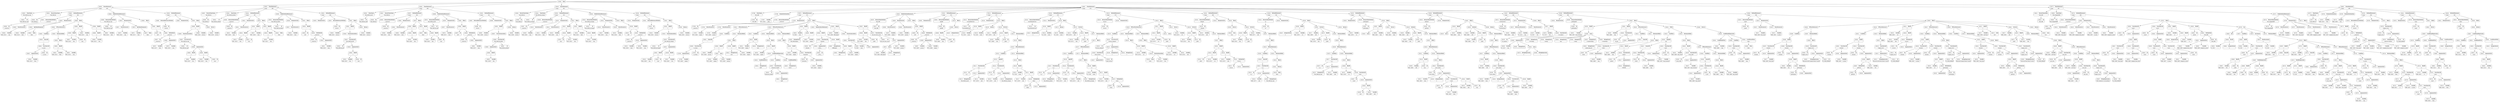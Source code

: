 digraph ast {
node [shape=none];
208899 [label=<<TABLE border='1' cellspacing='0' cellpadding='10' style='rounded' ><TR><TD border='0'>208899</TD><TD border='0'><B>Variable</B></TD></TR><HR/><TR><TD border='0' cellpadding='5'>(895, 4518)</TD><TD border='0' cellpadding='5'>reverse</TD></TR></TABLE>>];
208898 [label=<<TABLE border='1' cellspacing='0' cellpadding='10' style='rounded' ><TR><TD border='0'>208898</TD><TD border='0'><B>ClassInstanciation</B></TD></TR></TABLE>>];
208898 -> 208897 [weight=2];
208897 [label=<<TABLE border='1' cellspacing='0' cellpadding='10' style='rounded' ><TR><TD border='0'>208897</TD><TD border='0'><B>FunctionCall</B></TD></TR><HR/><TR><TD border='0' cellpadding='5' colspan='2'>Text_Diff_Op_copy</TD></TR></TABLE>>];
208897 -> 208890 [weight=2];
208897 -> 208896 [weight=2];
208896 [label=<<TABLE border='1' cellspacing='0' cellpadding='10' style='rounded' ><TR><TD border='0'>208896</TD><TD border='0'><B>ArgumentList</B></TD></TR></TABLE>>];
208896 -> 208892 [weight=2];
208896 -> 208895 [weight=2];
208903 [label=<<TABLE border='1' cellspacing='0' cellpadding='10' style='rounded' ><TR><TD border='0'>208903</TD><TD border='0'><B>ClassStatement</B></TD></TR><HR/><TR><TD border='0' cellpadding='5'>Scope</TD><TD border='0' cellpadding='5'>893</TD></TR></TABLE>>];
208903 -> 208833 [weight=2];
208903 -> 208835 [weight=2];
208903 -> 208867 [weight=2];
208903 -> 208884 [weight=2];
208903 -> 208902 [weight=2];
208902 [label=<<TABLE border='1' cellspacing='0' cellpadding='10' style='rounded' ><TR><TD border='0'>208902</TD><TD border='0'><B>MethodStatement</B></TD></TR><HR/><TR><TD border='0' cellpadding='5'>Scope</TD><TD border='0' cellpadding='5'>895</TD></TR></TABLE>>];
208902 -> 208885 [weight=2];
208902 -> 208887 [weight=2];
208902 -> 208901 [weight=2];
208901 [label=<<TABLE border='1' cellspacing='0' cellpadding='10' style='rounded' ><TR><TD border='0'>208901</TD><TD border='0'><B>Block</B></TD></TR></TABLE>>];
208901 -> 208889 [weight=2];
208901 -> 208900 [weight=2];
208900 [label=<<TABLE border='1' cellspacing='0' cellpadding='10' style='rounded' ><TR><TD border='0'>208900</TD><TD border='0'><B>Return</B></TD></TR></TABLE>>];
208900 -> 208899 [weight=2];
208907 [label=<<TABLE border='1' cellspacing='0' cellpadding='10' style='rounded' ><TR><TD border='0'>208907</TD><TD border='0'><B>ParentClassName</B></TD></TR><HR/><TR><TD border='0' cellpadding='5' colspan='2'>Text_Diff_Op</TD></TR></TABLE>>];
208907 -> 208906 [weight=2];
208906 [label=<<TABLE border='1' cellspacing='0' cellpadding='10' style='rounded' ><TR><TD border='0'>208906</TD><TD border='0'><B>Id</B></TD></TR><HR/><TR><TD border='0' cellpadding='5' colspan='2'>Text_Diff_Op</TD></TR></TABLE>>];
208905 [label=<<TABLE border='1' cellspacing='0' cellpadding='10' style='rounded' ><TR><TD border='0'>208905</TD><TD border='0'><B>ClassName</B></TD></TR><HR/><TR><TD border='0' cellpadding='5' colspan='2'>Text_Diff_Op_delete</TD></TR></TABLE>>];
208905 -> 208904 [weight=2];
208904 [label=<<TABLE border='1' cellspacing='0' cellpadding='10' style='rounded' ><TR><TD border='0'>208904</TD><TD border='0'><B>Id</B></TD></TR><HR/><TR><TD border='0' cellpadding='5' colspan='2'>Text_Diff_Op_delete</TD></TR></TABLE>>];
208911 [label=<<TABLE border='1' cellspacing='0' cellpadding='10' style='rounded' ><TR><TD border='0'>208911</TD><TD border='0'><B>ValueParameter</B></TD></TR></TABLE>>];
208911 -> 208910 [weight=2];
208910 [label=<<TABLE border='1' cellspacing='0' cellpadding='10' style='rounded' ><TR><TD border='0'>208910</TD><TD border='0'><B>Variable</B></TD></TR><HR/><TR><TD border='0' cellpadding='5'>(897, 4520)</TD><TD border='0' cellpadding='5'>lines</TD></TR></TABLE>>];
208909 [label=<<TABLE border='1' cellspacing='0' cellpadding='10' style='rounded' ><TR><TD border='0'>208909</TD><TD border='0'><B>ReturnValueMethod</B></TD></TR><HR/><TR><TD border='0' cellpadding='5' colspan='2'>__construct</TD></TR></TABLE>>];
208909 -> 208908 [weight=2];
208908 [label=<<TABLE border='1' cellspacing='0' cellpadding='10' style='rounded' ><TR><TD border='0'>208908</TD><TD border='0'><B>Id</B></TD></TR><HR/><TR><TD border='0' cellpadding='5' colspan='2'>__construct</TD></TR></TABLE>>];
208915 [label=<<TABLE border='1' cellspacing='0' cellpadding='10' style='rounded' ><TR><TD border='0'>208915</TD><TD border='0'><B>BinOP</B></TD></TR><HR/><TR><TD border='0' cellpadding='5' colspan='2'>-&gt;</TD></TR></TABLE>>];
208915 -> 208913 [weight=2];
208915 -> 208914 [weight=2];
208914 [label=<<TABLE border='1' cellspacing='0' cellpadding='10' style='rounded' ><TR><TD border='0'>208914</TD><TD border='0'><B>Id</B></TD></TR><HR/><TR><TD border='0' cellpadding='5' colspan='2'>orig</TD></TR></TABLE>>];
208913 [label=<<TABLE border='1' cellspacing='0' cellpadding='10' style='rounded' ><TR><TD border='0'>208913</TD><TD border='0'><B>Variable</B></TD></TR><HR/><TR><TD border='0' cellpadding='5'>(897, 4521)</TD><TD border='0' cellpadding='5'>this</TD></TR></TABLE>>];
208912 [label=<<TABLE border='1' cellspacing='0' cellpadding='10' style='rounded' ><TR><TD border='0'>208912</TD><TD border='0'><B>ParameterList</B></TD></TR></TABLE>>];
208912 -> 208911 [weight=2];
208919 [label=<<TABLE border='1' cellspacing='0' cellpadding='10' style='rounded' ><TR><TD border='0'>208919</TD><TD border='0'><B>BinOP</B></TD></TR><HR/><TR><TD border='0' cellpadding='5' colspan='2'>-&gt;</TD></TR></TABLE>>];
208919 -> 208918 [weight=2];
208918 [label=<<TABLE border='1' cellspacing='0' cellpadding='10' style='rounded' ><TR><TD border='0'>208918</TD><TD border='0'><B>Variable</B></TD></TR><HR/><TR><TD border='0' cellpadding='5'>(897, 4521)</TD><TD border='0' cellpadding='5'>this</TD></TR></TABLE>>];
208917 [label=<<TABLE border='1' cellspacing='0' cellpadding='10' style='rounded' ><TR><TD border='0'>208917</TD><TD border='0'><B>Variable</B></TD></TR><HR/><TR><TD border='0' cellpadding='5'>(897, 4520)</TD><TD border='0' cellpadding='5'>lines</TD></TR></TABLE>>];
208916 [label=<<TABLE border='1' cellspacing='0' cellpadding='10' style='rounded' ><TR><TD border='0'>208916</TD><TD border='0'><B>BinOP</B></TD></TR><HR/><TR><TD border='0' cellpadding='5' colspan='2'>=</TD></TR></TABLE>>];
208916 -> 208915 [weight=2];
208916 -> 208917 [weight=2];
208923 [label=<<TABLE border='1' cellspacing='0' cellpadding='10' style='rounded' ><TR><TD border='0'>208923</TD><TD border='0'><B>MethodStatement</B></TD></TR><HR/><TR><TD border='0' cellpadding='5'>Scope</TD><TD border='0' cellpadding='5'>897</TD></TR></TABLE>>];
208923 -> 208909 [weight=2];
208923 -> 208912 [weight=2];
208923 -> 208922 [weight=2];
208922 [label=<<TABLE border='1' cellspacing='0' cellpadding='10' style='rounded' ><TR><TD border='0'>208922</TD><TD border='0'><B>Block</B></TD></TR></TABLE>>];
208922 -> 208916 [weight=2];
208922 -> 208920 [weight=2];
208921 [label=<<TABLE border='1' cellspacing='0' cellpadding='10' style='rounded' ><TR><TD border='0'>208921</TD><TD border='0'><B>False</B></TD></TR><HR/><TR><TD border='0' cellpadding='5' colspan='2'>false</TD></TR></TABLE>>];
208920 [label=<<TABLE border='1' cellspacing='0' cellpadding='10' style='rounded' ><TR><TD border='0'>208920</TD><TD border='0'><B>BinOP</B></TD></TR><HR/><TR><TD border='0' cellpadding='5' colspan='2'>=</TD></TR></TABLE>>];
208920 -> 208919 [weight=2];
208920 -> 208921 [weight=2];
208927 [label=<<TABLE border='1' cellspacing='0' cellpadding='10' style='rounded' ><TR><TD border='0'>208927</TD><TD border='0'><B>ValueParameter</B></TD></TR></TABLE>>];
208927 -> 208926 [weight=2];
208926 [label=<<TABLE border='1' cellspacing='0' cellpadding='10' style='rounded' ><TR><TD border='0'>208926</TD><TD border='0'><B>Variable</B></TD></TR><HR/><TR><TD border='0' cellpadding='5'>(896, 4522)</TD><TD border='0' cellpadding='5'>lines</TD></TR></TABLE>>];
208925 [label=<<TABLE border='1' cellspacing='0' cellpadding='10' style='rounded' ><TR><TD border='0'>208925</TD><TD border='0'><B>ReturnValueMethod</B></TD></TR><HR/><TR><TD border='0' cellpadding='5' colspan='2'>Text_Diff_Op_delete</TD></TR></TABLE>>];
208925 -> 208924 [weight=2];
208924 [label=<<TABLE border='1' cellspacing='0' cellpadding='10' style='rounded' ><TR><TD border='0'>208924</TD><TD border='0'><B>Id</B></TD></TR><HR/><TR><TD border='0' cellpadding='5' colspan='2'>Text_Diff_Op_delete</TD></TR></TABLE>>];
208931 [label=<<TABLE border='1' cellspacing='0' cellpadding='10' style='rounded' ><TR><TD border='0'>208931</TD><TD border='0'><B>Variable</B></TD></TR><HR/><TR><TD border='0' cellpadding='5'>(896, 4522)</TD><TD border='0' cellpadding='5'>lines</TD></TR></TABLE>>];
208930 [label=<<TABLE border='1' cellspacing='0' cellpadding='10' style='rounded' ><TR><TD border='0'>208930</TD><TD border='0'><B>Id</B></TD></TR><HR/><TR><TD border='0' cellpadding='5' colspan='2'>__construct</TD></TR></TABLE>>];
208929 [label=<<TABLE border='1' cellspacing='0' cellpadding='10' style='rounded' ><TR><TD border='0'>208929</TD><TD border='0'><B>Id</B></TD></TR><HR/><TR><TD border='0' cellpadding='5' colspan='2'>self</TD></TR></TABLE>>];
208928 [label=<<TABLE border='1' cellspacing='0' cellpadding='10' style='rounded' ><TR><TD border='0'>208928</TD><TD border='0'><B>ParameterList</B></TD></TR></TABLE>>];
208928 -> 208927 [weight=2];
208935 [label=<<TABLE border='1' cellspacing='0' cellpadding='10' style='rounded' ><TR><TD border='0'>208935</TD><TD border='0'><B>Block</B></TD></TR></TABLE>>];
208935 -> 208934 [weight=2];
208934 [label=<<TABLE border='1' cellspacing='0' cellpadding='10' style='rounded' ><TR><TD border='0'>208934</TD><TD border='0'><B>BinOP</B></TD></TR><HR/><TR><TD border='0' cellpadding='5' colspan='2'>::</TD></TR></TABLE>>];
208934 -> 208929 [weight=2];
208934 -> 208933 [weight=2];
208933 [label=<<TABLE border='1' cellspacing='0' cellpadding='10' style='rounded' ><TR><TD border='0'>208933</TD><TD border='0'><B>MethodCall</B></TD></TR><HR/><TR><TD border='0' cellpadding='5' colspan='2'>__construct</TD></TR></TABLE>>];
208933 -> 208930 [weight=2];
208933 -> 208932 [weight=2];
208932 [label=<<TABLE border='1' cellspacing='0' cellpadding='10' style='rounded' ><TR><TD border='0'>208932</TD><TD border='0'><B>ArgumentList</B></TD></TR></TABLE>>];
208932 -> 208931 [weight=2];
208939 [label=<<TABLE border='1' cellspacing='0' cellpadding='10' style='rounded' ><TR><TD border='0'>208939</TD><TD border='0'><B>ParameterList</B></TD></TR></TABLE>>];
208938 [label=<<TABLE border='1' cellspacing='0' cellpadding='10' style='rounded' ><TR><TD border='0'>208938</TD><TD border='0'><B>Id</B></TD></TR><HR/><TR><TD border='0' cellpadding='5' colspan='2'>reverse</TD></TR></TABLE>>];
208937 [label=<<TABLE border='1' cellspacing='0' cellpadding='10' style='rounded' ><TR><TD border='0'>208937</TD><TD border='0'><B>ReturnReferenceMethod</B></TD></TR></TABLE>>];
208937 -> 208938 [weight=2];
208936 [label=<<TABLE border='1' cellspacing='0' cellpadding='10' style='rounded' ><TR><TD border='0'>208936</TD><TD border='0'><B>PublicMethodStatement</B></TD></TR></TABLE>>];
208936 -> 208925 [weight=2];
208936 -> 208928 [weight=2];
208936 -> 208935 [weight=2];
208943 [label=<<TABLE border='1' cellspacing='0' cellpadding='10' style='rounded' ><TR><TD border='0'>208943</TD><TD border='0'><B>Variable</B></TD></TR><HR/><TR><TD border='0' cellpadding='5'>(898, 4524)</TD><TD border='0' cellpadding='5'>this</TD></TR></TABLE>>];
208942 [label=<<TABLE border='1' cellspacing='0' cellpadding='10' style='rounded' ><TR><TD border='0'>208942</TD><TD border='0'><B>Id</B></TD></TR><HR/><TR><TD border='0' cellpadding='5' colspan='2'>Text_Diff_Op_add</TD></TR></TABLE>>];
208941 [label=<<TABLE border='1' cellspacing='0' cellpadding='10' style='rounded' ><TR><TD border='0'>208941</TD><TD border='0'><B>BinOP</B></TD></TR><HR/><TR><TD border='0' cellpadding='5' colspan='2'>=</TD></TR></TABLE>>];
208941 -> 208940 [weight=2];
208941 -> 208948 [weight=2];
208940 [label=<<TABLE border='1' cellspacing='0' cellpadding='10' style='rounded' ><TR><TD border='0'>208940</TD><TD border='0'><B>Variable</B></TD></TR><HR/><TR><TD border='0' cellpadding='5'>(898, 4523)</TD><TD border='0' cellpadding='5'>reverse</TD></TR></TABLE>>];
208947 [label=<<TABLE border='1' cellspacing='0' cellpadding='10' style='rounded' ><TR><TD border='0'>208947</TD><TD border='0'><B>FunctionCall</B></TD></TR><HR/><TR><TD border='0' cellpadding='5' colspan='2'>Text_Diff_Op_add</TD></TR></TABLE>>];
208947 -> 208942 [weight=2];
208947 -> 208946 [weight=2];
208946 [label=<<TABLE border='1' cellspacing='0' cellpadding='10' style='rounded' ><TR><TD border='0'>208946</TD><TD border='0'><B>ArgumentList</B></TD></TR></TABLE>>];
208946 -> 208945 [weight=2];
208945 [label=<<TABLE border='1' cellspacing='0' cellpadding='10' style='rounded' ><TR><TD border='0'>208945</TD><TD border='0'><B>BinOP</B></TD></TR><HR/><TR><TD border='0' cellpadding='5' colspan='2'>-&gt;</TD></TR></TABLE>>];
208945 -> 208943 [weight=2];
208945 -> 208944 [weight=2];
208944 [label=<<TABLE border='1' cellspacing='0' cellpadding='10' style='rounded' ><TR><TD border='0'>208944</TD><TD border='0'><B>Id</B></TD></TR><HR/><TR><TD border='0' cellpadding='5' colspan='2'>orig</TD></TR></TABLE>>];
208951 [label=<<TABLE border='1' cellspacing='0' cellpadding='10' style='rounded' ><TR><TD border='0'>208951</TD><TD border='0'><B>Block</B></TD></TR></TABLE>>];
208951 -> 208941 [weight=2];
208951 -> 208950 [weight=2];
208950 [label=<<TABLE border='1' cellspacing='0' cellpadding='10' style='rounded' ><TR><TD border='0'>208950</TD><TD border='0'><B>Return</B></TD></TR></TABLE>>];
208950 -> 208949 [weight=2];
208949 [label=<<TABLE border='1' cellspacing='0' cellpadding='10' style='rounded' ><TR><TD border='0'>208949</TD><TD border='0'><B>Variable</B></TD></TR><HR/><TR><TD border='0' cellpadding='5'>(898, 4523)</TD><TD border='0' cellpadding='5'>reverse</TD></TR></TABLE>>];
208948 [label=<<TABLE border='1' cellspacing='0' cellpadding='10' style='rounded' ><TR><TD border='0'>208948</TD><TD border='0'><B>ClassInstanciation</B></TD></TR></TABLE>>];
208948 -> 208947 [weight=2];
208955 [label=<<TABLE border='1' cellspacing='0' cellpadding='10' style='rounded' ><TR><TD border='0'>208955</TD><TD border='0'><B>ClassName</B></TD></TR><HR/><TR><TD border='0' cellpadding='5' colspan='2'>Text_Diff_Op_add</TD></TR></TABLE>>];
208955 -> 208954 [weight=2];
208954 [label=<<TABLE border='1' cellspacing='0' cellpadding='10' style='rounded' ><TR><TD border='0'>208954</TD><TD border='0'><B>Id</B></TD></TR><HR/><TR><TD border='0' cellpadding='5' colspan='2'>Text_Diff_Op_add</TD></TR></TABLE>>];
208953 [label=<<TABLE border='1' cellspacing='0' cellpadding='10' style='rounded' ><TR><TD border='0'>208953</TD><TD border='0'><B>ClassStatement</B></TD></TR><HR/><TR><TD border='0' cellpadding='5'>Scope</TD><TD border='0' cellpadding='5'>896</TD></TR></TABLE>>];
208953 -> 208905 [weight=2];
208953 -> 208907 [weight=2];
208953 -> 208923 [weight=2];
208953 -> 208936 [weight=2];
208953 -> 208952 [weight=2];
208952 [label=<<TABLE border='1' cellspacing='0' cellpadding='10' style='rounded' ><TR><TD border='0'>208952</TD><TD border='0'><B>MethodStatement</B></TD></TR><HR/><TR><TD border='0' cellpadding='5'>Scope</TD><TD border='0' cellpadding='5'>898</TD></TR></TABLE>>];
208952 -> 208937 [weight=2];
208952 -> 208939 [weight=2];
208952 -> 208951 [weight=2];
208959 [label=<<TABLE border='1' cellspacing='0' cellpadding='10' style='rounded' ><TR><TD border='0'>208959</TD><TD border='0'><B>ReturnValueMethod</B></TD></TR><HR/><TR><TD border='0' cellpadding='5' colspan='2'>__construct</TD></TR></TABLE>>];
208959 -> 208958 [weight=2];
208958 [label=<<TABLE border='1' cellspacing='0' cellpadding='10' style='rounded' ><TR><TD border='0'>208958</TD><TD border='0'><B>Id</B></TD></TR><HR/><TR><TD border='0' cellpadding='5' colspan='2'>__construct</TD></TR></TABLE>>];
208957 [label=<<TABLE border='1' cellspacing='0' cellpadding='10' style='rounded' ><TR><TD border='0'>208957</TD><TD border='0'><B>ParentClassName</B></TD></TR><HR/><TR><TD border='0' cellpadding='5' colspan='2'>Text_Diff_Op</TD></TR></TABLE>>];
208957 -> 208956 [weight=2];
208956 [label=<<TABLE border='1' cellspacing='0' cellpadding='10' style='rounded' ><TR><TD border='0'>208956</TD><TD border='0'><B>Id</B></TD></TR><HR/><TR><TD border='0' cellpadding='5' colspan='2'>Text_Diff_Op</TD></TR></TABLE>>];
208963 [label=<<TABLE border='1' cellspacing='0' cellpadding='10' style='rounded' ><TR><TD border='0'>208963</TD><TD border='0'><B>Variable</B></TD></TR><HR/><TR><TD border='0' cellpadding='5'>(900, 4526)</TD><TD border='0' cellpadding='5'>this</TD></TR></TABLE>>];
208962 [label=<<TABLE border='1' cellspacing='0' cellpadding='10' style='rounded' ><TR><TD border='0'>208962</TD><TD border='0'><B>ParameterList</B></TD></TR></TABLE>>];
208962 -> 208961 [weight=2];
208961 [label=<<TABLE border='1' cellspacing='0' cellpadding='10' style='rounded' ><TR><TD border='0'>208961</TD><TD border='0'><B>ValueParameter</B></TD></TR></TABLE>>];
208961 -> 208960 [weight=2];
208960 [label=<<TABLE border='1' cellspacing='0' cellpadding='10' style='rounded' ><TR><TD border='0'>208960</TD><TD border='0'><B>Variable</B></TD></TR><HR/><TR><TD border='0' cellpadding='5'>(900, 4525)</TD><TD border='0' cellpadding='5'>lines</TD></TR></TABLE>>];
208967 [label=<<TABLE border='1' cellspacing='0' cellpadding='10' style='rounded' ><TR><TD border='0'>208967</TD><TD border='0'><B>Variable</B></TD></TR><HR/><TR><TD border='0' cellpadding='5'>(900, 4526)</TD><TD border='0' cellpadding='5'>this</TD></TR></TABLE>>];
208966 [label=<<TABLE border='1' cellspacing='0' cellpadding='10' style='rounded' ><TR><TD border='0'>208966</TD><TD border='0'><B>Variable</B></TD></TR><HR/><TR><TD border='0' cellpadding='5'>(900, 4525)</TD><TD border='0' cellpadding='5'>lines</TD></TR></TABLE>>];
208965 [label=<<TABLE border='1' cellspacing='0' cellpadding='10' style='rounded' ><TR><TD border='0'>208965</TD><TD border='0'><B>BinOP</B></TD></TR><HR/><TR><TD border='0' cellpadding='5' colspan='2'>=</TD></TR></TABLE>>];
208965 -> 208964 [weight=2];
208965 -> 208966 [weight=2];
208964 [label=<<TABLE border='1' cellspacing='0' cellpadding='10' style='rounded' ><TR><TD border='0'>208964</TD><TD border='0'><B>BinOP</B></TD></TR><HR/><TR><TD border='0' cellpadding='5' colspan='2'>-&gt;</TD></TR></TABLE>>];
208964 -> 208963 [weight=2];
208971 [label=<<TABLE border='1' cellspacing='0' cellpadding='10' style='rounded' ><TR><TD border='0'>208971</TD><TD border='0'><B>False</B></TD></TR><HR/><TR><TD border='0' cellpadding='5' colspan='2'>false</TD></TR></TABLE>>];
208970 [label=<<TABLE border='1' cellspacing='0' cellpadding='10' style='rounded' ><TR><TD border='0'>208970</TD><TD border='0'><B>BinOP</B></TD></TR><HR/><TR><TD border='0' cellpadding='5' colspan='2'>=</TD></TR></TABLE>>];
208970 -> 208969 [weight=2];
208970 -> 208971 [weight=2];
208969 [label=<<TABLE border='1' cellspacing='0' cellpadding='10' style='rounded' ><TR><TD border='0'>208969</TD><TD border='0'><B>BinOP</B></TD></TR><HR/><TR><TD border='0' cellpadding='5' colspan='2'>-&gt;</TD></TR></TABLE>>];
208969 -> 208967 [weight=2];
208969 -> 208968 [weight=2];
208968 [label=<<TABLE border='1' cellspacing='0' cellpadding='10' style='rounded' ><TR><TD border='0'>208968</TD><TD border='0'><B>Id</B></TD></TR><HR/><TR><TD border='0' cellpadding='5' colspan='2'>orig</TD></TR></TABLE>>];
208975 [label=<<TABLE border='1' cellspacing='0' cellpadding='10' style='rounded' ><TR><TD border='0'>208975</TD><TD border='0'><B>ReturnValueMethod</B></TD></TR><HR/><TR><TD border='0' cellpadding='5' colspan='2'>Text_Diff_Op_add</TD></TR></TABLE>>];
208975 -> 208974 [weight=2];
208974 [label=<<TABLE border='1' cellspacing='0' cellpadding='10' style='rounded' ><TR><TD border='0'>208974</TD><TD border='0'><B>Id</B></TD></TR><HR/><TR><TD border='0' cellpadding='5' colspan='2'>Text_Diff_Op_add</TD></TR></TABLE>>];
208973 [label=<<TABLE border='1' cellspacing='0' cellpadding='10' style='rounded' ><TR><TD border='0'>208973</TD><TD border='0'><B>MethodStatement</B></TD></TR><HR/><TR><TD border='0' cellpadding='5'>Scope</TD><TD border='0' cellpadding='5'>900</TD></TR></TABLE>>];
208973 -> 208959 [weight=2];
208973 -> 208962 [weight=2];
208973 -> 208972 [weight=2];
208972 [label=<<TABLE border='1' cellspacing='0' cellpadding='10' style='rounded' ><TR><TD border='0'>208972</TD><TD border='0'><B>Block</B></TD></TR></TABLE>>];
208972 -> 208965 [weight=2];
208972 -> 208970 [weight=2];
208979 [label=<<TABLE border='1' cellspacing='0' cellpadding='10' style='rounded' ><TR><TD border='0'>208979</TD><TD border='0'><B>Id</B></TD></TR><HR/><TR><TD border='0' cellpadding='5' colspan='2'>self</TD></TR></TABLE>>];
208978 [label=<<TABLE border='1' cellspacing='0' cellpadding='10' style='rounded' ><TR><TD border='0'>208978</TD><TD border='0'><B>ParameterList</B></TD></TR></TABLE>>];
208978 -> 208977 [weight=2];
208977 [label=<<TABLE border='1' cellspacing='0' cellpadding='10' style='rounded' ><TR><TD border='0'>208977</TD><TD border='0'><B>ValueParameter</B></TD></TR></TABLE>>];
208977 -> 208976 [weight=2];
208976 [label=<<TABLE border='1' cellspacing='0' cellpadding='10' style='rounded' ><TR><TD border='0'>208976</TD><TD border='0'><B>Variable</B></TD></TR><HR/><TR><TD border='0' cellpadding='5'>(899, 4527)</TD><TD border='0' cellpadding='5'>lines</TD></TR></TABLE>>];
208983 [label=<<TABLE border='1' cellspacing='0' cellpadding='10' style='rounded' ><TR><TD border='0'>208983</TD><TD border='0'><B>MethodCall</B></TD></TR><HR/><TR><TD border='0' cellpadding='5' colspan='2'>__construct</TD></TR></TABLE>>];
208983 -> 208980 [weight=2];
208983 -> 208982 [weight=2];
208982 [label=<<TABLE border='1' cellspacing='0' cellpadding='10' style='rounded' ><TR><TD border='0'>208982</TD><TD border='0'><B>ArgumentList</B></TD></TR></TABLE>>];
208982 -> 208981 [weight=2];
208981 [label=<<TABLE border='1' cellspacing='0' cellpadding='10' style='rounded' ><TR><TD border='0'>208981</TD><TD border='0'><B>Variable</B></TD></TR><HR/><TR><TD border='0' cellpadding='5'>(899, 4527)</TD><TD border='0' cellpadding='5'>lines</TD></TR></TABLE>>];
208980 [label=<<TABLE border='1' cellspacing='0' cellpadding='10' style='rounded' ><TR><TD border='0'>208980</TD><TD border='0'><B>Id</B></TD></TR><HR/><TR><TD border='0' cellpadding='5' colspan='2'>__construct</TD></TR></TABLE>>];
208987 [label=<<TABLE border='1' cellspacing='0' cellpadding='10' style='rounded' ><TR><TD border='0'>208987</TD><TD border='0'><B>ReturnReferenceMethod</B></TD></TR></TABLE>>];
208987 -> 208988 [weight=2];
208986 [label=<<TABLE border='1' cellspacing='0' cellpadding='10' style='rounded' ><TR><TD border='0'>208986</TD><TD border='0'><B>PublicMethodStatement</B></TD></TR></TABLE>>];
208986 -> 208975 [weight=2];
208986 -> 208978 [weight=2];
208986 -> 208985 [weight=2];
208985 [label=<<TABLE border='1' cellspacing='0' cellpadding='10' style='rounded' ><TR><TD border='0'>208985</TD><TD border='0'><B>Block</B></TD></TR></TABLE>>];
208985 -> 208984 [weight=2];
208984 [label=<<TABLE border='1' cellspacing='0' cellpadding='10' style='rounded' ><TR><TD border='0'>208984</TD><TD border='0'><B>BinOP</B></TD></TR><HR/><TR><TD border='0' cellpadding='5' colspan='2'>::</TD></TR></TABLE>>];
208984 -> 208979 [weight=2];
208984 -> 208983 [weight=2];
208991 [label=<<TABLE border='1' cellspacing='0' cellpadding='10' style='rounded' ><TR><TD border='0'>208991</TD><TD border='0'><B>BinOP</B></TD></TR><HR/><TR><TD border='0' cellpadding='5' colspan='2'>=</TD></TR></TABLE>>];
208991 -> 208990 [weight=2];
208991 -> 208997 [weight=2];
208990 [label=<<TABLE border='1' cellspacing='0' cellpadding='10' style='rounded' ><TR><TD border='0'>208990</TD><TD border='0'><B>Variable</B></TD></TR><HR/><TR><TD border='0' cellpadding='5'>(901, 4528)</TD><TD border='0' cellpadding='5'>reverse</TD></TR></TABLE>>];
208989 [label=<<TABLE border='1' cellspacing='0' cellpadding='10' style='rounded' ><TR><TD border='0'>208989</TD><TD border='0'><B>ParameterList</B></TD></TR></TABLE>>];
208988 [label=<<TABLE border='1' cellspacing='0' cellpadding='10' style='rounded' ><TR><TD border='0'>208988</TD><TD border='0'><B>Id</B></TD></TR><HR/><TR><TD border='0' cellpadding='5' colspan='2'>reverse</TD></TR></TABLE>>];
208995 [label=<<TABLE border='1' cellspacing='0' cellpadding='10' style='rounded' ><TR><TD border='0'>208995</TD><TD border='0'><B>ArgumentList</B></TD></TR></TABLE>>];
208995 -> 208994 [weight=2];
208994 [label=<<TABLE border='1' cellspacing='0' cellpadding='10' style='rounded' ><TR><TD border='0'>208994</TD><TD border='0'><B>BinOP</B></TD></TR><HR/><TR><TD border='0' cellpadding='5' colspan='2'>-&gt;</TD></TR></TABLE>>];
208994 -> 208993 [weight=2];
208993 [label=<<TABLE border='1' cellspacing='0' cellpadding='10' style='rounded' ><TR><TD border='0'>208993</TD><TD border='0'><B>Variable</B></TD></TR><HR/><TR><TD border='0' cellpadding='5'>(901, 4529)</TD><TD border='0' cellpadding='5'>this</TD></TR></TABLE>>];
208992 [label=<<TABLE border='1' cellspacing='0' cellpadding='10' style='rounded' ><TR><TD border='0'>208992</TD><TD border='0'><B>Id</B></TD></TR><HR/><TR><TD border='0' cellpadding='5' colspan='2'>Text_Diff_Op_delete</TD></TR></TABLE>>];
208999 [label=<<TABLE border='1' cellspacing='0' cellpadding='10' style='rounded' ><TR><TD border='0'>208999</TD><TD border='0'><B>Return</B></TD></TR></TABLE>>];
208999 -> 208998 [weight=2];
208998 [label=<<TABLE border='1' cellspacing='0' cellpadding='10' style='rounded' ><TR><TD border='0'>208998</TD><TD border='0'><B>Variable</B></TD></TR><HR/><TR><TD border='0' cellpadding='5'>(901, 4528)</TD><TD border='0' cellpadding='5'>reverse</TD></TR></TABLE>>];
208997 [label=<<TABLE border='1' cellspacing='0' cellpadding='10' style='rounded' ><TR><TD border='0'>208997</TD><TD border='0'><B>ClassInstanciation</B></TD></TR></TABLE>>];
208997 -> 208996 [weight=2];
208996 [label=<<TABLE border='1' cellspacing='0' cellpadding='10' style='rounded' ><TR><TD border='0'>208996</TD><TD border='0'><B>FunctionCall</B></TD></TR><HR/><TR><TD border='0' cellpadding='5' colspan='2'>Text_Diff_Op_delete</TD></TR></TABLE>>];
208996 -> 208992 [weight=2];
208996 -> 208995 [weight=2];
209003 [label=<<TABLE border='1' cellspacing='0' cellpadding='10' style='rounded' ><TR><TD border='0'>209003</TD><TD border='0'><B>Id</B></TD></TR><HR/><TR><TD border='0' cellpadding='5' colspan='2'>Text_Diff_Op_change</TD></TR></TABLE>>];
209002 [label=<<TABLE border='1' cellspacing='0' cellpadding='10' style='rounded' ><TR><TD border='0'>209002</TD><TD border='0'><B>ClassStatement</B></TD></TR><HR/><TR><TD border='0' cellpadding='5'>Scope</TD><TD border='0' cellpadding='5'>899</TD></TR></TABLE>>];
209002 -> 208955 [weight=2];
209002 -> 208957 [weight=2];
209002 -> 208973 [weight=2];
209002 -> 208986 [weight=2];
209002 -> 209001 [weight=2];
209001 [label=<<TABLE border='1' cellspacing='0' cellpadding='10' style='rounded' ><TR><TD border='0'>209001</TD><TD border='0'><B>MethodStatement</B></TD></TR><HR/><TR><TD border='0' cellpadding='5'>Scope</TD><TD border='0' cellpadding='5'>901</TD></TR></TABLE>>];
209001 -> 208987 [weight=2];
209001 -> 208989 [weight=2];
209001 -> 209000 [weight=2];
209000 [label=<<TABLE border='1' cellspacing='0' cellpadding='10' style='rounded' ><TR><TD border='0'>209000</TD><TD border='0'><B>Block</B></TD></TR></TABLE>>];
209000 -> 208991 [weight=2];
209000 -> 208999 [weight=2];
209007 [label=<<TABLE border='1' cellspacing='0' cellpadding='10' style='rounded' ><TR><TD border='0'>209007</TD><TD border='0'><B>Id</B></TD></TR><HR/><TR><TD border='0' cellpadding='5' colspan='2'>__construct</TD></TR></TABLE>>];
209006 [label=<<TABLE border='1' cellspacing='0' cellpadding='10' style='rounded' ><TR><TD border='0'>209006</TD><TD border='0'><B>ParentClassName</B></TD></TR><HR/><TR><TD border='0' cellpadding='5' colspan='2'>Text_Diff_Op</TD></TR></TABLE>>];
209006 -> 209005 [weight=2];
209005 [label=<<TABLE border='1' cellspacing='0' cellpadding='10' style='rounded' ><TR><TD border='0'>209005</TD><TD border='0'><B>Id</B></TD></TR><HR/><TR><TD border='0' cellpadding='5' colspan='2'>Text_Diff_Op</TD></TR></TABLE>>];
209004 [label=<<TABLE border='1' cellspacing='0' cellpadding='10' style='rounded' ><TR><TD border='0'>209004</TD><TD border='0'><B>ClassName</B></TD></TR><HR/><TR><TD border='0' cellpadding='5' colspan='2'>Text_Diff_Op_change</TD></TR></TABLE>>];
209004 -> 209003 [weight=2];
209011 [label=<<TABLE border='1' cellspacing='0' cellpadding='10' style='rounded' ><TR><TD border='0'>209011</TD><TD border='0'><B>Variable</B></TD></TR><HR/><TR><TD border='0' cellpadding='5'>(903, 4531)</TD><TD border='0' cellpadding='5'>final</TD></TR></TABLE>>];
209010 [label=<<TABLE border='1' cellspacing='0' cellpadding='10' style='rounded' ><TR><TD border='0'>209010</TD><TD border='0'><B>ValueParameter</B></TD></TR></TABLE>>];
209010 -> 209009 [weight=2];
209009 [label=<<TABLE border='1' cellspacing='0' cellpadding='10' style='rounded' ><TR><TD border='0'>209009</TD><TD border='0'><B>Variable</B></TD></TR><HR/><TR><TD border='0' cellpadding='5'>(903, 4530)</TD><TD border='0' cellpadding='5'>orig</TD></TR></TABLE>>];
209008 [label=<<TABLE border='1' cellspacing='0' cellpadding='10' style='rounded' ><TR><TD border='0'>209008</TD><TD border='0'><B>ReturnValueMethod</B></TD></TR><HR/><TR><TD border='0' cellpadding='5' colspan='2'>__construct</TD></TR></TABLE>>];
209008 -> 209007 [weight=2];
209015 [label=<<TABLE border='1' cellspacing='0' cellpadding='10' style='rounded' ><TR><TD border='0'>209015</TD><TD border='0'><B>Id</B></TD></TR><HR/><TR><TD border='0' cellpadding='5' colspan='2'>orig</TD></TR></TABLE>>];
209014 [label=<<TABLE border='1' cellspacing='0' cellpadding='10' style='rounded' ><TR><TD border='0'>209014</TD><TD border='0'><B>Variable</B></TD></TR><HR/><TR><TD border='0' cellpadding='5'>(903, 4532)</TD><TD border='0' cellpadding='5'>this</TD></TR></TABLE>>];
209013 [label=<<TABLE border='1' cellspacing='0' cellpadding='10' style='rounded' ><TR><TD border='0'>209013</TD><TD border='0'><B>ParameterList</B></TD></TR></TABLE>>];
209013 -> 209010 [weight=2];
209013 -> 209012 [weight=2];
209012 [label=<<TABLE border='1' cellspacing='0' cellpadding='10' style='rounded' ><TR><TD border='0'>209012</TD><TD border='0'><B>ValueParameter</B></TD></TR></TABLE>>];
209012 -> 209011 [weight=2];
209019 [label=<<TABLE border='1' cellspacing='0' cellpadding='10' style='rounded' ><TR><TD border='0'>209019</TD><TD border='0'><B>Variable</B></TD></TR><HR/><TR><TD border='0' cellpadding='5'>(903, 4532)</TD><TD border='0' cellpadding='5'>this</TD></TR></TABLE>>];
209018 [label=<<TABLE border='1' cellspacing='0' cellpadding='10' style='rounded' ><TR><TD border='0'>209018</TD><TD border='0'><B>Variable</B></TD></TR><HR/><TR><TD border='0' cellpadding='5'>(903, 4530)</TD><TD border='0' cellpadding='5'>orig</TD></TR></TABLE>>];
209017 [label=<<TABLE border='1' cellspacing='0' cellpadding='10' style='rounded' ><TR><TD border='0'>209017</TD><TD border='0'><B>BinOP</B></TD></TR><HR/><TR><TD border='0' cellpadding='5' colspan='2'>=</TD></TR></TABLE>>];
209017 -> 209016 [weight=2];
209017 -> 209018 [weight=2];
209016 [label=<<TABLE border='1' cellspacing='0' cellpadding='10' style='rounded' ><TR><TD border='0'>209016</TD><TD border='0'><B>BinOP</B></TD></TR><HR/><TR><TD border='0' cellpadding='5' colspan='2'>-&gt;</TD></TR></TABLE>>];
209016 -> 209014 [weight=2];
209016 -> 209015 [weight=2];
209023 [label=<<TABLE border='1' cellspacing='0' cellpadding='10' style='rounded' ><TR><TD border='0'>209023</TD><TD border='0'><B>Block</B></TD></TR></TABLE>>];
209023 -> 209017 [weight=2];
209023 -> 209021 [weight=2];
209022 [label=<<TABLE border='1' cellspacing='0' cellpadding='10' style='rounded' ><TR><TD border='0'>209022</TD><TD border='0'><B>Variable</B></TD></TR><HR/><TR><TD border='0' cellpadding='5'>(903, 4531)</TD><TD border='0' cellpadding='5'>final</TD></TR></TABLE>>];
209021 [label=<<TABLE border='1' cellspacing='0' cellpadding='10' style='rounded' ><TR><TD border='0'>209021</TD><TD border='0'><B>BinOP</B></TD></TR><HR/><TR><TD border='0' cellpadding='5' colspan='2'>=</TD></TR></TABLE>>];
209021 -> 209020 [weight=2];
209021 -> 209022 [weight=2];
209020 [label=<<TABLE border='1' cellspacing='0' cellpadding='10' style='rounded' ><TR><TD border='0'>209020</TD><TD border='0'><B>BinOP</B></TD></TR><HR/><TR><TD border='0' cellpadding='5' colspan='2'>-&gt;</TD></TR></TABLE>>];
209020 -> 209019 [weight=2];
209027 [label=<<TABLE border='1' cellspacing='0' cellpadding='10' style='rounded' ><TR><TD border='0'>209027</TD><TD border='0'><B>Variable</B></TD></TR><HR/><TR><TD border='0' cellpadding='5'>(902, 4533)</TD><TD border='0' cellpadding='5'>orig</TD></TR></TABLE>>];
209026 [label=<<TABLE border='1' cellspacing='0' cellpadding='10' style='rounded' ><TR><TD border='0'>209026</TD><TD border='0'><B>ReturnValueMethod</B></TD></TR><HR/><TR><TD border='0' cellpadding='5' colspan='2'>Text_Diff_Op_change</TD></TR></TABLE>>];
209026 -> 209025 [weight=2];
209025 [label=<<TABLE border='1' cellspacing='0' cellpadding='10' style='rounded' ><TR><TD border='0'>209025</TD><TD border='0'><B>Id</B></TD></TR><HR/><TR><TD border='0' cellpadding='5' colspan='2'>Text_Diff_Op_change</TD></TR></TABLE>>];
209024 [label=<<TABLE border='1' cellspacing='0' cellpadding='10' style='rounded' ><TR><TD border='0'>209024</TD><TD border='0'><B>MethodStatement</B></TD></TR><HR/><TR><TD border='0' cellpadding='5'>Scope</TD><TD border='0' cellpadding='5'>903</TD></TR></TABLE>>];
209024 -> 209008 [weight=2];
209024 -> 209013 [weight=2];
209024 -> 209023 [weight=2];
209031 [label=<<TABLE border='1' cellspacing='0' cellpadding='10' style='rounded' ><TR><TD border='0'>209031</TD><TD border='0'><B>ParameterList</B></TD></TR></TABLE>>];
209031 -> 209028 [weight=2];
209031 -> 209030 [weight=2];
209030 [label=<<TABLE border='1' cellspacing='0' cellpadding='10' style='rounded' ><TR><TD border='0'>209030</TD><TD border='0'><B>ValueParameter</B></TD></TR></TABLE>>];
209030 -> 209029 [weight=2];
209029 [label=<<TABLE border='1' cellspacing='0' cellpadding='10' style='rounded' ><TR><TD border='0'>209029</TD><TD border='0'><B>Variable</B></TD></TR><HR/><TR><TD border='0' cellpadding='5'>(902, 4534)</TD><TD border='0' cellpadding='5'>final</TD></TR></TABLE>>];
209028 [label=<<TABLE border='1' cellspacing='0' cellpadding='10' style='rounded' ><TR><TD border='0'>209028</TD><TD border='0'><B>ValueParameter</B></TD></TR></TABLE>>];
209028 -> 209027 [weight=2];
209035 [label=<<TABLE border='1' cellspacing='0' cellpadding='10' style='rounded' ><TR><TD border='0'>209035</TD><TD border='0'><B>Variable</B></TD></TR><HR/><TR><TD border='0' cellpadding='5'>(902, 4534)</TD><TD border='0' cellpadding='5'>final</TD></TR></TABLE>>];
209034 [label=<<TABLE border='1' cellspacing='0' cellpadding='10' style='rounded' ><TR><TD border='0'>209034</TD><TD border='0'><B>Variable</B></TD></TR><HR/><TR><TD border='0' cellpadding='5'>(902, 4533)</TD><TD border='0' cellpadding='5'>orig</TD></TR></TABLE>>];
209033 [label=<<TABLE border='1' cellspacing='0' cellpadding='10' style='rounded' ><TR><TD border='0'>209033</TD><TD border='0'><B>Id</B></TD></TR><HR/><TR><TD border='0' cellpadding='5' colspan='2'>__construct</TD></TR></TABLE>>];
209032 [label=<<TABLE border='1' cellspacing='0' cellpadding='10' style='rounded' ><TR><TD border='0'>209032</TD><TD border='0'><B>Id</B></TD></TR><HR/><TR><TD border='0' cellpadding='5' colspan='2'>self</TD></TR></TABLE>>];
209039 [label=<<TABLE border='1' cellspacing='0' cellpadding='10' style='rounded' ><TR><TD border='0'>209039</TD><TD border='0'><B>Block</B></TD></TR></TABLE>>];
209039 -> 209038 [weight=2];
209038 [label=<<TABLE border='1' cellspacing='0' cellpadding='10' style='rounded' ><TR><TD border='0'>209038</TD><TD border='0'><B>BinOP</B></TD></TR><HR/><TR><TD border='0' cellpadding='5' colspan='2'>::</TD></TR></TABLE>>];
209038 -> 209032 [weight=2];
209038 -> 209037 [weight=2];
209037 [label=<<TABLE border='1' cellspacing='0' cellpadding='10' style='rounded' ><TR><TD border='0'>209037</TD><TD border='0'><B>MethodCall</B></TD></TR><HR/><TR><TD border='0' cellpadding='5' colspan='2'>__construct</TD></TR></TABLE>>];
209037 -> 209033 [weight=2];
209037 -> 209036 [weight=2];
209036 [label=<<TABLE border='1' cellspacing='0' cellpadding='10' style='rounded' ><TR><TD border='0'>209036</TD><TD border='0'><B>ArgumentList</B></TD></TR></TABLE>>];
209036 -> 209034 [weight=2];
209036 -> 209035 [weight=2];
209043 [label=<<TABLE border='1' cellspacing='0' cellpadding='10' style='rounded' ><TR><TD border='0'>209043</TD><TD border='0'><B>ParameterList</B></TD></TR></TABLE>>];
209042 [label=<<TABLE border='1' cellspacing='0' cellpadding='10' style='rounded' ><TR><TD border='0'>209042</TD><TD border='0'><B>Id</B></TD></TR><HR/><TR><TD border='0' cellpadding='5' colspan='2'>reverse</TD></TR></TABLE>>];
209041 [label=<<TABLE border='1' cellspacing='0' cellpadding='10' style='rounded' ><TR><TD border='0'>209041</TD><TD border='0'><B>ReturnReferenceMethod</B></TD></TR></TABLE>>];
209041 -> 209042 [weight=2];
209040 [label=<<TABLE border='1' cellspacing='0' cellpadding='10' style='rounded' ><TR><TD border='0'>209040</TD><TD border='0'><B>PublicMethodStatement</B></TD></TR></TABLE>>];
209040 -> 209026 [weight=2];
209040 -> 209031 [weight=2];
209040 -> 209039 [weight=2];
209047 [label=<<TABLE border='1' cellspacing='0' cellpadding='10' style='rounded' ><TR><TD border='0'>209047</TD><TD border='0'><B>Variable</B></TD></TR><HR/><TR><TD border='0' cellpadding='5'>(904, 4536)</TD><TD border='0' cellpadding='5'>this</TD></TR></TABLE>>];
209046 [label=<<TABLE border='1' cellspacing='0' cellpadding='10' style='rounded' ><TR><TD border='0'>209046</TD><TD border='0'><B>Id</B></TD></TR><HR/><TR><TD border='0' cellpadding='5' colspan='2'>Text_Diff_Op_change</TD></TR></TABLE>>];
209045 [label=<<TABLE border='1' cellspacing='0' cellpadding='10' style='rounded' ><TR><TD border='0'>209045</TD><TD border='0'><B>BinOP</B></TD></TR><HR/><TR><TD border='0' cellpadding='5' colspan='2'>=</TD></TR></TABLE>>];
209045 -> 209044 [weight=2];
209045 -> 209054 [weight=2];
209044 [label=<<TABLE border='1' cellspacing='0' cellpadding='10' style='rounded' ><TR><TD border='0'>209044</TD><TD border='0'><B>Variable</B></TD></TR><HR/><TR><TD border='0' cellpadding='5'>(904, 4535)</TD><TD border='0' cellpadding='5'>reverse</TD></TR></TABLE>>];
209051 [label=<<TABLE border='1' cellspacing='0' cellpadding='10' style='rounded' ><TR><TD border='0'>209051</TD><TD border='0'><B>BinOP</B></TD></TR><HR/><TR><TD border='0' cellpadding='5' colspan='2'>-&gt;</TD></TR></TABLE>>];
209051 -> 209049 [weight=2];
209051 -> 209050 [weight=2];
209050 [label=<<TABLE border='1' cellspacing='0' cellpadding='10' style='rounded' ><TR><TD border='0'>209050</TD><TD border='0'><B>Id</B></TD></TR><HR/><TR><TD border='0' cellpadding='5' colspan='2'>orig</TD></TR></TABLE>>];
209049 [label=<<TABLE border='1' cellspacing='0' cellpadding='10' style='rounded' ><TR><TD border='0'>209049</TD><TD border='0'><B>Variable</B></TD></TR><HR/><TR><TD border='0' cellpadding='5'>(904, 4536)</TD><TD border='0' cellpadding='5'>this</TD></TR></TABLE>>];
209048 [label=<<TABLE border='1' cellspacing='0' cellpadding='10' style='rounded' ><TR><TD border='0'>209048</TD><TD border='0'><B>BinOP</B></TD></TR><HR/><TR><TD border='0' cellpadding='5' colspan='2'>-&gt;</TD></TR></TABLE>>];
209048 -> 209047 [weight=2];
209055 [label=<<TABLE border='1' cellspacing='0' cellpadding='10' style='rounded' ><TR><TD border='0'>209055</TD><TD border='0'><B>Variable</B></TD></TR><HR/><TR><TD border='0' cellpadding='5'>(904, 4535)</TD><TD border='0' cellpadding='5'>reverse</TD></TR></TABLE>>];
209054 [label=<<TABLE border='1' cellspacing='0' cellpadding='10' style='rounded' ><TR><TD border='0'>209054</TD><TD border='0'><B>ClassInstanciation</B></TD></TR></TABLE>>];
209054 -> 209053 [weight=2];
209053 [label=<<TABLE border='1' cellspacing='0' cellpadding='10' style='rounded' ><TR><TD border='0'>209053</TD><TD border='0'><B>FunctionCall</B></TD></TR><HR/><TR><TD border='0' cellpadding='5' colspan='2'>Text_Diff_Op_change</TD></TR></TABLE>>];
209053 -> 209046 [weight=2];
209053 -> 209052 [weight=2];
209052 [label=<<TABLE border='1' cellspacing='0' cellpadding='10' style='rounded' ><TR><TD border='0'>209052</TD><TD border='0'><B>ArgumentList</B></TD></TR></TABLE>>];
209052 -> 209048 [weight=2];
209052 -> 209051 [weight=2];
209059 [label=<<TABLE border='1' cellspacing='0' cellpadding='10' style='rounded' ><TR><TD border='0'>209059</TD><TD border='0'><B>ClassStatement</B></TD></TR><HR/><TR><TD border='0' cellpadding='5'>Scope</TD><TD border='0' cellpadding='5'>902</TD></TR></TABLE>>];
209059 -> 209004 [weight=2];
209059 -> 209006 [weight=2];
209059 -> 209024 [weight=2];
209059 -> 209040 [weight=2];
209059 -> 209058 [weight=2];
209058 [label=<<TABLE border='1' cellspacing='0' cellpadding='10' style='rounded' ><TR><TD border='0'>209058</TD><TD border='0'><B>MethodStatement</B></TD></TR><HR/><TR><TD border='0' cellpadding='5'>Scope</TD><TD border='0' cellpadding='5'>904</TD></TR></TABLE>>];
209058 -> 209041 [weight=2];
209058 -> 209043 [weight=2];
209058 -> 209057 [weight=2];
209057 [label=<<TABLE border='1' cellspacing='0' cellpadding='10' style='rounded' ><TR><TD border='0'>209057</TD><TD border='0'><B>Block</B></TD></TR></TABLE>>];
209057 -> 209045 [weight=2];
209057 -> 209056 [weight=2];
209056 [label=<<TABLE border='1' cellspacing='0' cellpadding='10' style='rounded' ><TR><TD border='0'>209056</TD><TD border='0'><B>Return</B></TD></TR></TABLE>>];
209056 -> 209055 [weight=2];
209060 [label=<<TABLE border='1' cellspacing='0' cellpadding='10' style='rounded' ><TR><TD border='0'>209060</TD><TD border='0'><B>Start</B></TD></TR></TABLE>>];
209060 -> 208607 [weight=2];
209060 -> 208776 [weight=2];
209060 -> 208831 [weight=2];
209060 -> 208903 [weight=2];
209060 -> 208953 [weight=2];
209060 -> 209002 [weight=2];
209060 -> 209059 [weight=2];
207987 [label=<<TABLE border='1' cellspacing='0' cellpadding='10' style='rounded' ><TR><TD border='0'>207987</TD><TD border='0'><B>Variable</B></TD></TR><HR/><TR><TD border='0' cellpadding='5'>(874, 4461)</TD><TD border='0' cellpadding='5'>_edits</TD></TR></TABLE>>];
207986 [label=<<TABLE border='1' cellspacing='0' cellpadding='10' style='rounded' ><TR><TD border='0'>207986</TD><TD border='0'><B>ClassName</B></TD></TR><HR/><TR><TD border='0' cellpadding='5' colspan='2'>Text_Diff</TD></TR></TABLE>>];
207986 -> 207985 [weight=2];
207985 [label=<<TABLE border='1' cellspacing='0' cellpadding='10' style='rounded' ><TR><TD border='0'>207985</TD><TD border='0'><B>Id</B></TD></TR><HR/><TR><TD border='0' cellpadding='5' colspan='2'>Text_Diff</TD></TR></TABLE>>];
207991 [label=<<TABLE border='1' cellspacing='0' cellpadding='10' style='rounded' ><TR><TD border='0'>207991</TD><TD border='0'><B>Variable</B></TD></TR><HR/><TR><TD border='0' cellpadding='5'>(875, 4462)</TD><TD border='0' cellpadding='5'>engine</TD></TR></TABLE>>];
207990 [label=<<TABLE border='1' cellspacing='0' cellpadding='10' style='rounded' ><TR><TD border='0'>207990</TD><TD border='0'><B>ReturnValueMethod</B></TD></TR><HR/><TR><TD border='0' cellpadding='5' colspan='2'>__construct</TD></TR></TABLE>>];
207990 -> 207989 [weight=2];
207989 [label=<<TABLE border='1' cellspacing='0' cellpadding='10' style='rounded' ><TR><TD border='0'>207989</TD><TD border='0'><B>Id</B></TD></TR><HR/><TR><TD border='0' cellpadding='5' colspan='2'>__construct</TD></TR></TABLE>>];
207988 [label=<<TABLE border='1' cellspacing='0' cellpadding='10' style='rounded' ><TR><TD border='0'>207988</TD><TD border='0'><B>MemberDeclaration</B></TD></TR></TABLE>>];
207988 -> 207987 [weight=2];
207995 [label=<<TABLE border='1' cellspacing='0' cellpadding='10' style='rounded' ><TR><TD border='0'>207995</TD><TD border='0'><B>ParameterList</B></TD></TR></TABLE>>];
207995 -> 207992 [weight=2];
207995 -> 207994 [weight=2];
207994 [label=<<TABLE border='1' cellspacing='0' cellpadding='10' style='rounded' ><TR><TD border='0'>207994</TD><TD border='0'><B>ValueParameter</B></TD></TR></TABLE>>];
207994 -> 207993 [weight=2];
207993 [label=<<TABLE border='1' cellspacing='0' cellpadding='10' style='rounded' ><TR><TD border='0'>207993</TD><TD border='0'><B>Variable</B></TD></TR><HR/><TR><TD border='0' cellpadding='5'>(875, 4463)</TD><TD border='0' cellpadding='5'>params</TD></TR></TABLE>>];
207992 [label=<<TABLE border='1' cellspacing='0' cellpadding='10' style='rounded' ><TR><TD border='0'>207992</TD><TD border='0'><B>ValueParameter</B></TD></TR></TABLE>>];
207992 -> 207991 [weight=2];
207999 [label=<<TABLE border='1' cellspacing='0' cellpadding='10' style='rounded' ><TR><TD border='0'>207999</TD><TD border='0'><B>ArgumentList</B></TD></TR></TABLE>>];
207999 -> 207998 [weight=2];
207998 [label=<<TABLE border='1' cellspacing='0' cellpadding='10' style='rounded' ><TR><TD border='0'>207998</TD><TD border='0'><B>Variable</B></TD></TR><HR/><TR><TD border='0' cellpadding='5'>(875, 4462)</TD><TD border='0' cellpadding='5'>engine</TD></TR></TABLE>>];
207997 [label=<<TABLE border='1' cellspacing='0' cellpadding='10' style='rounded' ><TR><TD border='0'>207997</TD><TD border='0'><B>Id</B></TD></TR><HR/><TR><TD border='0' cellpadding='5' colspan='2'>is_string</TD></TR></TABLE>>];
208003 [label=<<TABLE border='1' cellspacing='0' cellpadding='10' style='rounded' ><TR><TD border='0'>208003</TD><TD border='0'><B>Variable</B></TD></TR><HR/><TR><TD border='0' cellpadding='5'>(875, 4463)</TD><TD border='0' cellpadding='5'>params</TD></TR></TABLE>>];
208002 [label=<<TABLE border='1' cellspacing='0' cellpadding='10' style='rounded' ><TR><TD border='0'>208002</TD><TD border='0'><B>Condition</B></TD></TR></TABLE>>];
208002 -> 208001 [weight=2];
208001 [label=<<TABLE border='1' cellspacing='0' cellpadding='10' style='rounded' ><TR><TD border='0'>208001</TD><TD border='0'><B>UnaryOP</B></TD></TR><HR/><TR><TD border='0' cellpadding='5' colspan='2'>!</TD></TR></TABLE>>];
208001 -> 208000 [weight=2];
208000 [label=<<TABLE border='1' cellspacing='0' cellpadding='10' style='rounded' ><TR><TD border='0'>208000</TD><TD border='0'><B>FunctionCall</B></TD></TR><HR/><TR><TD border='0' cellpadding='5' colspan='2'>is_string</TD></TR></TABLE>>];
208000 -> 207997 [weight=2];
208000 -> 207999 [weight=2];
208007 [label=<<TABLE border='1' cellspacing='0' cellpadding='10' style='rounded' ><TR><TD border='0'>208007</TD><TD border='0'><B>Array</B></TD></TR></TABLE>>];
208007 -> 208005 [weight=2];
208007 -> 208006 [weight=2];
208006 [label=<<TABLE border='1' cellspacing='0' cellpadding='10' style='rounded' ><TR><TD border='0'>208006</TD><TD border='0'><B>Variable</B></TD></TR><HR/><TR><TD border='0' cellpadding='5'>(875, 4463)</TD><TD border='0' cellpadding='5'>params</TD></TR></TABLE>>];
208005 [label=<<TABLE border='1' cellspacing='0' cellpadding='10' style='rounded' ><TR><TD border='0'>208005</TD><TD border='0'><B>Variable</B></TD></TR><HR/><TR><TD border='0' cellpadding='5'>(875, 4462)</TD><TD border='0' cellpadding='5'>engine</TD></TR></TABLE>>];
208004 [label=<<TABLE border='1' cellspacing='0' cellpadding='10' style='rounded' ><TR><TD border='0'>208004</TD><TD border='0'><B>BinOP</B></TD></TR><HR/><TR><TD border='0' cellpadding='5' colspan='2'>=</TD></TR></TABLE>>];
208004 -> 208003 [weight=2];
208004 -> 208007 [weight=2];
208011 [label=<<TABLE border='1' cellspacing='0' cellpadding='10' style='rounded' ><TR><TD border='0'>208011</TD><TD border='0'><B>Block</B></TD></TR></TABLE>>];
208011 -> 208004 [weight=2];
208011 -> 208009 [weight=2];
208010 [label=<<TABLE border='1' cellspacing='0' cellpadding='10' style='rounded' ><TR><TD border='0'>208010</TD><TD border='0'><B>StringLiteral</B></TD></TR><HR/><TR><TD border='0' cellpadding='5' colspan='2'>auto</TD></TR></TABLE>>];
208009 [label=<<TABLE border='1' cellspacing='0' cellpadding='10' style='rounded' ><TR><TD border='0'>208009</TD><TD border='0'><B>BinOP</B></TD></TR><HR/><TR><TD border='0' cellpadding='5' colspan='2'>=</TD></TR></TABLE>>];
208009 -> 208008 [weight=2];
208009 -> 208010 [weight=2];
208008 [label=<<TABLE border='1' cellspacing='0' cellpadding='10' style='rounded' ><TR><TD border='0'>208008</TD><TD border='0'><B>Variable</B></TD></TR><HR/><TR><TD border='0' cellpadding='5'>(875, 4462)</TD><TD border='0' cellpadding='5'>engine</TD></TR></TABLE>>];
208015 [label=<<TABLE border='1' cellspacing='0' cellpadding='10' style='rounded' ><TR><TD border='0'>208015</TD><TD border='0'><B>RelOP</B></TD></TR><HR/><TR><TD border='0' cellpadding='5' colspan='2'>==</TD></TR></TABLE>>];
208015 -> 208014 [weight=2];
208015 -> 208016 [weight=2];
208014 [label=<<TABLE border='1' cellspacing='0' cellpadding='10' style='rounded' ><TR><TD border='0'>208014</TD><TD border='0'><B>Variable</B></TD></TR><HR/><TR><TD border='0' cellpadding='5'>(875, 4462)</TD><TD border='0' cellpadding='5'>engine</TD></TR></TABLE>>];
208013 [label=<<TABLE border='1' cellspacing='0' cellpadding='10' style='rounded' ><TR><TD border='0'>208013</TD><TD border='0'><B>StatementBody</B></TD></TR></TABLE>>];
208013 -> 208011 [weight=2];
208012 [label=<<TABLE border='1' cellspacing='0' cellpadding='10' style='rounded' ><TR><TD border='0'>208012</TD><TD border='0'><B>IfThenStatement</B></TD></TR></TABLE>>];
208012 -> 208002 [weight=2];
208012 -> 208013 [weight=2];
208019 [label=<<TABLE border='1' cellspacing='0' cellpadding='10' style='rounded' ><TR><TD border='0'>208019</TD><TD border='0'><B>BinOP</B></TD></TR><HR/><TR><TD border='0' cellpadding='5' colspan='2'>=</TD></TR></TABLE>>];
208019 -> 208018 [weight=2];
208019 -> 208029 [weight=2];
208018 [label=<<TABLE border='1' cellspacing='0' cellpadding='10' style='rounded' ><TR><TD border='0'>208018</TD><TD border='0'><B>Variable</B></TD></TR><HR/><TR><TD border='0' cellpadding='5'>(875, 4462)</TD><TD border='0' cellpadding='5'>engine</TD></TR></TABLE>>];
208017 [label=<<TABLE border='1' cellspacing='0' cellpadding='10' style='rounded' ><TR><TD border='0'>208017</TD><TD border='0'><B>Condition</B></TD></TR></TABLE>>];
208017 -> 208015 [weight=2];
208016 [label=<<TABLE border='1' cellspacing='0' cellpadding='10' style='rounded' ><TR><TD border='0'>208016</TD><TD border='0'><B>StringLiteral</B></TD></TR><HR/><TR><TD border='0' cellpadding='5' colspan='2'>auto</TD></TR></TABLE>>];
208023 [label=<<TABLE border='1' cellspacing='0' cellpadding='10' style='rounded' ><TR><TD border='0'>208023</TD><TD border='0'><B>FunctionCall</B></TD></TR><HR/><TR><TD border='0' cellpadding='5' colspan='2'>extension_loaded</TD></TR></TABLE>>];
208023 -> 208020 [weight=2];
208023 -> 208022 [weight=2];
208022 [label=<<TABLE border='1' cellspacing='0' cellpadding='10' style='rounded' ><TR><TD border='0'>208022</TD><TD border='0'><B>ArgumentList</B></TD></TR></TABLE>>];
208022 -> 208021 [weight=2];
208021 [label=<<TABLE border='1' cellspacing='0' cellpadding='10' style='rounded' ><TR><TD border='0'>208021</TD><TD border='0'><B>StringLiteral</B></TD></TR><HR/><TR><TD border='0' cellpadding='5' colspan='2'>xdiff</TD></TR></TABLE>>];
208020 [label=<<TABLE border='1' cellspacing='0' cellpadding='10' style='rounded' ><TR><TD border='0'>208020</TD><TD border='0'><B>Id</B></TD></TR><HR/><TR><TD border='0' cellpadding='5' colspan='2'>extension_loaded</TD></TR></TABLE>>];
208027 [label=<<TABLE border='1' cellspacing='0' cellpadding='10' style='rounded' ><TR><TD border='0'>208027</TD><TD border='0'><B>StringLiteral</B></TD></TR><HR/><TR><TD border='0' cellpadding='5' colspan='2'>native</TD></TR></TABLE>>];
208026 [label=<<TABLE border='1' cellspacing='0' cellpadding='10' style='rounded' ><TR><TD border='0'>208026</TD><TD border='0'><B>ConditionalTrue</B></TD></TR></TABLE>>];
208026 -> 208025 [weight=2];
208025 [label=<<TABLE border='1' cellspacing='0' cellpadding='10' style='rounded' ><TR><TD border='0'>208025</TD><TD border='0'><B>StringLiteral</B></TD></TR><HR/><TR><TD border='0' cellpadding='5' colspan='2'>xdiff</TD></TR></TABLE>>];
208024 [label=<<TABLE border='1' cellspacing='0' cellpadding='10' style='rounded' ><TR><TD border='0'>208024</TD><TD border='0'><B>Condition</B></TD></TR></TABLE>>];
208024 -> 208023 [weight=2];
208031 [label=<<TABLE border='1' cellspacing='0' cellpadding='10' style='rounded' ><TR><TD border='0'>208031</TD><TD border='0'><B>IfThenElseStatement</B></TD></TR></TABLE>>];
208031 -> 208017 [weight=2];
208031 -> 208032 [weight=2];
208031 -> 208041 [weight=2];
208030 [label=<<TABLE border='1' cellspacing='0' cellpadding='10' style='rounded' ><TR><TD border='0'>208030</TD><TD border='0'><B>Block</B></TD></TR></TABLE>>];
208030 -> 208019 [weight=2];
208029 [label=<<TABLE border='1' cellspacing='0' cellpadding='10' style='rounded' ><TR><TD border='0'>208029</TD><TD border='0'><B>ConditionalExpression</B></TD></TR></TABLE>>];
208029 -> 208024 [weight=2];
208029 -> 208026 [weight=2];
208029 -> 208028 [weight=2];
208028 [label=<<TABLE border='1' cellspacing='0' cellpadding='10' style='rounded' ><TR><TD border='0'>208028</TD><TD border='0'><B>ConditionalFalse</B></TD></TR></TABLE>>];
208028 -> 208027 [weight=2];
208035 [label=<<TABLE border='1' cellspacing='0' cellpadding='10' style='rounded' ><TR><TD border='0'>208035</TD><TD border='0'><B>Id</B></TD></TR><HR/><TR><TD border='0' cellpadding='5' colspan='2'>basename</TD></TR></TABLE>>];
208034 [label=<<TABLE border='1' cellspacing='0' cellpadding='10' style='rounded' ><TR><TD border='0'>208034</TD><TD border='0'><B>BinOP</B></TD></TR><HR/><TR><TD border='0' cellpadding='5' colspan='2'>=</TD></TR></TABLE>>];
208034 -> 208033 [weight=2];
208034 -> 208038 [weight=2];
208033 [label=<<TABLE border='1' cellspacing='0' cellpadding='10' style='rounded' ><TR><TD border='0'>208033</TD><TD border='0'><B>Variable</B></TD></TR><HR/><TR><TD border='0' cellpadding='5'>(875, 4462)</TD><TD border='0' cellpadding='5'>engine</TD></TR></TABLE>>];
208032 [label=<<TABLE border='1' cellspacing='0' cellpadding='10' style='rounded' ><TR><TD border='0'>208032</TD><TD border='0'><B>StatementBody</B></TD></TR></TABLE>>];
208032 -> 208030 [weight=2];
208039 [label=<<TABLE border='1' cellspacing='0' cellpadding='10' style='rounded' ><TR><TD border='0'>208039</TD><TD border='0'><B>Block</B></TD></TR></TABLE>>];
208039 -> 208034 [weight=2];
208038 [label=<<TABLE border='1' cellspacing='0' cellpadding='10' style='rounded' ><TR><TD border='0'>208038</TD><TD border='0'><B>FunctionCall</B></TD></TR><HR/><TR><TD border='0' cellpadding='5' colspan='2'>basename</TD></TR></TABLE>>];
208038 -> 208035 [weight=2];
208038 -> 208037 [weight=2];
208037 [label=<<TABLE border='1' cellspacing='0' cellpadding='10' style='rounded' ><TR><TD border='0'>208037</TD><TD border='0'><B>ArgumentList</B></TD></TR></TABLE>>];
208037 -> 208036 [weight=2];
208036 [label=<<TABLE border='1' cellspacing='0' cellpadding='10' style='rounded' ><TR><TD border='0'>208036</TD><TD border='0'><B>Variable</B></TD></TR><HR/><TR><TD border='0' cellpadding='5'>(875, 4462)</TD><TD border='0' cellpadding='5'>engine</TD></TR></TABLE>>];
208043 [label=<<TABLE border='1' cellspacing='0' cellpadding='10' style='rounded' ><TR><TD border='0'>208043</TD><TD border='0'><B>Id</B></TD></TR><HR/><TR><TD border='0' cellpadding='5' colspan='2'>__FILE__</TD></TR></TABLE>>];
208042 [label=<<TABLE border='1' cellspacing='0' cellpadding='10' style='rounded' ><TR><TD border='0'>208042</TD><TD border='0'><B>Id</B></TD></TR><HR/><TR><TD border='0' cellpadding='5' colspan='2'>dirname</TD></TR></TABLE>>];
208041 [label=<<TABLE border='1' cellspacing='0' cellpadding='10' style='rounded' ><TR><TD border='0'>208041</TD><TD border='0'><B>StatementBody</B></TD></TR></TABLE>>];
208041 -> 208039 [weight=2];
208047 [label=<<TABLE border='1' cellspacing='0' cellpadding='10' style='rounded' ><TR><TD border='0'>208047</TD><TD border='0'><B>StringLiteral</B></TD></TR><HR/><TR><TD border='0' cellpadding='5' colspan='2'>DiffEngine</TD></TR></TABLE>>];
208046 [label=<<TABLE border='1' cellspacing='0' cellpadding='10' style='rounded' ><TR><TD border='0'>208046</TD><TD border='0'><B>BinOP</B></TD></TR><HR/><TR><TD border='0' cellpadding='5' colspan='2'>.</TD></TR></TABLE>>];
208046 -> 208045 [weight=2];
208046 -> 208048 [weight=2];
208045 [label=<<TABLE border='1' cellspacing='0' cellpadding='10' style='rounded' ><TR><TD border='0'>208045</TD><TD border='0'><B>FunctionCall</B></TD></TR><HR/><TR><TD border='0' cellpadding='5' colspan='2'>dirname</TD></TR></TABLE>>];
208045 -> 208042 [weight=2];
208045 -> 208044 [weight=2];
208044 [label=<<TABLE border='1' cellspacing='0' cellpadding='10' style='rounded' ><TR><TD border='0'>208044</TD><TD border='0'><B>ArgumentList</B></TD></TR><HR/><TR><TD border='0' cellpadding='5' colspan='2'>__FILE__</TD></TR></TABLE>>];
208044 -> 208043 [weight=2];
208051 [label=<<TABLE border='1' cellspacing='0' cellpadding='10' style='rounded' ><TR><TD border='0'>208051</TD><TD border='0'><B>StringLiteral</B></TD></TR><HR/><TR><TD border='0' cellpadding='5' colspan='2'>.php</TD></TR></TABLE>>];
208050 [label=<<TABLE border='1' cellspacing='0' cellpadding='10' style='rounded' ><TR><TD border='0'>208050</TD><TD border='0'><B>BinOP</B></TD></TR><HR/><TR><TD border='0' cellpadding='5' colspan='2'>.</TD></TR></TABLE>>];
208050 -> 208049 [weight=2];
208050 -> 208051 [weight=2];
208049 [label=<<TABLE border='1' cellspacing='0' cellpadding='10' style='rounded' ><TR><TD border='0'>208049</TD><TD border='0'><B>Variable</B></TD></TR><HR/><TR><TD border='0' cellpadding='5'>(875, 4462)</TD><TD border='0' cellpadding='5'>engine</TD></TR></TABLE>>];
208048 [label=<<TABLE border='1' cellspacing='0' cellpadding='10' style='rounded' ><TR><TD border='0'>208048</TD><TD border='0'><B>BinOP</B></TD></TR><HR/><TR><TD border='0' cellpadding='5' colspan='2'>.</TD></TR></TABLE>>];
208048 -> 208047 [weight=2];
208048 -> 208050 [weight=2];
208055 [label=<<TABLE border='1' cellspacing='0' cellpadding='10' style='rounded' ><TR><TD border='0'>208055</TD><TD border='0'><B>StringLiteral</B></TD></TR><HR/><TR><TD border='0' cellpadding='5' colspan='2'>Text_Diff_Engine_</TD></TR></TABLE>>];
208054 [label=<<TABLE border='1' cellspacing='0' cellpadding='10' style='rounded' ><TR><TD border='0'>208054</TD><TD border='0'><B>BinOP</B></TD></TR><HR/><TR><TD border='0' cellpadding='5' colspan='2'>=</TD></TR></TABLE>>];
208054 -> 208053 [weight=2];
208054 -> 208056 [weight=2];
208053 [label=<<TABLE border='1' cellspacing='0' cellpadding='10' style='rounded' ><TR><TD border='0'>208053</TD><TD border='0'><B>Variable</B></TD></TR><HR/><TR><TD border='0' cellpadding='5'>(0, 850)</TD><TD border='0' cellpadding='5'>class</TD></TR></TABLE>>];
208052 [label=<<TABLE border='1' cellspacing='0' cellpadding='10' style='rounded' ><TR><TD border='0'>208052</TD><TD border='0'><B>RequireOnceStatement</B></TD></TR></TABLE>>];
208052 -> 208046 [weight=2];
208059 [label=<<TABLE border='1' cellspacing='0' cellpadding='10' style='rounded' ><TR><TD border='0'>208059</TD><TD border='0'><B>BinOP</B></TD></TR><HR/><TR><TD border='0' cellpadding='5' colspan='2'>=</TD></TR></TABLE>>];
208059 -> 208058 [weight=2];
208059 -> 208063 [weight=2];
208058 [label=<<TABLE border='1' cellspacing='0' cellpadding='10' style='rounded' ><TR><TD border='0'>208058</TD><TD border='0'><B>Variable</B></TD></TR><HR/><TR><TD border='0' cellpadding='5'>(875, 4464)</TD><TD border='0' cellpadding='5'>diff_engine</TD></TR></TABLE>>];
208057 [label=<<TABLE border='1' cellspacing='0' cellpadding='10' style='rounded' ><TR><TD border='0'>208057</TD><TD border='0'><B>Variable</B></TD></TR><HR/><TR><TD border='0' cellpadding='5'>(875, 4462)</TD><TD border='0' cellpadding='5'>engine</TD></TR></TABLE>>];
208056 [label=<<TABLE border='1' cellspacing='0' cellpadding='10' style='rounded' ><TR><TD border='0'>208056</TD><TD border='0'><B>BinOP</B></TD></TR><HR/><TR><TD border='0' cellpadding='5' colspan='2'>.</TD></TR></TABLE>>];
208056 -> 208055 [weight=2];
208056 -> 208057 [weight=2];
208063 [label=<<TABLE border='1' cellspacing='0' cellpadding='10' style='rounded' ><TR><TD border='0'>208063</TD><TD border='0'><B>ClassInstanciation</B></TD></TR></TABLE>>];
208063 -> 208062 [weight=2];
208062 [label=<<TABLE border='1' cellspacing='0' cellpadding='10' style='rounded' ><TR><TD border='0'>208062</TD><TD border='0'><B>FunctionCall</B></TD></TR></TABLE>>];
208062 -> 208060 [weight=2];
208062 -> 208061 [weight=2];
208061 [label=<<TABLE border='1' cellspacing='0' cellpadding='10' style='rounded' ><TR><TD border='0'>208061</TD><TD border='0'><B>ArgumentList</B></TD></TR></TABLE>>];
208060 [label=<<TABLE border='1' cellspacing='0' cellpadding='10' style='rounded' ><TR><TD border='0'>208060</TD><TD border='0'><B>Variable</B></TD></TR><HR/><TR><TD border='0' cellpadding='5'>(0, 850)</TD><TD border='0' cellpadding='5'>class</TD></TR></TABLE>>];
208067 [label=<<TABLE border='1' cellspacing='0' cellpadding='10' style='rounded' ><TR><TD border='0'>208067</TD><TD border='0'><B>BinOP</B></TD></TR><HR/><TR><TD border='0' cellpadding='5' colspan='2'>=</TD></TR></TABLE>>];
208067 -> 208066 [weight=2];
208067 -> 208074 [weight=2];
208066 [label=<<TABLE border='1' cellspacing='0' cellpadding='10' style='rounded' ><TR><TD border='0'>208066</TD><TD border='0'><B>BinOP</B></TD></TR><HR/><TR><TD border='0' cellpadding='5' colspan='2'>-&gt;</TD></TR></TABLE>>];
208066 -> 208064 [weight=2];
208066 -> 208065 [weight=2];
208065 [label=<<TABLE border='1' cellspacing='0' cellpadding='10' style='rounded' ><TR><TD border='0'>208065</TD><TD border='0'><B>Id</B></TD></TR><HR/><TR><TD border='0' cellpadding='5' colspan='2'>_edits</TD></TR></TABLE>>];
208064 [label=<<TABLE border='1' cellspacing='0' cellpadding='10' style='rounded' ><TR><TD border='0'>208064</TD><TD border='0'><B>Variable</B></TD></TR><HR/><TR><TD border='0' cellpadding='5'>(875, 4465)</TD><TD border='0' cellpadding='5'>this</TD></TR></TABLE>>];
208071 [label=<<TABLE border='1' cellspacing='0' cellpadding='10' style='rounded' ><TR><TD border='0'>208071</TD><TD border='0'><B>Array</B></TD></TR></TABLE>>];
208071 -> 208069 [weight=2];
208071 -> 208070 [weight=2];
208070 [label=<<TABLE border='1' cellspacing='0' cellpadding='10' style='rounded' ><TR><TD border='0'>208070</TD><TD border='0'><B>StringLiteral</B></TD></TR><HR/><TR><TD border='0' cellpadding='5' colspan='2'>diff</TD></TR></TABLE>>];
208069 [label=<<TABLE border='1' cellspacing='0' cellpadding='10' style='rounded' ><TR><TD border='0'>208069</TD><TD border='0'><B>Variable</B></TD></TR><HR/><TR><TD border='0' cellpadding='5'>(875, 4464)</TD><TD border='0' cellpadding='5'>diff_engine</TD></TR></TABLE>>];
208068 [label=<<TABLE border='1' cellspacing='0' cellpadding='10' style='rounded' ><TR><TD border='0'>208068</TD><TD border='0'><B>Id</B></TD></TR><HR/><TR><TD border='0' cellpadding='5' colspan='2'>call_user_func_array</TD></TR></TABLE>>];
208075 [label=<<TABLE border='1' cellspacing='0' cellpadding='10' style='rounded' ><TR><TD border='0'>208075</TD><TD border='0'><B>Block</B></TD></TR></TABLE>>];
208075 -> 208012 [weight=2];
208075 -> 208031 [weight=2];
208075 -> 208052 [weight=2];
208075 -> 208054 [weight=2];
208075 -> 208059 [weight=2];
208075 -> 208067 [weight=2];
208074 [label=<<TABLE border='1' cellspacing='0' cellpadding='10' style='rounded' ><TR><TD border='0'>208074</TD><TD border='0'><B>FunctionCall</B></TD></TR><HR/><TR><TD border='0' cellpadding='5' colspan='2'>call_user_func_array</TD></TR></TABLE>>];
208074 -> 208068 [weight=2];
208074 -> 208073 [weight=2];
208073 [label=<<TABLE border='1' cellspacing='0' cellpadding='10' style='rounded' ><TR><TD border='0'>208073</TD><TD border='0'><B>ArgumentList</B></TD></TR></TABLE>>];
208073 -> 208071 [weight=2];
208073 -> 208072 [weight=2];
208072 [label=<<TABLE border='1' cellspacing='0' cellpadding='10' style='rounded' ><TR><TD border='0'>208072</TD><TD border='0'><B>Variable</B></TD></TR><HR/><TR><TD border='0' cellpadding='5'>(875, 4463)</TD><TD border='0' cellpadding='5'>params</TD></TR></TABLE>>];
208079 [label=<<TABLE border='1' cellspacing='0' cellpadding='10' style='rounded' ><TR><TD border='0'>208079</TD><TD border='0'><B>Variable</B></TD></TR><HR/><TR><TD border='0' cellpadding='5'>(874, 4466)</TD><TD border='0' cellpadding='5'>engine</TD></TR></TABLE>>];
208078 [label=<<TABLE border='1' cellspacing='0' cellpadding='10' style='rounded' ><TR><TD border='0'>208078</TD><TD border='0'><B>ReturnValueMethod</B></TD></TR><HR/><TR><TD border='0' cellpadding='5' colspan='2'>Text_Diff</TD></TR></TABLE>>];
208078 -> 208077 [weight=2];
208077 [label=<<TABLE border='1' cellspacing='0' cellpadding='10' style='rounded' ><TR><TD border='0'>208077</TD><TD border='0'><B>Id</B></TD></TR><HR/><TR><TD border='0' cellpadding='5' colspan='2'>Text_Diff</TD></TR></TABLE>>];
208076 [label=<<TABLE border='1' cellspacing='0' cellpadding='10' style='rounded' ><TR><TD border='0'>208076</TD><TD border='0'><B>MethodStatement</B></TD></TR><HR/><TR><TD border='0' cellpadding='5'>Scope</TD><TD border='0' cellpadding='5'>875</TD></TR></TABLE>>];
208076 -> 207990 [weight=2];
208076 -> 207995 [weight=2];
208076 -> 208075 [weight=2];
208083 [label=<<TABLE border='1' cellspacing='0' cellpadding='10' style='rounded' ><TR><TD border='0'>208083</TD><TD border='0'><B>ParameterList</B></TD></TR></TABLE>>];
208083 -> 208080 [weight=2];
208083 -> 208082 [weight=2];
208082 [label=<<TABLE border='1' cellspacing='0' cellpadding='10' style='rounded' ><TR><TD border='0'>208082</TD><TD border='0'><B>ValueParameter</B></TD></TR></TABLE>>];
208082 -> 208081 [weight=2];
208081 [label=<<TABLE border='1' cellspacing='0' cellpadding='10' style='rounded' ><TR><TD border='0'>208081</TD><TD border='0'><B>Variable</B></TD></TR><HR/><TR><TD border='0' cellpadding='5'>(874, 4467)</TD><TD border='0' cellpadding='5'>params</TD></TR></TABLE>>];
208080 [label=<<TABLE border='1' cellspacing='0' cellpadding='10' style='rounded' ><TR><TD border='0'>208080</TD><TD border='0'><B>ValueParameter</B></TD></TR></TABLE>>];
208080 -> 208079 [weight=2];
208087 [label=<<TABLE border='1' cellspacing='0' cellpadding='10' style='rounded' ><TR><TD border='0'>208087</TD><TD border='0'><B>Variable</B></TD></TR><HR/><TR><TD border='0' cellpadding='5'>(874, 4467)</TD><TD border='0' cellpadding='5'>params</TD></TR></TABLE>>];
208086 [label=<<TABLE border='1' cellspacing='0' cellpadding='10' style='rounded' ><TR><TD border='0'>208086</TD><TD border='0'><B>Variable</B></TD></TR><HR/><TR><TD border='0' cellpadding='5'>(874, 4466)</TD><TD border='0' cellpadding='5'>engine</TD></TR></TABLE>>];
208085 [label=<<TABLE border='1' cellspacing='0' cellpadding='10' style='rounded' ><TR><TD border='0'>208085</TD><TD border='0'><B>Id</B></TD></TR><HR/><TR><TD border='0' cellpadding='5' colspan='2'>__construct</TD></TR></TABLE>>];
208084 [label=<<TABLE border='1' cellspacing='0' cellpadding='10' style='rounded' ><TR><TD border='0'>208084</TD><TD border='0'><B>Id</B></TD></TR><HR/><TR><TD border='0' cellpadding='5' colspan='2'>self</TD></TR></TABLE>>];
208091 [label=<<TABLE border='1' cellspacing='0' cellpadding='10' style='rounded' ><TR><TD border='0'>208091</TD><TD border='0'><B>Block</B></TD></TR></TABLE>>];
208091 -> 208090 [weight=2];
208090 [label=<<TABLE border='1' cellspacing='0' cellpadding='10' style='rounded' ><TR><TD border='0'>208090</TD><TD border='0'><B>BinOP</B></TD></TR><HR/><TR><TD border='0' cellpadding='5' colspan='2'>::</TD></TR></TABLE>>];
208090 -> 208084 [weight=2];
208090 -> 208089 [weight=2];
208089 [label=<<TABLE border='1' cellspacing='0' cellpadding='10' style='rounded' ><TR><TD border='0'>208089</TD><TD border='0'><B>MethodCall</B></TD></TR><HR/><TR><TD border='0' cellpadding='5' colspan='2'>__construct</TD></TR></TABLE>>];
208089 -> 208085 [weight=2];
208089 -> 208088 [weight=2];
208088 [label=<<TABLE border='1' cellspacing='0' cellpadding='10' style='rounded' ><TR><TD border='0'>208088</TD><TD border='0'><B>ArgumentList</B></TD></TR></TABLE>>];
208088 -> 208086 [weight=2];
208088 -> 208087 [weight=2];
208095 [label=<<TABLE border='1' cellspacing='0' cellpadding='10' style='rounded' ><TR><TD border='0'>208095</TD><TD border='0'><B>ParameterList</B></TD></TR></TABLE>>];
208094 [label=<<TABLE border='1' cellspacing='0' cellpadding='10' style='rounded' ><TR><TD border='0'>208094</TD><TD border='0'><B>ReturnValueMethod</B></TD></TR><HR/><TR><TD border='0' cellpadding='5' colspan='2'>getDiff</TD></TR></TABLE>>];
208094 -> 208093 [weight=2];
208093 [label=<<TABLE border='1' cellspacing='0' cellpadding='10' style='rounded' ><TR><TD border='0'>208093</TD><TD border='0'><B>Id</B></TD></TR><HR/><TR><TD border='0' cellpadding='5' colspan='2'>getDiff</TD></TR></TABLE>>];
208092 [label=<<TABLE border='1' cellspacing='0' cellpadding='10' style='rounded' ><TR><TD border='0'>208092</TD><TD border='0'><B>PublicMethodStatement</B></TD></TR></TABLE>>];
208092 -> 208078 [weight=2];
208092 -> 208083 [weight=2];
208092 -> 208091 [weight=2];
208099 [label=<<TABLE border='1' cellspacing='0' cellpadding='10' style='rounded' ><TR><TD border='0'>208099</TD><TD border='0'><B>Return</B></TD></TR></TABLE>>];
208099 -> 208098 [weight=2];
208098 [label=<<TABLE border='1' cellspacing='0' cellpadding='10' style='rounded' ><TR><TD border='0'>208098</TD><TD border='0'><B>BinOP</B></TD></TR><HR/><TR><TD border='0' cellpadding='5' colspan='2'>-&gt;</TD></TR></TABLE>>];
208098 -> 208096 [weight=2];
208098 -> 208097 [weight=2];
208097 [label=<<TABLE border='1' cellspacing='0' cellpadding='10' style='rounded' ><TR><TD border='0'>208097</TD><TD border='0'><B>Id</B></TD></TR><HR/><TR><TD border='0' cellpadding='5' colspan='2'>_edits</TD></TR></TABLE>>];
208096 [label=<<TABLE border='1' cellspacing='0' cellpadding='10' style='rounded' ><TR><TD border='0'>208096</TD><TD border='0'><B>Variable</B></TD></TR><HR/><TR><TD border='0' cellpadding='5'>(876, 4468)</TD><TD border='0' cellpadding='5'>this</TD></TR></TABLE>>];
208103 [label=<<TABLE border='1' cellspacing='0' cellpadding='10' style='rounded' ><TR><TD border='0'>208103</TD><TD border='0'><B>ReturnValueMethod</B></TD></TR><HR/><TR><TD border='0' cellpadding='5' colspan='2'>countAddedLines</TD></TR></TABLE>>];
208103 -> 208102 [weight=2];
208102 [label=<<TABLE border='1' cellspacing='0' cellpadding='10' style='rounded' ><TR><TD border='0'>208102</TD><TD border='0'><B>Id</B></TD></TR><HR/><TR><TD border='0' cellpadding='5' colspan='2'>countAddedLines</TD></TR></TABLE>>];
208101 [label=<<TABLE border='1' cellspacing='0' cellpadding='10' style='rounded' ><TR><TD border='0'>208101</TD><TD border='0'><B>MethodStatement</B></TD></TR><HR/><TR><TD border='0' cellpadding='5'>Scope</TD><TD border='0' cellpadding='5'>876</TD></TR></TABLE>>];
208101 -> 208094 [weight=2];
208101 -> 208095 [weight=2];
208101 -> 208100 [weight=2];
208100 [label=<<TABLE border='1' cellspacing='0' cellpadding='10' style='rounded' ><TR><TD border='0'>208100</TD><TD border='0'><B>Block</B></TD></TR></TABLE>>];
208100 -> 208099 [weight=2];
208107 [label=<<TABLE border='1' cellspacing='0' cellpadding='10' style='rounded' ><TR><TD border='0'>208107</TD><TD border='0'><B>IntegerLiteral</B></TD></TR><HR/><TR><TD border='0' cellpadding='5' colspan='2'>0</TD></TR></TABLE>>];
208106 [label=<<TABLE border='1' cellspacing='0' cellpadding='10' style='rounded' ><TR><TD border='0'>208106</TD><TD border='0'><B>BinOP</B></TD></TR><HR/><TR><TD border='0' cellpadding='5' colspan='2'>=</TD></TR></TABLE>>];
208106 -> 208105 [weight=2];
208106 -> 208107 [weight=2];
208105 [label=<<TABLE border='1' cellspacing='0' cellpadding='10' style='rounded' ><TR><TD border='0'>208105</TD><TD border='0'><B>Variable</B></TD></TR><HR/><TR><TD border='0' cellpadding='5'>(0, 2139)</TD><TD border='0' cellpadding='5'>count</TD></TR></TABLE>>];
208104 [label=<<TABLE border='1' cellspacing='0' cellpadding='10' style='rounded' ><TR><TD border='0'>208104</TD><TD border='0'><B>ParameterList</B></TD></TR></TABLE>>];
208111 [label=<<TABLE border='1' cellspacing='0' cellpadding='10' style='rounded' ><TR><TD border='0'>208111</TD><TD border='0'><B>Variable</B></TD></TR><HR/><TR><TD border='0' cellpadding='5'>(877, 4470)</TD><TD border='0' cellpadding='5'>edit</TD></TR></TABLE>>];
208110 [label=<<TABLE border='1' cellspacing='0' cellpadding='10' style='rounded' ><TR><TD border='0'>208110</TD><TD border='0'><B>BinOP</B></TD></TR><HR/><TR><TD border='0' cellpadding='5' colspan='2'>-&gt;</TD></TR></TABLE>>];
208110 -> 208108 [weight=2];
208110 -> 208109 [weight=2];
208109 [label=<<TABLE border='1' cellspacing='0' cellpadding='10' style='rounded' ><TR><TD border='0'>208109</TD><TD border='0'><B>Id</B></TD></TR><HR/><TR><TD border='0' cellpadding='5' colspan='2'>_edits</TD></TR></TABLE>>];
208108 [label=<<TABLE border='1' cellspacing='0' cellpadding='10' style='rounded' ><TR><TD border='0'>208108</TD><TD border='0'><B>Variable</B></TD></TR><HR/><TR><TD border='0' cellpadding='5'>(877, 4469)</TD><TD border='0' cellpadding='5'>this</TD></TR></TABLE>>];
208115 [label=<<TABLE border='1' cellspacing='0' cellpadding='10' style='rounded' ><TR><TD border='0'>208115</TD><TD border='0'><B>StringLiteral</B></TD></TR><HR/><TR><TD border='0' cellpadding='5' colspan='2'>Text_Diff_Op_add</TD></TR></TABLE>>];
208114 [label=<<TABLE border='1' cellspacing='0' cellpadding='10' style='rounded' ><TR><TD border='0'>208114</TD><TD border='0'><B>Variable</B></TD></TR><HR/><TR><TD border='0' cellpadding='5'>(877, 4470)</TD><TD border='0' cellpadding='5'>edit</TD></TR></TABLE>>];
208113 [label=<<TABLE border='1' cellspacing='0' cellpadding='10' style='rounded' ><TR><TD border='0'>208113</TD><TD border='0'><B>Id</B></TD></TR><HR/><TR><TD border='0' cellpadding='5' colspan='2'>is_a</TD></TR></TABLE>>];
208119 [label=<<TABLE border='1' cellspacing='0' cellpadding='10' style='rounded' ><TR><TD border='0'>208119</TD><TD border='0'><B>Id</B></TD></TR><HR/><TR><TD border='0' cellpadding='5' colspan='2'>is_a</TD></TR></TABLE>>];
208118 [label=<<TABLE border='1' cellspacing='0' cellpadding='10' style='rounded' ><TR><TD border='0'>208118</TD><TD border='0'><B>LogicOP</B></TD></TR><HR/><TR><TD border='0' cellpadding='5' colspan='2'>||</TD></TR></TABLE>>];
208118 -> 208117 [weight=2];
208118 -> 208123 [weight=2];
208117 [label=<<TABLE border='1' cellspacing='0' cellpadding='10' style='rounded' ><TR><TD border='0'>208117</TD><TD border='0'><B>FunctionCall</B></TD></TR><HR/><TR><TD border='0' cellpadding='5' colspan='2'>is_a</TD></TR></TABLE>>];
208117 -> 208113 [weight=2];
208117 -> 208116 [weight=2];
208116 [label=<<TABLE border='1' cellspacing='0' cellpadding='10' style='rounded' ><TR><TD border='0'>208116</TD><TD border='0'><B>ArgumentList</B></TD></TR></TABLE>>];
208116 -> 208114 [weight=2];
208116 -> 208115 [weight=2];
208123 [label=<<TABLE border='1' cellspacing='0' cellpadding='10' style='rounded' ><TR><TD border='0'>208123</TD><TD border='0'><B>FunctionCall</B></TD></TR><HR/><TR><TD border='0' cellpadding='5' colspan='2'>is_a</TD></TR></TABLE>>];
208123 -> 208119 [weight=2];
208123 -> 208122 [weight=2];
208122 [label=<<TABLE border='1' cellspacing='0' cellpadding='10' style='rounded' ><TR><TD border='0'>208122</TD><TD border='0'><B>ArgumentList</B></TD></TR></TABLE>>];
208122 -> 208120 [weight=2];
208122 -> 208121 [weight=2];
208121 [label=<<TABLE border='1' cellspacing='0' cellpadding='10' style='rounded' ><TR><TD border='0'>208121</TD><TD border='0'><B>StringLiteral</B></TD></TR><HR/><TR><TD border='0' cellpadding='5' colspan='2'>Text_Diff_Op_change</TD></TR></TABLE>>];
208120 [label=<<TABLE border='1' cellspacing='0' cellpadding='10' style='rounded' ><TR><TD border='0'>208120</TD><TD border='0'><B>Variable</B></TD></TR><HR/><TR><TD border='0' cellpadding='5'>(877, 4470)</TD><TD border='0' cellpadding='5'>edit</TD></TR></TABLE>>];
208127 [label=<<TABLE border='1' cellspacing='0' cellpadding='10' style='rounded' ><TR><TD border='0'>208127</TD><TD border='0'><B>Variable</B></TD></TR><HR/><TR><TD border='0' cellpadding='5'>(877, 4470)</TD><TD border='0' cellpadding='5'>edit</TD></TR></TABLE>>];
208126 [label=<<TABLE border='1' cellspacing='0' cellpadding='10' style='rounded' ><TR><TD border='0'>208126</TD><TD border='0'><B>BinOP</B></TD></TR><HR/><TR><TD border='0' cellpadding='5' colspan='2'>+=</TD></TR></TABLE>>];
208126 -> 208125 [weight=2];
208126 -> 208131 [weight=2];
208125 [label=<<TABLE border='1' cellspacing='0' cellpadding='10' style='rounded' ><TR><TD border='0'>208125</TD><TD border='0'><B>Variable</B></TD></TR><HR/><TR><TD border='0' cellpadding='5'>(0, 2139)</TD><TD border='0' cellpadding='5'>count</TD></TR></TABLE>>];
208124 [label=<<TABLE border='1' cellspacing='0' cellpadding='10' style='rounded' ><TR><TD border='0'>208124</TD><TD border='0'><B>Condition</B></TD></TR></TABLE>>];
208124 -> 208118 [weight=2];
208131 [label=<<TABLE border='1' cellspacing='0' cellpadding='10' style='rounded' ><TR><TD border='0'>208131</TD><TD border='0'><B>BinOP</B></TD></TR><HR/><TR><TD border='0' cellpadding='5' colspan='2'>-&gt;</TD></TR></TABLE>>];
208131 -> 208127 [weight=2];
208131 -> 208130 [weight=2];
208130 [label=<<TABLE border='1' cellspacing='0' cellpadding='10' style='rounded' ><TR><TD border='0'>208130</TD><TD border='0'><B>MethodCall</B></TD></TR><HR/><TR><TD border='0' cellpadding='5' colspan='2'>nfinal</TD></TR></TABLE>>];
208130 -> 208128 [weight=2];
208130 -> 208129 [weight=2];
208129 [label=<<TABLE border='1' cellspacing='0' cellpadding='10' style='rounded' ><TR><TD border='0'>208129</TD><TD border='0'><B>ArgumentList</B></TD></TR></TABLE>>];
208128 [label=<<TABLE border='1' cellspacing='0' cellpadding='10' style='rounded' ><TR><TD border='0'>208128</TD><TD border='0'><B>Id</B></TD></TR><HR/><TR><TD border='0' cellpadding='5' colspan='2'>nfinal</TD></TR></TABLE>>];
208135 [label=<<TABLE border='1' cellspacing='0' cellpadding='10' style='rounded' ><TR><TD border='0'>208135</TD><TD border='0'><B>Block</B></TD></TR></TABLE>>];
208135 -> 208133 [weight=2];
208134 [label=<<TABLE border='1' cellspacing='0' cellpadding='10' style='rounded' ><TR><TD border='0'>208134</TD><TD border='0'><B>StatementBody</B></TD></TR></TABLE>>];
208134 -> 208132 [weight=2];
208133 [label=<<TABLE border='1' cellspacing='0' cellpadding='10' style='rounded' ><TR><TD border='0'>208133</TD><TD border='0'><B>IfThenStatement</B></TD></TR></TABLE>>];
208133 -> 208124 [weight=2];
208133 -> 208134 [weight=2];
208132 [label=<<TABLE border='1' cellspacing='0' cellpadding='10' style='rounded' ><TR><TD border='0'>208132</TD><TD border='0'><B>Block</B></TD></TR></TABLE>>];
208132 -> 208126 [weight=2];
208139 [label=<<TABLE border='1' cellspacing='0' cellpadding='10' style='rounded' ><TR><TD border='0'>208139</TD><TD border='0'><B>Return</B></TD></TR></TABLE>>];
208139 -> 208138 [weight=2];
208138 [label=<<TABLE border='1' cellspacing='0' cellpadding='10' style='rounded' ><TR><TD border='0'>208138</TD><TD border='0'><B>Variable</B></TD></TR><HR/><TR><TD border='0' cellpadding='5'>(0, 2139)</TD><TD border='0' cellpadding='5'>count</TD></TR></TABLE>>];
208137 [label=<<TABLE border='1' cellspacing='0' cellpadding='10' style='rounded' ><TR><TD border='0'>208137</TD><TD border='0'><B>StatementBody</B></TD></TR></TABLE>>];
208137 -> 208135 [weight=2];
208136 [label=<<TABLE border='1' cellspacing='0' cellpadding='10' style='rounded' ><TR><TD border='0'>208136</TD><TD border='0'><B>ForEach</B></TD></TR></TABLE>>];
208136 -> 208110 [weight=2];
208136 -> 208111 [weight=2];
208136 -> 208137 [weight=2];
208143 [label=<<TABLE border='1' cellspacing='0' cellpadding='10' style='rounded' ><TR><TD border='0'>208143</TD><TD border='0'><B>ReturnValueMethod</B></TD></TR><HR/><TR><TD border='0' cellpadding='5' colspan='2'>countDeletedLines</TD></TR></TABLE>>];
208143 -> 208142 [weight=2];
208142 [label=<<TABLE border='1' cellspacing='0' cellpadding='10' style='rounded' ><TR><TD border='0'>208142</TD><TD border='0'><B>Id</B></TD></TR><HR/><TR><TD border='0' cellpadding='5' colspan='2'>countDeletedLines</TD></TR></TABLE>>];
208141 [label=<<TABLE border='1' cellspacing='0' cellpadding='10' style='rounded' ><TR><TD border='0'>208141</TD><TD border='0'><B>MethodStatement</B></TD></TR><HR/><TR><TD border='0' cellpadding='5'>Scope</TD><TD border='0' cellpadding='5'>877</TD></TR></TABLE>>];
208141 -> 208103 [weight=2];
208141 -> 208104 [weight=2];
208141 -> 208140 [weight=2];
208140 [label=<<TABLE border='1' cellspacing='0' cellpadding='10' style='rounded' ><TR><TD border='0'>208140</TD><TD border='0'><B>Block</B></TD></TR></TABLE>>];
208140 -> 208106 [weight=2];
208140 -> 208136 [weight=2];
208140 -> 208139 [weight=2];
208147 [label=<<TABLE border='1' cellspacing='0' cellpadding='10' style='rounded' ><TR><TD border='0'>208147</TD><TD border='0'><B>IntegerLiteral</B></TD></TR><HR/><TR><TD border='0' cellpadding='5' colspan='2'>0</TD></TR></TABLE>>];
208146 [label=<<TABLE border='1' cellspacing='0' cellpadding='10' style='rounded' ><TR><TD border='0'>208146</TD><TD border='0'><B>BinOP</B></TD></TR><HR/><TR><TD border='0' cellpadding='5' colspan='2'>=</TD></TR></TABLE>>];
208146 -> 208145 [weight=2];
208146 -> 208147 [weight=2];
208145 [label=<<TABLE border='1' cellspacing='0' cellpadding='10' style='rounded' ><TR><TD border='0'>208145</TD><TD border='0'><B>Variable</B></TD></TR><HR/><TR><TD border='0' cellpadding='5'>(0, 2139)</TD><TD border='0' cellpadding='5'>count</TD></TR></TABLE>>];
208144 [label=<<TABLE border='1' cellspacing='0' cellpadding='10' style='rounded' ><TR><TD border='0'>208144</TD><TD border='0'><B>ParameterList</B></TD></TR></TABLE>>];
208151 [label=<<TABLE border='1' cellspacing='0' cellpadding='10' style='rounded' ><TR><TD border='0'>208151</TD><TD border='0'><B>Variable</B></TD></TR><HR/><TR><TD border='0' cellpadding='5'>(878, 4472)</TD><TD border='0' cellpadding='5'>edit</TD></TR></TABLE>>];
208150 [label=<<TABLE border='1' cellspacing='0' cellpadding='10' style='rounded' ><TR><TD border='0'>208150</TD><TD border='0'><B>BinOP</B></TD></TR><HR/><TR><TD border='0' cellpadding='5' colspan='2'>-&gt;</TD></TR></TABLE>>];
208150 -> 208148 [weight=2];
208150 -> 208149 [weight=2];
208149 [label=<<TABLE border='1' cellspacing='0' cellpadding='10' style='rounded' ><TR><TD border='0'>208149</TD><TD border='0'><B>Id</B></TD></TR><HR/><TR><TD border='0' cellpadding='5' colspan='2'>_edits</TD></TR></TABLE>>];
208148 [label=<<TABLE border='1' cellspacing='0' cellpadding='10' style='rounded' ><TR><TD border='0'>208148</TD><TD border='0'><B>Variable</B></TD></TR><HR/><TR><TD border='0' cellpadding='5'>(878, 4471)</TD><TD border='0' cellpadding='5'>this</TD></TR></TABLE>>];
208155 [label=<<TABLE border='1' cellspacing='0' cellpadding='10' style='rounded' ><TR><TD border='0'>208155</TD><TD border='0'><B>StringLiteral</B></TD></TR><HR/><TR><TD border='0' cellpadding='5' colspan='2'>Text_Diff_Op_delete</TD></TR></TABLE>>];
208154 [label=<<TABLE border='1' cellspacing='0' cellpadding='10' style='rounded' ><TR><TD border='0'>208154</TD><TD border='0'><B>Variable</B></TD></TR><HR/><TR><TD border='0' cellpadding='5'>(878, 4472)</TD><TD border='0' cellpadding='5'>edit</TD></TR></TABLE>>];
208153 [label=<<TABLE border='1' cellspacing='0' cellpadding='10' style='rounded' ><TR><TD border='0'>208153</TD><TD border='0'><B>Id</B></TD></TR><HR/><TR><TD border='0' cellpadding='5' colspan='2'>is_a</TD></TR></TABLE>>];
208159 [label=<<TABLE border='1' cellspacing='0' cellpadding='10' style='rounded' ><TR><TD border='0'>208159</TD><TD border='0'><B>Id</B></TD></TR><HR/><TR><TD border='0' cellpadding='5' colspan='2'>is_a</TD></TR></TABLE>>];
208158 [label=<<TABLE border='1' cellspacing='0' cellpadding='10' style='rounded' ><TR><TD border='0'>208158</TD><TD border='0'><B>LogicOP</B></TD></TR><HR/><TR><TD border='0' cellpadding='5' colspan='2'>||</TD></TR></TABLE>>];
208158 -> 208157 [weight=2];
208158 -> 208163 [weight=2];
208157 [label=<<TABLE border='1' cellspacing='0' cellpadding='10' style='rounded' ><TR><TD border='0'>208157</TD><TD border='0'><B>FunctionCall</B></TD></TR><HR/><TR><TD border='0' cellpadding='5' colspan='2'>is_a</TD></TR></TABLE>>];
208157 -> 208153 [weight=2];
208157 -> 208156 [weight=2];
208156 [label=<<TABLE border='1' cellspacing='0' cellpadding='10' style='rounded' ><TR><TD border='0'>208156</TD><TD border='0'><B>ArgumentList</B></TD></TR></TABLE>>];
208156 -> 208154 [weight=2];
208156 -> 208155 [weight=2];
208163 [label=<<TABLE border='1' cellspacing='0' cellpadding='10' style='rounded' ><TR><TD border='0'>208163</TD><TD border='0'><B>FunctionCall</B></TD></TR><HR/><TR><TD border='0' cellpadding='5' colspan='2'>is_a</TD></TR></TABLE>>];
208163 -> 208159 [weight=2];
208163 -> 208162 [weight=2];
208162 [label=<<TABLE border='1' cellspacing='0' cellpadding='10' style='rounded' ><TR><TD border='0'>208162</TD><TD border='0'><B>ArgumentList</B></TD></TR></TABLE>>];
208162 -> 208160 [weight=2];
208162 -> 208161 [weight=2];
208161 [label=<<TABLE border='1' cellspacing='0' cellpadding='10' style='rounded' ><TR><TD border='0'>208161</TD><TD border='0'><B>StringLiteral</B></TD></TR><HR/><TR><TD border='0' cellpadding='5' colspan='2'>Text_Diff_Op_change</TD></TR></TABLE>>];
208160 [label=<<TABLE border='1' cellspacing='0' cellpadding='10' style='rounded' ><TR><TD border='0'>208160</TD><TD border='0'><B>Variable</B></TD></TR><HR/><TR><TD border='0' cellpadding='5'>(878, 4472)</TD><TD border='0' cellpadding='5'>edit</TD></TR></TABLE>>];
208167 [label=<<TABLE border='1' cellspacing='0' cellpadding='10' style='rounded' ><TR><TD border='0'>208167</TD><TD border='0'><B>Variable</B></TD></TR><HR/><TR><TD border='0' cellpadding='5'>(878, 4472)</TD><TD border='0' cellpadding='5'>edit</TD></TR></TABLE>>];
208166 [label=<<TABLE border='1' cellspacing='0' cellpadding='10' style='rounded' ><TR><TD border='0'>208166</TD><TD border='0'><B>BinOP</B></TD></TR><HR/><TR><TD border='0' cellpadding='5' colspan='2'>+=</TD></TR></TABLE>>];
208166 -> 208165 [weight=2];
208166 -> 208171 [weight=2];
208165 [label=<<TABLE border='1' cellspacing='0' cellpadding='10' style='rounded' ><TR><TD border='0'>208165</TD><TD border='0'><B>Variable</B></TD></TR><HR/><TR><TD border='0' cellpadding='5'>(0, 2139)</TD><TD border='0' cellpadding='5'>count</TD></TR></TABLE>>];
208164 [label=<<TABLE border='1' cellspacing='0' cellpadding='10' style='rounded' ><TR><TD border='0'>208164</TD><TD border='0'><B>Condition</B></TD></TR></TABLE>>];
208164 -> 208158 [weight=2];
208171 [label=<<TABLE border='1' cellspacing='0' cellpadding='10' style='rounded' ><TR><TD border='0'>208171</TD><TD border='0'><B>BinOP</B></TD></TR><HR/><TR><TD border='0' cellpadding='5' colspan='2'>-&gt;</TD></TR></TABLE>>];
208171 -> 208167 [weight=2];
208171 -> 208170 [weight=2];
208170 [label=<<TABLE border='1' cellspacing='0' cellpadding='10' style='rounded' ><TR><TD border='0'>208170</TD><TD border='0'><B>MethodCall</B></TD></TR><HR/><TR><TD border='0' cellpadding='5' colspan='2'>norig</TD></TR></TABLE>>];
208170 -> 208168 [weight=2];
208170 -> 208169 [weight=2];
208169 [label=<<TABLE border='1' cellspacing='0' cellpadding='10' style='rounded' ><TR><TD border='0'>208169</TD><TD border='0'><B>ArgumentList</B></TD></TR></TABLE>>];
208168 [label=<<TABLE border='1' cellspacing='0' cellpadding='10' style='rounded' ><TR><TD border='0'>208168</TD><TD border='0'><B>Id</B></TD></TR><HR/><TR><TD border='0' cellpadding='5' colspan='2'>norig</TD></TR></TABLE>>];
208175 [label=<<TABLE border='1' cellspacing='0' cellpadding='10' style='rounded' ><TR><TD border='0'>208175</TD><TD border='0'><B>Block</B></TD></TR></TABLE>>];
208175 -> 208173 [weight=2];
208174 [label=<<TABLE border='1' cellspacing='0' cellpadding='10' style='rounded' ><TR><TD border='0'>208174</TD><TD border='0'><B>StatementBody</B></TD></TR></TABLE>>];
208174 -> 208172 [weight=2];
208173 [label=<<TABLE border='1' cellspacing='0' cellpadding='10' style='rounded' ><TR><TD border='0'>208173</TD><TD border='0'><B>IfThenStatement</B></TD></TR></TABLE>>];
208173 -> 208164 [weight=2];
208173 -> 208174 [weight=2];
208172 [label=<<TABLE border='1' cellspacing='0' cellpadding='10' style='rounded' ><TR><TD border='0'>208172</TD><TD border='0'><B>Block</B></TD></TR></TABLE>>];
208172 -> 208166 [weight=2];
208179 [label=<<TABLE border='1' cellspacing='0' cellpadding='10' style='rounded' ><TR><TD border='0'>208179</TD><TD border='0'><B>Return</B></TD></TR></TABLE>>];
208179 -> 208178 [weight=2];
208178 [label=<<TABLE border='1' cellspacing='0' cellpadding='10' style='rounded' ><TR><TD border='0'>208178</TD><TD border='0'><B>Variable</B></TD></TR><HR/><TR><TD border='0' cellpadding='5'>(0, 2139)</TD><TD border='0' cellpadding='5'>count</TD></TR></TABLE>>];
208177 [label=<<TABLE border='1' cellspacing='0' cellpadding='10' style='rounded' ><TR><TD border='0'>208177</TD><TD border='0'><B>StatementBody</B></TD></TR></TABLE>>];
208177 -> 208175 [weight=2];
208176 [label=<<TABLE border='1' cellspacing='0' cellpadding='10' style='rounded' ><TR><TD border='0'>208176</TD><TD border='0'><B>ForEach</B></TD></TR></TABLE>>];
208176 -> 208150 [weight=2];
208176 -> 208151 [weight=2];
208176 -> 208177 [weight=2];
208183 [label=<<TABLE border='1' cellspacing='0' cellpadding='10' style='rounded' ><TR><TD border='0'>208183</TD><TD border='0'><B>ReturnValueMethod</B></TD></TR><HR/><TR><TD border='0' cellpadding='5' colspan='2'>reverse</TD></TR></TABLE>>];
208183 -> 208182 [weight=2];
208182 [label=<<TABLE border='1' cellspacing='0' cellpadding='10' style='rounded' ><TR><TD border='0'>208182</TD><TD border='0'><B>Id</B></TD></TR><HR/><TR><TD border='0' cellpadding='5' colspan='2'>reverse</TD></TR></TABLE>>];
208181 [label=<<TABLE border='1' cellspacing='0' cellpadding='10' style='rounded' ><TR><TD border='0'>208181</TD><TD border='0'><B>MethodStatement</B></TD></TR><HR/><TR><TD border='0' cellpadding='5'>Scope</TD><TD border='0' cellpadding='5'>878</TD></TR></TABLE>>];
208181 -> 208143 [weight=2];
208181 -> 208144 [weight=2];
208181 -> 208180 [weight=2];
208180 [label=<<TABLE border='1' cellspacing='0' cellpadding='10' style='rounded' ><TR><TD border='0'>208180</TD><TD border='0'><B>Block</B></TD></TR></TABLE>>];
208180 -> 208146 [weight=2];
208180 -> 208176 [weight=2];
208180 -> 208179 [weight=2];
208187 [label=<<TABLE border='1' cellspacing='0' cellpadding='10' style='rounded' ><TR><TD border='0'>208187</TD><TD border='0'><B>ArgumentList</B></TD></TR></TABLE>>];
208186 [label=<<TABLE border='1' cellspacing='0' cellpadding='10' style='rounded' ><TR><TD border='0'>208186</TD><TD border='0'><B>Id</B></TD></TR><HR/><TR><TD border='0' cellpadding='5' colspan='2'>zend_version</TD></TR></TABLE>>];
208185 [label=<<TABLE border='1' cellspacing='0' cellpadding='10' style='rounded' ><TR><TD border='0'>208185</TD><TD border='0'><B>Id</B></TD></TR><HR/><TR><TD border='0' cellpadding='5' colspan='2'>version_compare</TD></TR></TABLE>>];
208184 [label=<<TABLE border='1' cellspacing='0' cellpadding='10' style='rounded' ><TR><TD border='0'>208184</TD><TD border='0'><B>ParameterList</B></TD></TR></TABLE>>];
208191 [label=<<TABLE border='1' cellspacing='0' cellpadding='10' style='rounded' ><TR><TD border='0'>208191</TD><TD border='0'><B>ArgumentList</B></TD></TR></TABLE>>];
208191 -> 208188 [weight=2];
208191 -> 208189 [weight=2];
208191 -> 208190 [weight=2];
208190 [label=<<TABLE border='1' cellspacing='0' cellpadding='10' style='rounded' ><TR><TD border='0'>208190</TD><TD border='0'><B>StringLiteral</B></TD></TR><HR/><TR><TD border='0' cellpadding='5' colspan='2'>&gt;</TD></TR></TABLE>>];
208189 [label=<<TABLE border='1' cellspacing='0' cellpadding='10' style='rounded' ><TR><TD border='0'>208189</TD><TD border='0'><B>StringLiteral</B></TD></TR><HR/><TR><TD border='0' cellpadding='5' colspan='2'>2</TD></TR></TABLE>>];
208188 [label=<<TABLE border='1' cellspacing='0' cellpadding='10' style='rounded' ><TR><TD border='0'>208188</TD><TD border='0'><B>FunctionCall</B></TD></TR><HR/><TR><TD border='0' cellpadding='5' colspan='2'>zend_version</TD></TR></TABLE>>];
208188 -> 208186 [weight=2];
208188 -> 208187 [weight=2];
208195 [label=<<TABLE border='1' cellspacing='0' cellpadding='10' style='rounded' ><TR><TD border='0'>208195</TD><TD border='0'><B>BinOP</B></TD></TR><HR/><TR><TD border='0' cellpadding='5' colspan='2'>=</TD></TR></TABLE>>];
208195 -> 208194 [weight=2];
208195 -> 208198 [weight=2];
208194 [label=<<TABLE border='1' cellspacing='0' cellpadding='10' style='rounded' ><TR><TD border='0'>208194</TD><TD border='0'><B>Variable</B></TD></TR><HR/><TR><TD border='0' cellpadding='5'>(879, 4473)</TD><TD border='0' cellpadding='5'>rev</TD></TR></TABLE>>];
208193 [label=<<TABLE border='1' cellspacing='0' cellpadding='10' style='rounded' ><TR><TD border='0'>208193</TD><TD border='0'><B>Condition</B></TD></TR></TABLE>>];
208193 -> 208192 [weight=2];
208192 [label=<<TABLE border='1' cellspacing='0' cellpadding='10' style='rounded' ><TR><TD border='0'>208192</TD><TD border='0'><B>FunctionCall</B></TD></TR><HR/><TR><TD border='0' cellpadding='5' colspan='2'>version_compare</TD></TR></TABLE>>];
208192 -> 208185 [weight=2];
208192 -> 208191 [weight=2];
208199 [label=<<TABLE border='1' cellspacing='0' cellpadding='10' style='rounded' ><TR><TD border='0'>208199</TD><TD border='0'><B>Block</B></TD></TR></TABLE>>];
208199 -> 208195 [weight=2];
208198 [label=<<TABLE border='1' cellspacing='0' cellpadding='10' style='rounded' ><TR><TD border='0'>208198</TD><TD border='0'><B>ClassInstanciation</B></TD></TR></TABLE>>];
208198 -> 208196 [weight=2];
208198 -> 208197 [weight=2];
208197 [label=<<TABLE border='1' cellspacing='0' cellpadding='10' style='rounded' ><TR><TD border='0'>208197</TD><TD border='0'><B>Variable</B></TD></TR><HR/><TR><TD border='0' cellpadding='5'>(879, 4474)</TD><TD border='0' cellpadding='5'>this</TD></TR></TABLE>>];
208196 [label=<<TABLE border='1' cellspacing='0' cellpadding='10' style='rounded' ><TR><TD border='0'>208196</TD><TD border='0'><B>Clone</B></TD></TR><HR/><TR><TD border='0' cellpadding='5' colspan='2'>clone</TD></TR></TABLE>>];
208203 [label=<<TABLE border='1' cellspacing='0' cellpadding='10' style='rounded' ><TR><TD border='0'>208203</TD><TD border='0'><B>BinOP</B></TD></TR><HR/><TR><TD border='0' cellpadding='5' colspan='2'>=</TD></TR></TABLE>>];
208203 -> 208202 [weight=2];
208203 -> 208204 [weight=2];
208202 [label=<<TABLE border='1' cellspacing='0' cellpadding='10' style='rounded' ><TR><TD border='0'>208202</TD><TD border='0'><B>Variable</B></TD></TR><HR/><TR><TD border='0' cellpadding='5'>(879, 4473)</TD><TD border='0' cellpadding='5'>rev</TD></TR></TABLE>>];
208201 [label=<<TABLE border='1' cellspacing='0' cellpadding='10' style='rounded' ><TR><TD border='0'>208201</TD><TD border='0'><B>StatementBody</B></TD></TR></TABLE>>];
208201 -> 208199 [weight=2];
208200 [label=<<TABLE border='1' cellspacing='0' cellpadding='10' style='rounded' ><TR><TD border='0'>208200</TD><TD border='0'><B>IfThenElseStatement</B></TD></TR></TABLE>>];
208200 -> 208193 [weight=2];
208200 -> 208201 [weight=2];
208200 -> 208207 [weight=2];
208207 [label=<<TABLE border='1' cellspacing='0' cellpadding='10' style='rounded' ><TR><TD border='0'>208207</TD><TD border='0'><B>StatementBody</B></TD></TR></TABLE>>];
208207 -> 208205 [weight=2];
208205 [label=<<TABLE border='1' cellspacing='0' cellpadding='10' style='rounded' ><TR><TD border='0'>208205</TD><TD border='0'><B>Block</B></TD></TR></TABLE>>];
208205 -> 208203 [weight=2];
208204 [label=<<TABLE border='1' cellspacing='0' cellpadding='10' style='rounded' ><TR><TD border='0'>208204</TD><TD border='0'><B>Variable</B></TD></TR><HR/><TR><TD border='0' cellpadding='5'>(879, 4474)</TD><TD border='0' cellpadding='5'>this</TD></TR></TABLE>>];
208211 [label=<<TABLE border='1' cellspacing='0' cellpadding='10' style='rounded' ><TR><TD border='0'>208211</TD><TD border='0'><B>BinOP</B></TD></TR><HR/><TR><TD border='0' cellpadding='5' colspan='2'>=</TD></TR></TABLE>>];
208211 -> 208210 [weight=2];
208211 -> 208212 [weight=2];
208210 [label=<<TABLE border='1' cellspacing='0' cellpadding='10' style='rounded' ><TR><TD border='0'>208210</TD><TD border='0'><B>BinOP</B></TD></TR><HR/><TR><TD border='0' cellpadding='5' colspan='2'>-&gt;</TD></TR></TABLE>>];
208210 -> 208208 [weight=2];
208210 -> 208209 [weight=2];
208209 [label=<<TABLE border='1' cellspacing='0' cellpadding='10' style='rounded' ><TR><TD border='0'>208209</TD><TD border='0'><B>Id</B></TD></TR><HR/><TR><TD border='0' cellpadding='5' colspan='2'>_edits</TD></TR></TABLE>>];
208208 [label=<<TABLE border='1' cellspacing='0' cellpadding='10' style='rounded' ><TR><TD border='0'>208208</TD><TD border='0'><B>Variable</B></TD></TR><HR/><TR><TD border='0' cellpadding='5'>(879, 4473)</TD><TD border='0' cellpadding='5'>rev</TD></TR></TABLE>>];
208215 [label=<<TABLE border='1' cellspacing='0' cellpadding='10' style='rounded' ><TR><TD border='0'>208215</TD><TD border='0'><B>BinOP</B></TD></TR><HR/><TR><TD border='0' cellpadding='5' colspan='2'>-&gt;</TD></TR></TABLE>>];
208215 -> 208213 [weight=2];
208215 -> 208214 [weight=2];
208214 [label=<<TABLE border='1' cellspacing='0' cellpadding='10' style='rounded' ><TR><TD border='0'>208214</TD><TD border='0'><B>Id</B></TD></TR><HR/><TR><TD border='0' cellpadding='5' colspan='2'>_edits</TD></TR></TABLE>>];
208213 [label=<<TABLE border='1' cellspacing='0' cellpadding='10' style='rounded' ><TR><TD border='0'>208213</TD><TD border='0'><B>Variable</B></TD></TR><HR/><TR><TD border='0' cellpadding='5'>(879, 4474)</TD><TD border='0' cellpadding='5'>this</TD></TR></TABLE>>];
208212 [label=<<TABLE border='1' cellspacing='0' cellpadding='10' style='rounded' ><TR><TD border='0'>208212</TD><TD border='0'><B>Array</B></TD></TR></TABLE>>];
208219 [label=<<TABLE border='1' cellspacing='0' cellpadding='10' style='rounded' ><TR><TD border='0'>208219</TD><TD border='0'><B>Id</B></TD></TR><HR/><TR><TD border='0' cellpadding='5' colspan='2'>_edits</TD></TR></TABLE>>];
208218 [label=<<TABLE border='1' cellspacing='0' cellpadding='10' style='rounded' ><TR><TD border='0'>208218</TD><TD border='0'><B>Variable</B></TD></TR><HR/><TR><TD border='0' cellpadding='5'>(879, 4473)</TD><TD border='0' cellpadding='5'>rev</TD></TR></TABLE>>];
208216 [label=<<TABLE border='1' cellspacing='0' cellpadding='10' style='rounded' ><TR><TD border='0'>208216</TD><TD border='0'><B>Variable</B></TD></TR><HR/><TR><TD border='0' cellpadding='5'>(879, 4475)</TD><TD border='0' cellpadding='5'>edit</TD></TR></TABLE>>];
208223 [label=<<TABLE border='1' cellspacing='0' cellpadding='10' style='rounded' ><TR><TD border='0'>208223</TD><TD border='0'><B>Id</B></TD></TR><HR/><TR><TD border='0' cellpadding='5' colspan='2'>reverse</TD></TR></TABLE>>];
208222 [label=<<TABLE border='1' cellspacing='0' cellpadding='10' style='rounded' ><TR><TD border='0'>208222</TD><TD border='0'><B>Variable</B></TD></TR><HR/><TR><TD border='0' cellpadding='5'>(879, 4475)</TD><TD border='0' cellpadding='5'>edit</TD></TR></TABLE>>];
208221 [label=<<TABLE border='1' cellspacing='0' cellpadding='10' style='rounded' ><TR><TD border='0'>208221</TD><TD border='0'><B>BinOP</B></TD></TR><HR/><TR><TD border='0' cellpadding='5' colspan='2'>=</TD></TR></TABLE>>];
208221 -> 208220 [weight=2];
208221 -> 208226 [weight=2];
208220 [label=<<TABLE border='1' cellspacing='0' cellpadding='10' style='rounded' ><TR><TD border='0'>208220</TD><TD border='0'><B>BinOP</B></TD></TR><HR/><TR><TD border='0' cellpadding='5' colspan='2'>-&gt;</TD></TR></TABLE>>];
208220 -> 208218 [weight=2];
208220 -> 208219 [weight=2];
208227 [label=<<TABLE border='1' cellspacing='0' cellpadding='10' style='rounded' ><TR><TD border='0'>208227</TD><TD border='0'><B>Block</B></TD></TR></TABLE>>];
208227 -> 208221 [weight=2];
208226 [label=<<TABLE border='1' cellspacing='0' cellpadding='10' style='rounded' ><TR><TD border='0'>208226</TD><TD border='0'><B>BinOP</B></TD></TR><HR/><TR><TD border='0' cellpadding='5' colspan='2'>-&gt;</TD></TR></TABLE>>];
208226 -> 208222 [weight=2];
208226 -> 208225 [weight=2];
208225 [label=<<TABLE border='1' cellspacing='0' cellpadding='10' style='rounded' ><TR><TD border='0'>208225</TD><TD border='0'><B>MethodCall</B></TD></TR><HR/><TR><TD border='0' cellpadding='5' colspan='2'>reverse</TD></TR></TABLE>>];
208225 -> 208223 [weight=2];
208225 -> 208224 [weight=2];
208224 [label=<<TABLE border='1' cellspacing='0' cellpadding='10' style='rounded' ><TR><TD border='0'>208224</TD><TD border='0'><B>ArgumentList</B></TD></TR></TABLE>>];
208231 [label=<<TABLE border='1' cellspacing='0' cellpadding='10' style='rounded' ><TR><TD border='0'>208231</TD><TD border='0'><B>Return</B></TD></TR></TABLE>>];
208231 -> 208230 [weight=2];
208230 [label=<<TABLE border='1' cellspacing='0' cellpadding='10' style='rounded' ><TR><TD border='0'>208230</TD><TD border='0'><B>Variable</B></TD></TR><HR/><TR><TD border='0' cellpadding='5'>(879, 4473)</TD><TD border='0' cellpadding='5'>rev</TD></TR></TABLE>>];
208229 [label=<<TABLE border='1' cellspacing='0' cellpadding='10' style='rounded' ><TR><TD border='0'>208229</TD><TD border='0'><B>StatementBody</B></TD></TR></TABLE>>];
208229 -> 208227 [weight=2];
208228 [label=<<TABLE border='1' cellspacing='0' cellpadding='10' style='rounded' ><TR><TD border='0'>208228</TD><TD border='0'><B>ForEach</B></TD></TR></TABLE>>];
208228 -> 208215 [weight=2];
208228 -> 208216 [weight=2];
208228 -> 208229 [weight=2];
208235 [label=<<TABLE border='1' cellspacing='0' cellpadding='10' style='rounded' ><TR><TD border='0'>208235</TD><TD border='0'><B>ReturnValueMethod</B></TD></TR><HR/><TR><TD border='0' cellpadding='5' colspan='2'>isEmpty</TD></TR></TABLE>>];
208235 -> 208234 [weight=2];
208234 [label=<<TABLE border='1' cellspacing='0' cellpadding='10' style='rounded' ><TR><TD border='0'>208234</TD><TD border='0'><B>Id</B></TD></TR><HR/><TR><TD border='0' cellpadding='5' colspan='2'>isEmpty</TD></TR></TABLE>>];
208233 [label=<<TABLE border='1' cellspacing='0' cellpadding='10' style='rounded' ><TR><TD border='0'>208233</TD><TD border='0'><B>MethodStatement</B></TD></TR><HR/><TR><TD border='0' cellpadding='5'>Scope</TD><TD border='0' cellpadding='5'>879</TD></TR></TABLE>>];
208233 -> 208183 [weight=2];
208233 -> 208184 [weight=2];
208233 -> 208232 [weight=2];
208232 [label=<<TABLE border='1' cellspacing='0' cellpadding='10' style='rounded' ><TR><TD border='0'>208232</TD><TD border='0'><B>Block</B></TD></TR></TABLE>>];
208232 -> 208200 [weight=2];
208232 -> 208211 [weight=2];
208232 -> 208228 [weight=2];
208232 -> 208231 [weight=2];
208239 [label=<<TABLE border='1' cellspacing='0' cellpadding='10' style='rounded' ><TR><TD border='0'>208239</TD><TD border='0'><B>BinOP</B></TD></TR><HR/><TR><TD border='0' cellpadding='5' colspan='2'>-&gt;</TD></TR></TABLE>>];
208239 -> 208237 [weight=2];
208239 -> 208238 [weight=2];
208238 [label=<<TABLE border='1' cellspacing='0' cellpadding='10' style='rounded' ><TR><TD border='0'>208238</TD><TD border='0'><B>Id</B></TD></TR><HR/><TR><TD border='0' cellpadding='5' colspan='2'>_edits</TD></TR></TABLE>>];
208237 [label=<<TABLE border='1' cellspacing='0' cellpadding='10' style='rounded' ><TR><TD border='0'>208237</TD><TD border='0'><B>Variable</B></TD></TR><HR/><TR><TD border='0' cellpadding='5'>(880, 4476)</TD><TD border='0' cellpadding='5'>this</TD></TR></TABLE>>];
208236 [label=<<TABLE border='1' cellspacing='0' cellpadding='10' style='rounded' ><TR><TD border='0'>208236</TD><TD border='0'><B>ParameterList</B></TD></TR></TABLE>>];
208243 [label=<<TABLE border='1' cellspacing='0' cellpadding='10' style='rounded' ><TR><TD border='0'>208243</TD><TD border='0'><B>Id</B></TD></TR><HR/><TR><TD border='0' cellpadding='5' colspan='2'>is_a</TD></TR></TABLE>>];
208240 [label=<<TABLE border='1' cellspacing='0' cellpadding='10' style='rounded' ><TR><TD border='0'>208240</TD><TD border='0'><B>Variable</B></TD></TR><HR/><TR><TD border='0' cellpadding='5'>(880, 4477)</TD><TD border='0' cellpadding='5'>edit</TD></TR></TABLE>>];
208247 [label=<<TABLE border='1' cellspacing='0' cellpadding='10' style='rounded' ><TR><TD border='0'>208247</TD><TD border='0'><B>FunctionCall</B></TD></TR><HR/><TR><TD border='0' cellpadding='5' colspan='2'>is_a</TD></TR></TABLE>>];
208247 -> 208243 [weight=2];
208247 -> 208246 [weight=2];
208246 [label=<<TABLE border='1' cellspacing='0' cellpadding='10' style='rounded' ><TR><TD border='0'>208246</TD><TD border='0'><B>ArgumentList</B></TD></TR></TABLE>>];
208246 -> 208244 [weight=2];
208246 -> 208245 [weight=2];
208245 [label=<<TABLE border='1' cellspacing='0' cellpadding='10' style='rounded' ><TR><TD border='0'>208245</TD><TD border='0'><B>StringLiteral</B></TD></TR><HR/><TR><TD border='0' cellpadding='5' colspan='2'>Text_Diff_Op_copy</TD></TR></TABLE>>];
208244 [label=<<TABLE border='1' cellspacing='0' cellpadding='10' style='rounded' ><TR><TD border='0'>208244</TD><TD border='0'><B>Variable</B></TD></TR><HR/><TR><TD border='0' cellpadding='5'>(880, 4477)</TD><TD border='0' cellpadding='5'>edit</TD></TR></TABLE>>];
208251 [label=<<TABLE border='1' cellspacing='0' cellpadding='10' style='rounded' ><TR><TD border='0'>208251</TD><TD border='0'><B>Return</B></TD></TR></TABLE>>];
208251 -> 208250 [weight=2];
208250 [label=<<TABLE border='1' cellspacing='0' cellpadding='10' style='rounded' ><TR><TD border='0'>208250</TD><TD border='0'><B>False</B></TD></TR><HR/><TR><TD border='0' cellpadding='5' colspan='2'>false</TD></TR></TABLE>>];
208249 [label=<<TABLE border='1' cellspacing='0' cellpadding='10' style='rounded' ><TR><TD border='0'>208249</TD><TD border='0'><B>Condition</B></TD></TR></TABLE>>];
208249 -> 208248 [weight=2];
208248 [label=<<TABLE border='1' cellspacing='0' cellpadding='10' style='rounded' ><TR><TD border='0'>208248</TD><TD border='0'><B>UnaryOP</B></TD></TR><HR/><TR><TD border='0' cellpadding='5' colspan='2'>!</TD></TR></TABLE>>];
208248 -> 208247 [weight=2];
208255 [label=<<TABLE border='1' cellspacing='0' cellpadding='10' style='rounded' ><TR><TD border='0'>208255</TD><TD border='0'><B>Block</B></TD></TR></TABLE>>];
208255 -> 208253 [weight=2];
208254 [label=<<TABLE border='1' cellspacing='0' cellpadding='10' style='rounded' ><TR><TD border='0'>208254</TD><TD border='0'><B>StatementBody</B></TD></TR></TABLE>>];
208254 -> 208252 [weight=2];
208253 [label=<<TABLE border='1' cellspacing='0' cellpadding='10' style='rounded' ><TR><TD border='0'>208253</TD><TD border='0'><B>IfThenStatement</B></TD></TR></TABLE>>];
208253 -> 208249 [weight=2];
208253 -> 208254 [weight=2];
208252 [label=<<TABLE border='1' cellspacing='0' cellpadding='10' style='rounded' ><TR><TD border='0'>208252</TD><TD border='0'><B>Block</B></TD></TR></TABLE>>];
208252 -> 208251 [weight=2];
208259 [label=<<TABLE border='1' cellspacing='0' cellpadding='10' style='rounded' ><TR><TD border='0'>208259</TD><TD border='0'><B>Return</B></TD></TR></TABLE>>];
208259 -> 208258 [weight=2];
208258 [label=<<TABLE border='1' cellspacing='0' cellpadding='10' style='rounded' ><TR><TD border='0'>208258</TD><TD border='0'><B>True</B></TD></TR><HR/><TR><TD border='0' cellpadding='5' colspan='2'>true</TD></TR></TABLE>>];
208257 [label=<<TABLE border='1' cellspacing='0' cellpadding='10' style='rounded' ><TR><TD border='0'>208257</TD><TD border='0'><B>StatementBody</B></TD></TR></TABLE>>];
208257 -> 208255 [weight=2];
208256 [label=<<TABLE border='1' cellspacing='0' cellpadding='10' style='rounded' ><TR><TD border='0'>208256</TD><TD border='0'><B>ForEach</B></TD></TR></TABLE>>];
208256 -> 208239 [weight=2];
208256 -> 208240 [weight=2];
208256 -> 208257 [weight=2];
208263 [label=<<TABLE border='1' cellspacing='0' cellpadding='10' style='rounded' ><TR><TD border='0'>208263</TD><TD border='0'><B>ReturnValueMethod</B></TD></TR><HR/><TR><TD border='0' cellpadding='5' colspan='2'>lcs</TD></TR></TABLE>>];
208263 -> 208262 [weight=2];
208262 [label=<<TABLE border='1' cellspacing='0' cellpadding='10' style='rounded' ><TR><TD border='0'>208262</TD><TD border='0'><B>Id</B></TD></TR><HR/><TR><TD border='0' cellpadding='5' colspan='2'>lcs</TD></TR></TABLE>>];
208261 [label=<<TABLE border='1' cellspacing='0' cellpadding='10' style='rounded' ><TR><TD border='0'>208261</TD><TD border='0'><B>MethodStatement</B></TD></TR><HR/><TR><TD border='0' cellpadding='5'>Scope</TD><TD border='0' cellpadding='5'>880</TD></TR></TABLE>>];
208261 -> 208235 [weight=2];
208261 -> 208236 [weight=2];
208261 -> 208260 [weight=2];
208260 [label=<<TABLE border='1' cellspacing='0' cellpadding='10' style='rounded' ><TR><TD border='0'>208260</TD><TD border='0'><B>Block</B></TD></TR></TABLE>>];
208260 -> 208256 [weight=2];
208260 -> 208259 [weight=2];
208267 [label=<<TABLE border='1' cellspacing='0' cellpadding='10' style='rounded' ><TR><TD border='0'>208267</TD><TD border='0'><B>IntegerLiteral</B></TD></TR><HR/><TR><TD border='0' cellpadding='5' colspan='2'>0</TD></TR></TABLE>>];
208266 [label=<<TABLE border='1' cellspacing='0' cellpadding='10' style='rounded' ><TR><TD border='0'>208266</TD><TD border='0'><B>BinOP</B></TD></TR><HR/><TR><TD border='0' cellpadding='5' colspan='2'>=</TD></TR></TABLE>>];
208266 -> 208265 [weight=2];
208266 -> 208267 [weight=2];
208265 [label=<<TABLE border='1' cellspacing='0' cellpadding='10' style='rounded' ><TR><TD border='0'>208265</TD><TD border='0'><B>Variable</B></TD></TR><HR/><TR><TD border='0' cellpadding='5'>(881, 4478)</TD><TD border='0' cellpadding='5'>lcs</TD></TR></TABLE>>];
208264 [label=<<TABLE border='1' cellspacing='0' cellpadding='10' style='rounded' ><TR><TD border='0'>208264</TD><TD border='0'><B>ParameterList</B></TD></TR></TABLE>>];
208271 [label=<<TABLE border='1' cellspacing='0' cellpadding='10' style='rounded' ><TR><TD border='0'>208271</TD><TD border='0'><B>Variable</B></TD></TR><HR/><TR><TD border='0' cellpadding='5'>(881, 4480)</TD><TD border='0' cellpadding='5'>edit</TD></TR></TABLE>>];
208270 [label=<<TABLE border='1' cellspacing='0' cellpadding='10' style='rounded' ><TR><TD border='0'>208270</TD><TD border='0'><B>BinOP</B></TD></TR><HR/><TR><TD border='0' cellpadding='5' colspan='2'>-&gt;</TD></TR></TABLE>>];
208270 -> 208268 [weight=2];
208270 -> 208269 [weight=2];
208269 [label=<<TABLE border='1' cellspacing='0' cellpadding='10' style='rounded' ><TR><TD border='0'>208269</TD><TD border='0'><B>Id</B></TD></TR><HR/><TR><TD border='0' cellpadding='5' colspan='2'>_edits</TD></TR></TABLE>>];
208268 [label=<<TABLE border='1' cellspacing='0' cellpadding='10' style='rounded' ><TR><TD border='0'>208268</TD><TD border='0'><B>Variable</B></TD></TR><HR/><TR><TD border='0' cellpadding='5'>(881, 4479)</TD><TD border='0' cellpadding='5'>this</TD></TR></TABLE>>];
208275 [label=<<TABLE border='1' cellspacing='0' cellpadding='10' style='rounded' ><TR><TD border='0'>208275</TD><TD border='0'><B>StringLiteral</B></TD></TR><HR/><TR><TD border='0' cellpadding='5' colspan='2'>Text_Diff_Op_copy</TD></TR></TABLE>>];
208274 [label=<<TABLE border='1' cellspacing='0' cellpadding='10' style='rounded' ><TR><TD border='0'>208274</TD><TD border='0'><B>Variable</B></TD></TR><HR/><TR><TD border='0' cellpadding='5'>(881, 4480)</TD><TD border='0' cellpadding='5'>edit</TD></TR></TABLE>>];
208273 [label=<<TABLE border='1' cellspacing='0' cellpadding='10' style='rounded' ><TR><TD border='0'>208273</TD><TD border='0'><B>Id</B></TD></TR><HR/><TR><TD border='0' cellpadding='5' colspan='2'>is_a</TD></TR></TABLE>>];
208279 [label=<<TABLE border='1' cellspacing='0' cellpadding='10' style='rounded' ><TR><TD border='0'>208279</TD><TD border='0'><B>Variable</B></TD></TR><HR/><TR><TD border='0' cellpadding='5'>(881, 4478)</TD><TD border='0' cellpadding='5'>lcs</TD></TR></TABLE>>];
208278 [label=<<TABLE border='1' cellspacing='0' cellpadding='10' style='rounded' ><TR><TD border='0'>208278</TD><TD border='0'><B>Condition</B></TD></TR></TABLE>>];
208278 -> 208277 [weight=2];
208277 [label=<<TABLE border='1' cellspacing='0' cellpadding='10' style='rounded' ><TR><TD border='0'>208277</TD><TD border='0'><B>FunctionCall</B></TD></TR><HR/><TR><TD border='0' cellpadding='5' colspan='2'>is_a</TD></TR></TABLE>>];
208277 -> 208273 [weight=2];
208277 -> 208276 [weight=2];
208276 [label=<<TABLE border='1' cellspacing='0' cellpadding='10' style='rounded' ><TR><TD border='0'>208276</TD><TD border='0'><B>ArgumentList</B></TD></TR></TABLE>>];
208276 -> 208274 [weight=2];
208276 -> 208275 [weight=2];
208283 [label=<<TABLE border='1' cellspacing='0' cellpadding='10' style='rounded' ><TR><TD border='0'>208283</TD><TD border='0'><B>Id</B></TD></TR><HR/><TR><TD border='0' cellpadding='5' colspan='2'>orig</TD></TR></TABLE>>];
208282 [label=<<TABLE border='1' cellspacing='0' cellpadding='10' style='rounded' ><TR><TD border='0'>208282</TD><TD border='0'><B>Variable</B></TD></TR><HR/><TR><TD border='0' cellpadding='5'>(881, 4480)</TD><TD border='0' cellpadding='5'>edit</TD></TR></TABLE>>];
208281 [label=<<TABLE border='1' cellspacing='0' cellpadding='10' style='rounded' ><TR><TD border='0'>208281</TD><TD border='0'><B>Id</B></TD></TR><HR/><TR><TD border='0' cellpadding='5' colspan='2'>count</TD></TR></TABLE>>];
208280 [label=<<TABLE border='1' cellspacing='0' cellpadding='10' style='rounded' ><TR><TD border='0'>208280</TD><TD border='0'><B>BinOP</B></TD></TR><HR/><TR><TD border='0' cellpadding='5' colspan='2'>+=</TD></TR></TABLE>>];
208280 -> 208279 [weight=2];
208280 -> 208286 [weight=2];
208287 [label=<<TABLE border='1' cellspacing='0' cellpadding='10' style='rounded' ><TR><TD border='0'>208287</TD><TD border='0'><B>Block</B></TD></TR></TABLE>>];
208287 -> 208280 [weight=2];
208286 [label=<<TABLE border='1' cellspacing='0' cellpadding='10' style='rounded' ><TR><TD border='0'>208286</TD><TD border='0'><B>FunctionCall</B></TD></TR><HR/><TR><TD border='0' cellpadding='5' colspan='2'>count</TD></TR></TABLE>>];
208286 -> 208281 [weight=2];
208286 -> 208285 [weight=2];
208285 [label=<<TABLE border='1' cellspacing='0' cellpadding='10' style='rounded' ><TR><TD border='0'>208285</TD><TD border='0'><B>ArgumentList</B></TD></TR></TABLE>>];
208285 -> 208284 [weight=2];
208284 [label=<<TABLE border='1' cellspacing='0' cellpadding='10' style='rounded' ><TR><TD border='0'>208284</TD><TD border='0'><B>BinOP</B></TD></TR><HR/><TR><TD border='0' cellpadding='5' colspan='2'>-&gt;</TD></TR></TABLE>>];
208284 -> 208282 [weight=2];
208284 -> 208283 [weight=2];
208291 [label=<<TABLE border='1' cellspacing='0' cellpadding='10' style='rounded' ><TR><TD border='0'>208291</TD><TD border='0'><B>ForEach</B></TD></TR></TABLE>>];
208291 -> 208270 [weight=2];
208291 -> 208271 [weight=2];
208291 -> 208292 [weight=2];
208290 [label=<<TABLE border='1' cellspacing='0' cellpadding='10' style='rounded' ><TR><TD border='0'>208290</TD><TD border='0'><B>Block</B></TD></TR></TABLE>>];
208290 -> 208288 [weight=2];
208289 [label=<<TABLE border='1' cellspacing='0' cellpadding='10' style='rounded' ><TR><TD border='0'>208289</TD><TD border='0'><B>StatementBody</B></TD></TR></TABLE>>];
208289 -> 208287 [weight=2];
208288 [label=<<TABLE border='1' cellspacing='0' cellpadding='10' style='rounded' ><TR><TD border='0'>208288</TD><TD border='0'><B>IfThenStatement</B></TD></TR></TABLE>>];
208288 -> 208278 [weight=2];
208288 -> 208289 [weight=2];
208295 [label=<<TABLE border='1' cellspacing='0' cellpadding='10' style='rounded' ><TR><TD border='0'>208295</TD><TD border='0'><B>Block</B></TD></TR></TABLE>>];
208295 -> 208266 [weight=2];
208295 -> 208291 [weight=2];
208295 -> 208294 [weight=2];
208294 [label=<<TABLE border='1' cellspacing='0' cellpadding='10' style='rounded' ><TR><TD border='0'>208294</TD><TD border='0'><B>Return</B></TD></TR></TABLE>>];
208294 -> 208293 [weight=2];
208293 [label=<<TABLE border='1' cellspacing='0' cellpadding='10' style='rounded' ><TR><TD border='0'>208293</TD><TD border='0'><B>Variable</B></TD></TR><HR/><TR><TD border='0' cellpadding='5'>(881, 4478)</TD><TD border='0' cellpadding='5'>lcs</TD></TR></TABLE>>];
208292 [label=<<TABLE border='1' cellspacing='0' cellpadding='10' style='rounded' ><TR><TD border='0'>208292</TD><TD border='0'><B>StatementBody</B></TD></TR></TABLE>>];
208292 -> 208290 [weight=2];
208299 [label=<<TABLE border='1' cellspacing='0' cellpadding='10' style='rounded' ><TR><TD border='0'>208299</TD><TD border='0'><B>ParameterList</B></TD></TR></TABLE>>];
208298 [label=<<TABLE border='1' cellspacing='0' cellpadding='10' style='rounded' ><TR><TD border='0'>208298</TD><TD border='0'><B>ReturnValueMethod</B></TD></TR><HR/><TR><TD border='0' cellpadding='5' colspan='2'>getOriginal</TD></TR></TABLE>>];
208298 -> 208297 [weight=2];
208297 [label=<<TABLE border='1' cellspacing='0' cellpadding='10' style='rounded' ><TR><TD border='0'>208297</TD><TD border='0'><B>Id</B></TD></TR><HR/><TR><TD border='0' cellpadding='5' colspan='2'>getOriginal</TD></TR></TABLE>>];
208296 [label=<<TABLE border='1' cellspacing='0' cellpadding='10' style='rounded' ><TR><TD border='0'>208296</TD><TD border='0'><B>MethodStatement</B></TD></TR><HR/><TR><TD border='0' cellpadding='5'>Scope</TD><TD border='0' cellpadding='5'>881</TD></TR></TABLE>>];
208296 -> 208263 [weight=2];
208296 -> 208264 [weight=2];
208296 -> 208295 [weight=2];
208303 [label=<<TABLE border='1' cellspacing='0' cellpadding='10' style='rounded' ><TR><TD border='0'>208303</TD><TD border='0'><B>Variable</B></TD></TR><HR/><TR><TD border='0' cellpadding='5'>(882, 4482)</TD><TD border='0' cellpadding='5'>this</TD></TR></TABLE>>];
208302 [label=<<TABLE border='1' cellspacing='0' cellpadding='10' style='rounded' ><TR><TD border='0'>208302</TD><TD border='0'><B>Array</B></TD></TR></TABLE>>];
208301 [label=<<TABLE border='1' cellspacing='0' cellpadding='10' style='rounded' ><TR><TD border='0'>208301</TD><TD border='0'><B>BinOP</B></TD></TR><HR/><TR><TD border='0' cellpadding='5' colspan='2'>=</TD></TR></TABLE>>];
208301 -> 208300 [weight=2];
208301 -> 208302 [weight=2];
208300 [label=<<TABLE border='1' cellspacing='0' cellpadding='10' style='rounded' ><TR><TD border='0'>208300</TD><TD border='0'><B>Variable</B></TD></TR><HR/><TR><TD border='0' cellpadding='5'>(882, 4481)</TD><TD border='0' cellpadding='5'>lines</TD></TR></TABLE>>];
208306 [label=<<TABLE border='1' cellspacing='0' cellpadding='10' style='rounded' ><TR><TD border='0'>208306</TD><TD border='0'><B>Variable</B></TD></TR><HR/><TR><TD border='0' cellpadding='5'>(882, 4483)</TD><TD border='0' cellpadding='5'>edit</TD></TR></TABLE>>];
208305 [label=<<TABLE border='1' cellspacing='0' cellpadding='10' style='rounded' ><TR><TD border='0'>208305</TD><TD border='0'><B>BinOP</B></TD></TR><HR/><TR><TD border='0' cellpadding='5' colspan='2'>-&gt;</TD></TR></TABLE>>];
208305 -> 208303 [weight=2];
208305 -> 208304 [weight=2];
208304 [label=<<TABLE border='1' cellspacing='0' cellpadding='10' style='rounded' ><TR><TD border='0'>208304</TD><TD border='0'><B>Id</B></TD></TR><HR/><TR><TD border='0' cellpadding='5' colspan='2'>_edits</TD></TR></TABLE>>];
208311 [label=<<TABLE border='1' cellspacing='0' cellpadding='10' style='rounded' ><TR><TD border='0'>208311</TD><TD border='0'><B>Condition</B></TD></TR></TABLE>>];
208311 -> 208310 [weight=2];
208310 [label=<<TABLE border='1' cellspacing='0' cellpadding='10' style='rounded' ><TR><TD border='0'>208310</TD><TD border='0'><B>BinOP</B></TD></TR><HR/><TR><TD border='0' cellpadding='5' colspan='2'>-&gt;</TD></TR></TABLE>>];
208310 -> 208308 [weight=2];
208310 -> 208309 [weight=2];
208309 [label=<<TABLE border='1' cellspacing='0' cellpadding='10' style='rounded' ><TR><TD border='0'>208309</TD><TD border='0'><B>Id</B></TD></TR><HR/><TR><TD border='0' cellpadding='5' colspan='2'>orig</TD></TR></TABLE>>];
208308 [label=<<TABLE border='1' cellspacing='0' cellpadding='10' style='rounded' ><TR><TD border='0'>208308</TD><TD border='0'><B>Variable</B></TD></TR><HR/><TR><TD border='0' cellpadding='5'>(882, 4483)</TD><TD border='0' cellpadding='5'>edit</TD></TR></TABLE>>];
208315 [label=<<TABLE border='1' cellspacing='0' cellpadding='10' style='rounded' ><TR><TD border='0'>208315</TD><TD border='0'><B>Variable</B></TD></TR><HR/><TR><TD border='0' cellpadding='5'>(882, 4481)</TD><TD border='0' cellpadding='5'>lines</TD></TR></TABLE>>];
208314 [label=<<TABLE border='1' cellspacing='0' cellpadding='10' style='rounded' ><TR><TD border='0'>208314</TD><TD border='0'><B>Id</B></TD></TR><HR/><TR><TD border='0' cellpadding='5' colspan='2'>count</TD></TR></TABLE>>];
208313 [label=<<TABLE border='1' cellspacing='0' cellpadding='10' style='rounded' ><TR><TD border='0'>208313</TD><TD border='0'><B>Variable</B></TD></TR><HR/><TR><TD border='0' cellpadding='5'>(882, 4481)</TD><TD border='0' cellpadding='5'>lines</TD></TR></TABLE>>];
208312 [label=<<TABLE border='1' cellspacing='0' cellpadding='10' style='rounded' ><TR><TD border='0'>208312</TD><TD border='0'><B>Id</B></TD></TR><HR/><TR><TD border='0' cellpadding='5' colspan='2'>array_splice</TD></TR></TABLE>>];
208319 [label=<<TABLE border='1' cellspacing='0' cellpadding='10' style='rounded' ><TR><TD border='0'>208319</TD><TD border='0'><B>Variable</B></TD></TR><HR/><TR><TD border='0' cellpadding='5'>(882, 4483)</TD><TD border='0' cellpadding='5'>edit</TD></TR></TABLE>>];
208318 [label=<<TABLE border='1' cellspacing='0' cellpadding='10' style='rounded' ><TR><TD border='0'>208318</TD><TD border='0'><B>IntegerLiteral</B></TD></TR><HR/><TR><TD border='0' cellpadding='5' colspan='2'>0</TD></TR></TABLE>>];
208317 [label=<<TABLE border='1' cellspacing='0' cellpadding='10' style='rounded' ><TR><TD border='0'>208317</TD><TD border='0'><B>FunctionCall</B></TD></TR><HR/><TR><TD border='0' cellpadding='5' colspan='2'>count</TD></TR></TABLE>>];
208317 -> 208314 [weight=2];
208317 -> 208316 [weight=2];
208316 [label=<<TABLE border='1' cellspacing='0' cellpadding='10' style='rounded' ><TR><TD border='0'>208316</TD><TD border='0'><B>ArgumentList</B></TD></TR></TABLE>>];
208316 -> 208315 [weight=2];
208323 [label=<<TABLE border='1' cellspacing='0' cellpadding='10' style='rounded' ><TR><TD border='0'>208323</TD><TD border='0'><B>FunctionCall</B></TD></TR><HR/><TR><TD border='0' cellpadding='5' colspan='2'>array_splice</TD></TR></TABLE>>];
208323 -> 208312 [weight=2];
208323 -> 208322 [weight=2];
208322 [label=<<TABLE border='1' cellspacing='0' cellpadding='10' style='rounded' ><TR><TD border='0'>208322</TD><TD border='0'><B>ArgumentList</B></TD></TR></TABLE>>];
208322 -> 208313 [weight=2];
208322 -> 208317 [weight=2];
208322 -> 208318 [weight=2];
208322 -> 208321 [weight=2];
208321 [label=<<TABLE border='1' cellspacing='0' cellpadding='10' style='rounded' ><TR><TD border='0'>208321</TD><TD border='0'><B>BinOP</B></TD></TR><HR/><TR><TD border='0' cellpadding='5' colspan='2'>-&gt;</TD></TR></TABLE>>];
208321 -> 208319 [weight=2];
208321 -> 208320 [weight=2];
208320 [label=<<TABLE border='1' cellspacing='0' cellpadding='10' style='rounded' ><TR><TD border='0'>208320</TD><TD border='0'><B>Id</B></TD></TR><HR/><TR><TD border='0' cellpadding='5' colspan='2'>orig</TD></TR></TABLE>>];
208327 [label=<<TABLE border='1' cellspacing='0' cellpadding='10' style='rounded' ><TR><TD border='0'>208327</TD><TD border='0'><B>Block</B></TD></TR></TABLE>>];
208327 -> 208325 [weight=2];
208326 [label=<<TABLE border='1' cellspacing='0' cellpadding='10' style='rounded' ><TR><TD border='0'>208326</TD><TD border='0'><B>StatementBody</B></TD></TR></TABLE>>];
208326 -> 208324 [weight=2];
208325 [label=<<TABLE border='1' cellspacing='0' cellpadding='10' style='rounded' ><TR><TD border='0'>208325</TD><TD border='0'><B>IfThenStatement</B></TD></TR></TABLE>>];
208325 -> 208311 [weight=2];
208325 -> 208326 [weight=2];
208324 [label=<<TABLE border='1' cellspacing='0' cellpadding='10' style='rounded' ><TR><TD border='0'>208324</TD><TD border='0'><B>Block</B></TD></TR></TABLE>>];
208324 -> 208323 [weight=2];
208331 [label=<<TABLE border='1' cellspacing='0' cellpadding='10' style='rounded' ><TR><TD border='0'>208331</TD><TD border='0'><B>Return</B></TD></TR></TABLE>>];
208331 -> 208330 [weight=2];
208330 [label=<<TABLE border='1' cellspacing='0' cellpadding='10' style='rounded' ><TR><TD border='0'>208330</TD><TD border='0'><B>Variable</B></TD></TR><HR/><TR><TD border='0' cellpadding='5'>(882, 4481)</TD><TD border='0' cellpadding='5'>lines</TD></TR></TABLE>>];
208329 [label=<<TABLE border='1' cellspacing='0' cellpadding='10' style='rounded' ><TR><TD border='0'>208329</TD><TD border='0'><B>StatementBody</B></TD></TR></TABLE>>];
208329 -> 208327 [weight=2];
208328 [label=<<TABLE border='1' cellspacing='0' cellpadding='10' style='rounded' ><TR><TD border='0'>208328</TD><TD border='0'><B>ForEach</B></TD></TR></TABLE>>];
208328 -> 208305 [weight=2];
208328 -> 208306 [weight=2];
208328 -> 208329 [weight=2];
208335 [label=<<TABLE border='1' cellspacing='0' cellpadding='10' style='rounded' ><TR><TD border='0'>208335</TD><TD border='0'><B>ReturnValueMethod</B></TD></TR><HR/><TR><TD border='0' cellpadding='5' colspan='2'>getFinal</TD></TR></TABLE>>];
208335 -> 208334 [weight=2];
208334 [label=<<TABLE border='1' cellspacing='0' cellpadding='10' style='rounded' ><TR><TD border='0'>208334</TD><TD border='0'><B>Id</B></TD></TR><HR/><TR><TD border='0' cellpadding='5' colspan='2'>getFinal</TD></TR></TABLE>>];
208333 [label=<<TABLE border='1' cellspacing='0' cellpadding='10' style='rounded' ><TR><TD border='0'>208333</TD><TD border='0'><B>MethodStatement</B></TD></TR><HR/><TR><TD border='0' cellpadding='5'>Scope</TD><TD border='0' cellpadding='5'>882</TD></TR></TABLE>>];
208333 -> 208298 [weight=2];
208333 -> 208299 [weight=2];
208333 -> 208332 [weight=2];
208332 [label=<<TABLE border='1' cellspacing='0' cellpadding='10' style='rounded' ><TR><TD border='0'>208332</TD><TD border='0'><B>Block</B></TD></TR></TABLE>>];
208332 -> 208301 [weight=2];
208332 -> 208328 [weight=2];
208332 -> 208331 [weight=2];
208339 [label=<<TABLE border='1' cellspacing='0' cellpadding='10' style='rounded' ><TR><TD border='0'>208339</TD><TD border='0'><B>Array</B></TD></TR></TABLE>>];
208338 [label=<<TABLE border='1' cellspacing='0' cellpadding='10' style='rounded' ><TR><TD border='0'>208338</TD><TD border='0'><B>BinOP</B></TD></TR><HR/><TR><TD border='0' cellpadding='5' colspan='2'>=</TD></TR></TABLE>>];
208338 -> 208337 [weight=2];
208338 -> 208339 [weight=2];
208337 [label=<<TABLE border='1' cellspacing='0' cellpadding='10' style='rounded' ><TR><TD border='0'>208337</TD><TD border='0'><B>Variable</B></TD></TR><HR/><TR><TD border='0' cellpadding='5'>(883, 4484)</TD><TD border='0' cellpadding='5'>lines</TD></TR></TABLE>>];
208336 [label=<<TABLE border='1' cellspacing='0' cellpadding='10' style='rounded' ><TR><TD border='0'>208336</TD><TD border='0'><B>ParameterList</B></TD></TR></TABLE>>];
208343 [label=<<TABLE border='1' cellspacing='0' cellpadding='10' style='rounded' ><TR><TD border='0'>208343</TD><TD border='0'><B>Variable</B></TD></TR><HR/><TR><TD border='0' cellpadding='5'>(883, 4486)</TD><TD border='0' cellpadding='5'>edit</TD></TR></TABLE>>];
208342 [label=<<TABLE border='1' cellspacing='0' cellpadding='10' style='rounded' ><TR><TD border='0'>208342</TD><TD border='0'><B>BinOP</B></TD></TR><HR/><TR><TD border='0' cellpadding='5' colspan='2'>-&gt;</TD></TR></TABLE>>];
208342 -> 208340 [weight=2];
208342 -> 208341 [weight=2];
208341 [label=<<TABLE border='1' cellspacing='0' cellpadding='10' style='rounded' ><TR><TD border='0'>208341</TD><TD border='0'><B>Id</B></TD></TR><HR/><TR><TD border='0' cellpadding='5' colspan='2'>_edits</TD></TR></TABLE>>];
208340 [label=<<TABLE border='1' cellspacing='0' cellpadding='10' style='rounded' ><TR><TD border='0'>208340</TD><TD border='0'><B>Variable</B></TD></TR><HR/><TR><TD border='0' cellpadding='5'>(883, 4485)</TD><TD border='0' cellpadding='5'>this</TD></TR></TABLE>>];
208347 [label=<<TABLE border='1' cellspacing='0' cellpadding='10' style='rounded' ><TR><TD border='0'>208347</TD><TD border='0'><B>Condition</B></TD></TR></TABLE>>];
208347 -> 208346 [weight=2];
208346 [label=<<TABLE border='1' cellspacing='0' cellpadding='10' style='rounded' ><TR><TD border='0'>208346</TD><TD border='0'><B>BinOP</B></TD></TR><HR/><TR><TD border='0' cellpadding='5' colspan='2'>-&gt;</TD></TR></TABLE>>];
208346 -> 208345 [weight=2];
208345 [label=<<TABLE border='1' cellspacing='0' cellpadding='10' style='rounded' ><TR><TD border='0'>208345</TD><TD border='0'><B>Variable</B></TD></TR><HR/><TR><TD border='0' cellpadding='5'>(883, 4486)</TD><TD border='0' cellpadding='5'>edit</TD></TR></TABLE>>];
208351 [label=<<TABLE border='1' cellspacing='0' cellpadding='10' style='rounded' ><TR><TD border='0'>208351</TD><TD border='0'><B>Variable</B></TD></TR><HR/><TR><TD border='0' cellpadding='5'>(883, 4484)</TD><TD border='0' cellpadding='5'>lines</TD></TR></TABLE>>];
208350 [label=<<TABLE border='1' cellspacing='0' cellpadding='10' style='rounded' ><TR><TD border='0'>208350</TD><TD border='0'><B>Id</B></TD></TR><HR/><TR><TD border='0' cellpadding='5' colspan='2'>count</TD></TR></TABLE>>];
208349 [label=<<TABLE border='1' cellspacing='0' cellpadding='10' style='rounded' ><TR><TD border='0'>208349</TD><TD border='0'><B>Variable</B></TD></TR><HR/><TR><TD border='0' cellpadding='5'>(883, 4484)</TD><TD border='0' cellpadding='5'>lines</TD></TR></TABLE>>];
208348 [label=<<TABLE border='1' cellspacing='0' cellpadding='10' style='rounded' ><TR><TD border='0'>208348</TD><TD border='0'><B>Id</B></TD></TR><HR/><TR><TD border='0' cellpadding='5' colspan='2'>array_splice</TD></TR></TABLE>>];
208355 [label=<<TABLE border='1' cellspacing='0' cellpadding='10' style='rounded' ><TR><TD border='0'>208355</TD><TD border='0'><B>Variable</B></TD></TR><HR/><TR><TD border='0' cellpadding='5'>(883, 4486)</TD><TD border='0' cellpadding='5'>edit</TD></TR></TABLE>>];
208354 [label=<<TABLE border='1' cellspacing='0' cellpadding='10' style='rounded' ><TR><TD border='0'>208354</TD><TD border='0'><B>IntegerLiteral</B></TD></TR><HR/><TR><TD border='0' cellpadding='5' colspan='2'>0</TD></TR></TABLE>>];
208353 [label=<<TABLE border='1' cellspacing='0' cellpadding='10' style='rounded' ><TR><TD border='0'>208353</TD><TD border='0'><B>FunctionCall</B></TD></TR><HR/><TR><TD border='0' cellpadding='5' colspan='2'>count</TD></TR></TABLE>>];
208353 -> 208350 [weight=2];
208353 -> 208352 [weight=2];
208352 [label=<<TABLE border='1' cellspacing='0' cellpadding='10' style='rounded' ><TR><TD border='0'>208352</TD><TD border='0'><B>ArgumentList</B></TD></TR></TABLE>>];
208352 -> 208351 [weight=2];
208359 [label=<<TABLE border='1' cellspacing='0' cellpadding='10' style='rounded' ><TR><TD border='0'>208359</TD><TD border='0'><B>Block</B></TD></TR></TABLE>>];
208359 -> 208358 [weight=2];
208358 [label=<<TABLE border='1' cellspacing='0' cellpadding='10' style='rounded' ><TR><TD border='0'>208358</TD><TD border='0'><B>FunctionCall</B></TD></TR><HR/><TR><TD border='0' cellpadding='5' colspan='2'>array_splice</TD></TR></TABLE>>];
208358 -> 208348 [weight=2];
208358 -> 208357 [weight=2];
208357 [label=<<TABLE border='1' cellspacing='0' cellpadding='10' style='rounded' ><TR><TD border='0'>208357</TD><TD border='0'><B>ArgumentList</B></TD></TR></TABLE>>];
208357 -> 208349 [weight=2];
208357 -> 208353 [weight=2];
208357 -> 208354 [weight=2];
208357 -> 208356 [weight=2];
208356 [label=<<TABLE border='1' cellspacing='0' cellpadding='10' style='rounded' ><TR><TD border='0'>208356</TD><TD border='0'><B>BinOP</B></TD></TR><HR/><TR><TD border='0' cellpadding='5' colspan='2'>-&gt;</TD></TR></TABLE>>];
208356 -> 208355 [weight=2];
208363 [label=<<TABLE border='1' cellspacing='0' cellpadding='10' style='rounded' ><TR><TD border='0'>208363</TD><TD border='0'><B>ForEach</B></TD></TR></TABLE>>];
208363 -> 208342 [weight=2];
208363 -> 208343 [weight=2];
208363 -> 208364 [weight=2];
208362 [label=<<TABLE border='1' cellspacing='0' cellpadding='10' style='rounded' ><TR><TD border='0'>208362</TD><TD border='0'><B>Block</B></TD></TR></TABLE>>];
208362 -> 208360 [weight=2];
208361 [label=<<TABLE border='1' cellspacing='0' cellpadding='10' style='rounded' ><TR><TD border='0'>208361</TD><TD border='0'><B>StatementBody</B></TD></TR></TABLE>>];
208361 -> 208359 [weight=2];
208360 [label=<<TABLE border='1' cellspacing='0' cellpadding='10' style='rounded' ><TR><TD border='0'>208360</TD><TD border='0'><B>IfThenStatement</B></TD></TR></TABLE>>];
208360 -> 208347 [weight=2];
208360 -> 208361 [weight=2];
208367 [label=<<TABLE border='1' cellspacing='0' cellpadding='10' style='rounded' ><TR><TD border='0'>208367</TD><TD border='0'><B>Block</B></TD></TR></TABLE>>];
208367 -> 208338 [weight=2];
208367 -> 208363 [weight=2];
208367 -> 208366 [weight=2];
208366 [label=<<TABLE border='1' cellspacing='0' cellpadding='10' style='rounded' ><TR><TD border='0'>208366</TD><TD border='0'><B>Return</B></TD></TR></TABLE>>];
208366 -> 208365 [weight=2];
208365 [label=<<TABLE border='1' cellspacing='0' cellpadding='10' style='rounded' ><TR><TD border='0'>208365</TD><TD border='0'><B>Variable</B></TD></TR><HR/><TR><TD border='0' cellpadding='5'>(883, 4484)</TD><TD border='0' cellpadding='5'>lines</TD></TR></TABLE>>];
208364 [label=<<TABLE border='1' cellspacing='0' cellpadding='10' style='rounded' ><TR><TD border='0'>208364</TD><TD border='0'><B>StatementBody</B></TD></TR></TABLE>>];
208364 -> 208362 [weight=2];
208371 [label=<<TABLE border='1' cellspacing='0' cellpadding='10' style='rounded' ><TR><TD border='0'>208371</TD><TD border='0'><B>Variable</B></TD></TR><HR/><TR><TD border='0' cellpadding='5'>(0, 2147)</TD><TD border='0' cellpadding='5'>line</TD></TR></TABLE>>];
208370 [label=<<TABLE border='1' cellspacing='0' cellpadding='10' style='rounded' ><TR><TD border='0'>208370</TD><TD border='0'><B>ReturnValueMethod</B></TD></TR><HR/><TR><TD border='0' cellpadding='5' colspan='2'>trimNewlines</TD></TR></TABLE>>];
208370 -> 208369 [weight=2];
208369 [label=<<TABLE border='1' cellspacing='0' cellpadding='10' style='rounded' ><TR><TD border='0'>208369</TD><TD border='0'><B>Id</B></TD></TR><HR/><TR><TD border='0' cellpadding='5' colspan='2'>trimNewlines</TD></TR></TABLE>>];
208368 [label=<<TABLE border='1' cellspacing='0' cellpadding='10' style='rounded' ><TR><TD border='0'>208368</TD><TD border='0'><B>MethodStatement</B></TD></TR><HR/><TR><TD border='0' cellpadding='5'>Scope</TD><TD border='0' cellpadding='5'>883</TD></TR></TABLE>>];
208368 -> 208335 [weight=2];
208368 -> 208336 [weight=2];
208368 -> 208367 [weight=2];
208375 [label=<<TABLE border='1' cellspacing='0' cellpadding='10' style='rounded' ><TR><TD border='0'>208375</TD><TD border='0'><B>ParameterList</B></TD></TR></TABLE>>];
208375 -> 208372 [weight=2];
208375 -> 208374 [weight=2];
208374 [label=<<TABLE border='1' cellspacing='0' cellpadding='10' style='rounded' ><TR><TD border='0'>208374</TD><TD border='0'><B>ValueParameter</B></TD></TR></TABLE>>];
208374 -> 208373 [weight=2];
208373 [label=<<TABLE border='1' cellspacing='0' cellpadding='10' style='rounded' ><TR><TD border='0'>208373</TD><TD border='0'><B>Variable</B></TD></TR><HR/><TR><TD border='0' cellpadding='5'>(0, 816)</TD><TD border='0' cellpadding='5'>key</TD></TR></TABLE>>];
208372 [label=<<TABLE border='1' cellspacing='0' cellpadding='10' style='rounded' ><TR><TD border='0'>208372</TD><TD border='0'><B>ReferenceParameter</B></TD></TR></TABLE>>];
208372 -> 208371 [weight=2];
208379 [label=<<TABLE border='1' cellspacing='0' cellpadding='10' style='rounded' ><TR><TD border='0'>208379</TD><TD border='0'><B>StringExpression</B></TD></TR><HR/><TR><TD border='0' cellpadding='5' colspan='2'>n</TD></TR></TABLE>>];
208378 [label=<<TABLE border='1' cellspacing='0' cellpadding='10' style='rounded' ><TR><TD border='0'>208378</TD><TD border='0'><B>Id</B></TD></TR><HR/><TR><TD border='0' cellpadding='5' colspan='2'>str_replace</TD></TR></TABLE>>];
208377 [label=<<TABLE border='1' cellspacing='0' cellpadding='10' style='rounded' ><TR><TD border='0'>208377</TD><TD border='0'><B>BinOP</B></TD></TR><HR/><TR><TD border='0' cellpadding='5' colspan='2'>=</TD></TR></TABLE>>];
208377 -> 208376 [weight=2];
208377 -> 208385 [weight=2];
208376 [label=<<TABLE border='1' cellspacing='0' cellpadding='10' style='rounded' ><TR><TD border='0'>208376</TD><TD border='0'><B>Variable</B></TD></TR><HR/><TR><TD border='0' cellpadding='5'>(0, 2147)</TD><TD border='0' cellpadding='5'>line</TD></TR></TABLE>>];
208383 [label=<<TABLE border='1' cellspacing='0' cellpadding='10' style='rounded' ><TR><TD border='0'>208383</TD><TD border='0'><B>Variable</B></TD></TR><HR/><TR><TD border='0' cellpadding='5'>(0, 2147)</TD><TD border='0' cellpadding='5'>line</TD></TR></TABLE>>];
208382 [label=<<TABLE border='1' cellspacing='0' cellpadding='10' style='rounded' ><TR><TD border='0'>208382</TD><TD border='0'><B>StringLiteral</B></TD></TR><HR/><TR><TD border='0' cellpadding='5' colspan='2'></TD></TR></TABLE>>];
208381 [label=<<TABLE border='1' cellspacing='0' cellpadding='10' style='rounded' ><TR><TD border='0'>208381</TD><TD border='0'><B>Array</B></TD></TR></TABLE>>];
208381 -> 208379 [weight=2];
208381 -> 208380 [weight=2];
208380 [label=<<TABLE border='1' cellspacing='0' cellpadding='10' style='rounded' ><TR><TD border='0'>208380</TD><TD border='0'><B>StringExpression</B></TD></TR><HR/><TR><TD border='0' cellpadding='5' colspan='2'>r</TD></TR></TABLE>>];
208387 [label=<<TABLE border='1' cellspacing='0' cellpadding='10' style='rounded' ><TR><TD border='0'>208387</TD><TD border='0'><B>MethodStatement</B></TD></TR><HR/><TR><TD border='0' cellpadding='5'>Scope</TD><TD border='0' cellpadding='5'>884</TD></TR></TABLE>>];
208387 -> 208370 [weight=2];
208387 -> 208375 [weight=2];
208387 -> 208386 [weight=2];
208386 [label=<<TABLE border='1' cellspacing='0' cellpadding='10' style='rounded' ><TR><TD border='0'>208386</TD><TD border='0'><B>Block</B></TD></TR></TABLE>>];
208386 -> 208377 [weight=2];
208385 [label=<<TABLE border='1' cellspacing='0' cellpadding='10' style='rounded' ><TR><TD border='0'>208385</TD><TD border='0'><B>FunctionCall</B></TD></TR><HR/><TR><TD border='0' cellpadding='5' colspan='2'>str_replace</TD></TR></TABLE>>];
208385 -> 208378 [weight=2];
208385 -> 208384 [weight=2];
208384 [label=<<TABLE border='1' cellspacing='0' cellpadding='10' style='rounded' ><TR><TD border='0'>208384</TD><TD border='0'><B>ArgumentList</B></TD></TR></TABLE>>];
208384 -> 208381 [weight=2];
208384 -> 208382 [weight=2];
208384 -> 208383 [weight=2];
208391 [label=<<TABLE border='1' cellspacing='0' cellpadding='10' style='rounded' ><TR><TD border='0'>208391</TD><TD border='0'><B>Variable</B></TD></TR><HR/><TR><TD border='0' cellpadding='5'>(885, 4487)</TD><TD border='0' cellpadding='5'>tmp_locations</TD></TR></TABLE>>];
208390 [label=<<TABLE border='1' cellspacing='0' cellpadding='10' style='rounded' ><TR><TD border='0'>208390</TD><TD border='0'><B>ParameterList</B></TD></TR></TABLE>>];
208389 [label=<<TABLE border='1' cellspacing='0' cellpadding='10' style='rounded' ><TR><TD border='0'>208389</TD><TD border='0'><B>ReturnValueMethod</B></TD></TR><HR/><TR><TD border='0' cellpadding='5' colspan='2'>_getTempDir</TD></TR></TABLE>>];
208389 -> 208388 [weight=2];
208388 [label=<<TABLE border='1' cellspacing='0' cellpadding='10' style='rounded' ><TR><TD border='0'>208388</TD><TD border='0'><B>Id</B></TD></TR><HR/><TR><TD border='0' cellpadding='5' colspan='2'>_getTempDir</TD></TR></TABLE>>];
208395 [label=<<TABLE border='1' cellspacing='0' cellpadding='10' style='rounded' ><TR><TD border='0'>208395</TD><TD border='0'><B>StringLiteral</B></TD></TR><HR/><TR><TD border='0' cellpadding='5' colspan='2'>c:WUTemp</TD></TR></TABLE>>];
208394 [label=<<TABLE border='1' cellspacing='0' cellpadding='10' style='rounded' ><TR><TD border='0'>208394</TD><TD border='0'><B>StringLiteral</B></TD></TR><HR/><TR><TD border='0' cellpadding='5' colspan='2'>vartmp</TD></TR></TABLE>>];
208393 [label=<<TABLE border='1' cellspacing='0' cellpadding='10' style='rounded' ><TR><TD border='0'>208393</TD><TD border='0'><B>StringLiteral</B></TD></TR><HR/><TR><TD border='0' cellpadding='5' colspan='2'>tmp</TD></TR></TABLE>>];
208392 [label=<<TABLE border='1' cellspacing='0' cellpadding='10' style='rounded' ><TR><TD border='0'>208392</TD><TD border='0'><B>BinOP</B></TD></TR><HR/><TR><TD border='0' cellpadding='5' colspan='2'>=</TD></TR></TABLE>>];
208392 -> 208391 [weight=2];
208392 -> 208399 [weight=2];
208399 [label=<<TABLE border='1' cellspacing='0' cellpadding='10' style='rounded' ><TR><TD border='0'>208399</TD><TD border='0'><B>Array</B></TD></TR></TABLE>>];
208399 -> 208393 [weight=2];
208399 -> 208394 [weight=2];
208399 -> 208395 [weight=2];
208399 -> 208396 [weight=2];
208399 -> 208397 [weight=2];
208399 -> 208398 [weight=2];
208398 [label=<<TABLE border='1' cellspacing='0' cellpadding='10' style='rounded' ><TR><TD border='0'>208398</TD><TD border='0'><B>StringLiteral</B></TD></TR><HR/><TR><TD border='0' cellpadding='5' colspan='2'>c:winnttemp</TD></TR></TABLE>>];
208397 [label=<<TABLE border='1' cellspacing='0' cellpadding='10' style='rounded' ><TR><TD border='0'>208397</TD><TD border='0'><B>StringLiteral</B></TD></TR><HR/><TR><TD border='0' cellpadding='5' colspan='2'>c:windowstemp</TD></TR></TABLE>>];
208396 [label=<<TABLE border='1' cellspacing='0' cellpadding='10' style='rounded' ><TR><TD border='0'>208396</TD><TD border='0'><B>StringLiteral</B></TD></TR><HR/><TR><TD border='0' cellpadding='5' colspan='2'>c:temp</TD></TR></TABLE>>];
208403 [label=<<TABLE border='1' cellspacing='0' cellpadding='10' style='rounded' ><TR><TD border='0'>208403</TD><TD border='0'><B>StringLiteral</B></TD></TR><HR/><TR><TD border='0' cellpadding='5' colspan='2'>upload_tmp_dir</TD></TR></TABLE>>];
208402 [label=<<TABLE border='1' cellspacing='0' cellpadding='10' style='rounded' ><TR><TD border='0'>208402</TD><TD border='0'><B>Id</B></TD></TR><HR/><TR><TD border='0' cellpadding='5' colspan='2'>ini_get</TD></TR></TABLE>>];
208401 [label=<<TABLE border='1' cellspacing='0' cellpadding='10' style='rounded' ><TR><TD border='0'>208401</TD><TD border='0'><B>BinOP</B></TD></TR><HR/><TR><TD border='0' cellpadding='5' colspan='2'>=</TD></TR></TABLE>>];
208401 -> 208400 [weight=2];
208401 -> 208405 [weight=2];
208400 [label=<<TABLE border='1' cellspacing='0' cellpadding='10' style='rounded' ><TR><TD border='0'>208400</TD><TD border='0'><B>Variable</B></TD></TR><HR/><TR><TD border='0' cellpadding='5'>(885, 4488)</TD><TD border='0' cellpadding='5'>tmp</TD></TR></TABLE>>];
208407 [label=<<TABLE border='1' cellspacing='0' cellpadding='10' style='rounded' ><TR><TD border='0'>208407</TD><TD border='0'><B>Id</B></TD></TR><HR/><TR><TD border='0' cellpadding='5' colspan='2'>strlen</TD></TR></TABLE>>];
208405 [label=<<TABLE border='1' cellspacing='0' cellpadding='10' style='rounded' ><TR><TD border='0'>208405</TD><TD border='0'><B>FunctionCall</B></TD></TR><HR/><TR><TD border='0' cellpadding='5' colspan='2'>ini_get</TD></TR></TABLE>>];
208405 -> 208402 [weight=2];
208405 -> 208404 [weight=2];
208404 [label=<<TABLE border='1' cellspacing='0' cellpadding='10' style='rounded' ><TR><TD border='0'>208404</TD><TD border='0'><B>ArgumentList</B></TD></TR></TABLE>>];
208404 -> 208403 [weight=2];
208411 [label=<<TABLE border='1' cellspacing='0' cellpadding='10' style='rounded' ><TR><TD border='0'>208411</TD><TD border='0'><B>UnaryOP</B></TD></TR><HR/><TR><TD border='0' cellpadding='5' colspan='2'>!</TD></TR></TABLE>>];
208411 -> 208410 [weight=2];
208410 [label=<<TABLE border='1' cellspacing='0' cellpadding='10' style='rounded' ><TR><TD border='0'>208410</TD><TD border='0'><B>FunctionCall</B></TD></TR><HR/><TR><TD border='0' cellpadding='5' colspan='2'>strlen</TD></TR></TABLE>>];
208410 -> 208407 [weight=2];
208410 -> 208409 [weight=2];
208409 [label=<<TABLE border='1' cellspacing='0' cellpadding='10' style='rounded' ><TR><TD border='0'>208409</TD><TD border='0'><B>ArgumentList</B></TD></TR></TABLE>>];
208409 -> 208408 [weight=2];
208408 [label=<<TABLE border='1' cellspacing='0' cellpadding='10' style='rounded' ><TR><TD border='0'>208408</TD><TD border='0'><B>Variable</B></TD></TR><HR/><TR><TD border='0' cellpadding='5'>(885, 4488)</TD><TD border='0' cellpadding='5'>tmp</TD></TR></TABLE>>];
208415 [label=<<TABLE border='1' cellspacing='0' cellpadding='10' style='rounded' ><TR><TD border='0'>208415</TD><TD border='0'><B>Id</B></TD></TR><HR/><TR><TD border='0' cellpadding='5' colspan='2'>getenv</TD></TR></TABLE>>];
208414 [label=<<TABLE border='1' cellspacing='0' cellpadding='10' style='rounded' ><TR><TD border='0'>208414</TD><TD border='0'><B>BinOP</B></TD></TR><HR/><TR><TD border='0' cellpadding='5' colspan='2'>=</TD></TR></TABLE>>];
208414 -> 208413 [weight=2];
208414 -> 208418 [weight=2];
208413 [label=<<TABLE border='1' cellspacing='0' cellpadding='10' style='rounded' ><TR><TD border='0'>208413</TD><TD border='0'><B>Variable</B></TD></TR><HR/><TR><TD border='0' cellpadding='5'>(885, 4488)</TD><TD border='0' cellpadding='5'>tmp</TD></TR></TABLE>>];
208412 [label=<<TABLE border='1' cellspacing='0' cellpadding='10' style='rounded' ><TR><TD border='0'>208412</TD><TD border='0'><B>Condition</B></TD></TR></TABLE>>];
208412 -> 208411 [weight=2];
208419 [label=<<TABLE border='1' cellspacing='0' cellpadding='10' style='rounded' ><TR><TD border='0'>208419</TD><TD border='0'><B>Block</B></TD></TR></TABLE>>];
208419 -> 208414 [weight=2];
208418 [label=<<TABLE border='1' cellspacing='0' cellpadding='10' style='rounded' ><TR><TD border='0'>208418</TD><TD border='0'><B>FunctionCall</B></TD></TR><HR/><TR><TD border='0' cellpadding='5' colspan='2'>getenv</TD></TR></TABLE>>];
208418 -> 208415 [weight=2];
208418 -> 208417 [weight=2];
208417 [label=<<TABLE border='1' cellspacing='0' cellpadding='10' style='rounded' ><TR><TD border='0'>208417</TD><TD border='0'><B>ArgumentList</B></TD></TR></TABLE>>];
208417 -> 208416 [weight=2];
208416 [label=<<TABLE border='1' cellspacing='0' cellpadding='10' style='rounded' ><TR><TD border='0'>208416</TD><TD border='0'><B>StringLiteral</B></TD></TR><HR/><TR><TD border='0' cellpadding='5' colspan='2'>TMPDIR</TD></TR></TABLE>>];
208423 [label=<<TABLE border='1' cellspacing='0' cellpadding='10' style='rounded' ><TR><TD border='0'>208423</TD><TD border='0'><B>Id</B></TD></TR><HR/><TR><TD border='0' cellpadding='5' colspan='2'>strlen</TD></TR></TABLE>>];
208421 [label=<<TABLE border='1' cellspacing='0' cellpadding='10' style='rounded' ><TR><TD border='0'>208421</TD><TD border='0'><B>StatementBody</B></TD></TR></TABLE>>];
208421 -> 208419 [weight=2];
208420 [label=<<TABLE border='1' cellspacing='0' cellpadding='10' style='rounded' ><TR><TD border='0'>208420</TD><TD border='0'><B>IfThenStatement</B></TD></TR></TABLE>>];
208420 -> 208412 [weight=2];
208420 -> 208421 [weight=2];
208427 [label=<<TABLE border='1' cellspacing='0' cellpadding='10' style='rounded' ><TR><TD border='0'>208427</TD><TD border='0'><B>UnaryOP</B></TD></TR><HR/><TR><TD border='0' cellpadding='5' colspan='2'>!</TD></TR></TABLE>>];
208427 -> 208426 [weight=2];
208426 [label=<<TABLE border='1' cellspacing='0' cellpadding='10' style='rounded' ><TR><TD border='0'>208426</TD><TD border='0'><B>FunctionCall</B></TD></TR><HR/><TR><TD border='0' cellpadding='5' colspan='2'>strlen</TD></TR></TABLE>>];
208426 -> 208423 [weight=2];
208426 -> 208425 [weight=2];
208425 [label=<<TABLE border='1' cellspacing='0' cellpadding='10' style='rounded' ><TR><TD border='0'>208425</TD><TD border='0'><B>ArgumentList</B></TD></TR></TABLE>>];
208425 -> 208424 [weight=2];
208424 [label=<<TABLE border='1' cellspacing='0' cellpadding='10' style='rounded' ><TR><TD border='0'>208424</TD><TD border='0'><B>Variable</B></TD></TR><HR/><TR><TD border='0' cellpadding='5'>(885, 4488)</TD><TD border='0' cellpadding='5'>tmp</TD></TR></TABLE>>];
208431 [label=<<TABLE border='1' cellspacing='0' cellpadding='10' style='rounded' ><TR><TD border='0'>208431</TD><TD border='0'><B>ArgumentList</B></TD></TR></TABLE>>];
208431 -> 208430 [weight=2];
208430 [label=<<TABLE border='1' cellspacing='0' cellpadding='10' style='rounded' ><TR><TD border='0'>208430</TD><TD border='0'><B>Variable</B></TD></TR><HR/><TR><TD border='0' cellpadding='5'>(885, 4487)</TD><TD border='0' cellpadding='5'>tmp_locations</TD></TR></TABLE>>];
208429 [label=<<TABLE border='1' cellspacing='0' cellpadding='10' style='rounded' ><TR><TD border='0'>208429</TD><TD border='0'><B>Id</B></TD></TR><HR/><TR><TD border='0' cellpadding='5' colspan='2'>count</TD></TR></TABLE>>];
208428 [label=<<TABLE border='1' cellspacing='0' cellpadding='10' style='rounded' ><TR><TD border='0'>208428</TD><TD border='0'><B>LogicOP</B></TD></TR><HR/><TR><TD border='0' cellpadding='5' colspan='2'>&amp;&amp;</TD></TR></TABLE>>];
208428 -> 208427 [weight=2];
208428 -> 208432 [weight=2];
208435 [label=<<TABLE border='1' cellspacing='0' cellpadding='10' style='rounded' ><TR><TD border='0'>208435</TD><TD border='0'><B>BinOP</B></TD></TR><HR/><TR><TD border='0' cellpadding='5' colspan='2'>=</TD></TR></TABLE>>];
208435 -> 208434 [weight=2];
208435 -> 208439 [weight=2];
208434 [label=<<TABLE border='1' cellspacing='0' cellpadding='10' style='rounded' ><TR><TD border='0'>208434</TD><TD border='0'><B>Variable</B></TD></TR><HR/><TR><TD border='0' cellpadding='5'>(885, 4489)</TD><TD border='0' cellpadding='5'>tmp_check</TD></TR></TABLE>>];
208433 [label=<<TABLE border='1' cellspacing='0' cellpadding='10' style='rounded' ><TR><TD border='0'>208433</TD><TD border='0'><B>Condition</B></TD></TR></TABLE>>];
208433 -> 208428 [weight=2];
208432 [label=<<TABLE border='1' cellspacing='0' cellpadding='10' style='rounded' ><TR><TD border='0'>208432</TD><TD border='0'><B>FunctionCall</B></TD></TR><HR/><TR><TD border='0' cellpadding='5' colspan='2'>count</TD></TR></TABLE>>];
208432 -> 208429 [weight=2];
208432 -> 208431 [weight=2];
208439 [label=<<TABLE border='1' cellspacing='0' cellpadding='10' style='rounded' ><TR><TD border='0'>208439</TD><TD border='0'><B>FunctionCall</B></TD></TR><HR/><TR><TD border='0' cellpadding='5' colspan='2'>array_shift</TD></TR></TABLE>>];
208439 -> 208436 [weight=2];
208439 -> 208438 [weight=2];
208438 [label=<<TABLE border='1' cellspacing='0' cellpadding='10' style='rounded' ><TR><TD border='0'>208438</TD><TD border='0'><B>ArgumentList</B></TD></TR></TABLE>>];
208438 -> 208437 [weight=2];
208437 [label=<<TABLE border='1' cellspacing='0' cellpadding='10' style='rounded' ><TR><TD border='0'>208437</TD><TD border='0'><B>Variable</B></TD></TR><HR/><TR><TD border='0' cellpadding='5'>(885, 4487)</TD><TD border='0' cellpadding='5'>tmp_locations</TD></TR></TABLE>>];
208436 [label=<<TABLE border='1' cellspacing='0' cellpadding='10' style='rounded' ><TR><TD border='0'>208436</TD><TD border='0'><B>Id</B></TD></TR><HR/><TR><TD border='0' cellpadding='5' colspan='2'>array_shift</TD></TR></TABLE>>];
208443 [label=<<TABLE border='1' cellspacing='0' cellpadding='10' style='rounded' ><TR><TD border='0'>208443</TD><TD border='0'><B>ArgumentList</B></TD></TR></TABLE>>];
208443 -> 208442 [weight=2];
208442 [label=<<TABLE border='1' cellspacing='0' cellpadding='10' style='rounded' ><TR><TD border='0'>208442</TD><TD border='0'><B>Variable</B></TD></TR><HR/><TR><TD border='0' cellpadding='5'>(885, 4489)</TD><TD border='0' cellpadding='5'>tmp_check</TD></TR></TABLE>>];
208441 [label=<<TABLE border='1' cellspacing='0' cellpadding='10' style='rounded' ><TR><TD border='0'>208441</TD><TD border='0'><B>Id</B></TD></TR><HR/><TR><TD border='0' cellpadding='5' colspan='2'>is_dir</TD></TR></TABLE>>];
208447 [label=<<TABLE border='1' cellspacing='0' cellpadding='10' style='rounded' ><TR><TD border='0'>208447</TD><TD border='0'><B>Variable</B></TD></TR><HR/><TR><TD border='0' cellpadding='5'>(885, 4488)</TD><TD border='0' cellpadding='5'>tmp</TD></TR></TABLE>>];
208446 [label=<<TABLE border='1' cellspacing='0' cellpadding='10' style='rounded' ><TR><TD border='0'>208446</TD><TD border='0'><B>Condition</B></TD></TR></TABLE>>];
208446 -> 208445 [weight=2];
208445 [label=<<TABLE border='1' cellspacing='0' cellpadding='10' style='rounded' ><TR><TD border='0'>208445</TD><TD border='0'><B>UnaryOP</B></TD></TR><HR/><TR><TD border='0' cellpadding='5' colspan='2'>@</TD></TR></TABLE>>];
208445 -> 208444 [weight=2];
208444 [label=<<TABLE border='1' cellspacing='0' cellpadding='10' style='rounded' ><TR><TD border='0'>208444</TD><TD border='0'><B>FunctionCall</B></TD></TR><HR/><TR><TD border='0' cellpadding='5' colspan='2'>is_dir</TD></TR></TABLE>>];
208444 -> 208441 [weight=2];
208444 -> 208443 [weight=2];
208451 [label=<<TABLE border='1' cellspacing='0' cellpadding='10' style='rounded' ><TR><TD border='0'>208451</TD><TD border='0'><B>IfThenStatement</B></TD></TR></TABLE>>];
208451 -> 208446 [weight=2];
208451 -> 208452 [weight=2];
208450 [label=<<TABLE border='1' cellspacing='0' cellpadding='10' style='rounded' ><TR><TD border='0'>208450</TD><TD border='0'><B>Block</B></TD></TR></TABLE>>];
208450 -> 208448 [weight=2];
208449 [label=<<TABLE border='1' cellspacing='0' cellpadding='10' style='rounded' ><TR><TD border='0'>208449</TD><TD border='0'><B>Variable</B></TD></TR><HR/><TR><TD border='0' cellpadding='5'>(885, 4489)</TD><TD border='0' cellpadding='5'>tmp_check</TD></TR></TABLE>>];
208448 [label=<<TABLE border='1' cellspacing='0' cellpadding='10' style='rounded' ><TR><TD border='0'>208448</TD><TD border='0'><B>BinOP</B></TD></TR><HR/><TR><TD border='0' cellpadding='5' colspan='2'>=</TD></TR></TABLE>>];
208448 -> 208447 [weight=2];
208448 -> 208449 [weight=2];
208455 [label=<<TABLE border='1' cellspacing='0' cellpadding='10' style='rounded' ><TR><TD border='0'>208455</TD><TD border='0'><B>StatementBody</B></TD></TR></TABLE>>];
208455 -> 208453 [weight=2];
208454 [label=<<TABLE border='1' cellspacing='0' cellpadding='10' style='rounded' ><TR><TD border='0'>208454</TD><TD border='0'><B>While</B></TD></TR></TABLE>>];
208454 -> 208433 [weight=2];
208454 -> 208455 [weight=2];
208453 [label=<<TABLE border='1' cellspacing='0' cellpadding='10' style='rounded' ><TR><TD border='0'>208453</TD><TD border='0'><B>Block</B></TD></TR></TABLE>>];
208453 -> 208435 [weight=2];
208453 -> 208451 [weight=2];
208452 [label=<<TABLE border='1' cellspacing='0' cellpadding='10' style='rounded' ><TR><TD border='0'>208452</TD><TD border='0'><B>StatementBody</B></TD></TR></TABLE>>];
208452 -> 208450 [weight=2];
208459 [label=<<TABLE border='1' cellspacing='0' cellpadding='10' style='rounded' ><TR><TD border='0'>208459</TD><TD border='0'><B>FunctionCall</B></TD></TR><HR/><TR><TD border='0' cellpadding='5' colspan='2'>strlen</TD></TR></TABLE>>];
208459 -> 208456 [weight=2];
208459 -> 208458 [weight=2];
208458 [label=<<TABLE border='1' cellspacing='0' cellpadding='10' style='rounded' ><TR><TD border='0'>208458</TD><TD border='0'><B>ArgumentList</B></TD></TR></TABLE>>];
208458 -> 208457 [weight=2];
208457 [label=<<TABLE border='1' cellspacing='0' cellpadding='10' style='rounded' ><TR><TD border='0'>208457</TD><TD border='0'><B>Variable</B></TD></TR><HR/><TR><TD border='0' cellpadding='5'>(885, 4488)</TD><TD border='0' cellpadding='5'>tmp</TD></TR></TABLE>>];
208456 [label=<<TABLE border='1' cellspacing='0' cellpadding='10' style='rounded' ><TR><TD border='0'>208456</TD><TD border='0'><B>Id</B></TD></TR><HR/><TR><TD border='0' cellpadding='5' colspan='2'>strlen</TD></TR></TABLE>>];
208463 [label=<<TABLE border='1' cellspacing='0' cellpadding='10' style='rounded' ><TR><TD border='0'>208463</TD><TD border='0'><B>False</B></TD></TR><HR/><TR><TD border='0' cellpadding='5' colspan='2'>false</TD></TR></TABLE>>];
208462 [label=<<TABLE border='1' cellspacing='0' cellpadding='10' style='rounded' ><TR><TD border='0'>208462</TD><TD border='0'><B>ConditionalTrue</B></TD></TR></TABLE>>];
208462 -> 208461 [weight=2];
208461 [label=<<TABLE border='1' cellspacing='0' cellpadding='10' style='rounded' ><TR><TD border='0'>208461</TD><TD border='0'><B>Variable</B></TD></TR><HR/><TR><TD border='0' cellpadding='5'>(885, 4488)</TD><TD border='0' cellpadding='5'>tmp</TD></TR></TABLE>>];
208460 [label=<<TABLE border='1' cellspacing='0' cellpadding='10' style='rounded' ><TR><TD border='0'>208460</TD><TD border='0'><B>Condition</B></TD></TR></TABLE>>];
208460 -> 208459 [weight=2];
208467 [label=<<TABLE border='1' cellspacing='0' cellpadding='10' style='rounded' ><TR><TD border='0'>208467</TD><TD border='0'><B>Block</B></TD></TR></TABLE>>];
208467 -> 208392 [weight=2];
208467 -> 208401 [weight=2];
208467 -> 208420 [weight=2];
208467 -> 208454 [weight=2];
208467 -> 208466 [weight=2];
208466 [label=<<TABLE border='1' cellspacing='0' cellpadding='10' style='rounded' ><TR><TD border='0'>208466</TD><TD border='0'><B>Return</B></TD></TR></TABLE>>];
208466 -> 208465 [weight=2];
208465 [label=<<TABLE border='1' cellspacing='0' cellpadding='10' style='rounded' ><TR><TD border='0'>208465</TD><TD border='0'><B>ConditionalExpression</B></TD></TR></TABLE>>];
208465 -> 208460 [weight=2];
208465 -> 208462 [weight=2];
208465 -> 208464 [weight=2];
208464 [label=<<TABLE border='1' cellspacing='0' cellpadding='10' style='rounded' ><TR><TD border='0'>208464</TD><TD border='0'><B>ConditionalFalse</B></TD></TR><HR/><TR><TD border='0' cellpadding='5' colspan='2'>false</TD></TR></TABLE>>];
208464 -> 208463 [weight=2];
208471 [label=<<TABLE border='1' cellspacing='0' cellpadding='10' style='rounded' ><TR><TD border='0'>208471</TD><TD border='0'><B>Variable</B></TD></TR><HR/><TR><TD border='0' cellpadding='5'>(886, 4490)</TD><TD border='0' cellpadding='5'>from_lines</TD></TR></TABLE>>];
208470 [label=<<TABLE border='1' cellspacing='0' cellpadding='10' style='rounded' ><TR><TD border='0'>208470</TD><TD border='0'><B>ReturnValueMethod</B></TD></TR><HR/><TR><TD border='0' cellpadding='5' colspan='2'>_check</TD></TR></TABLE>>];
208470 -> 208469 [weight=2];
208469 [label=<<TABLE border='1' cellspacing='0' cellpadding='10' style='rounded' ><TR><TD border='0'>208469</TD><TD border='0'><B>Id</B></TD></TR><HR/><TR><TD border='0' cellpadding='5' colspan='2'>_check</TD></TR></TABLE>>];
208468 [label=<<TABLE border='1' cellspacing='0' cellpadding='10' style='rounded' ><TR><TD border='0'>208468</TD><TD border='0'><B>MethodStatement</B></TD></TR><HR/><TR><TD border='0' cellpadding='5'>Scope</TD><TD border='0' cellpadding='5'>885</TD></TR></TABLE>>];
208468 -> 208389 [weight=2];
208468 -> 208390 [weight=2];
208468 -> 208467 [weight=2];
208475 [label=<<TABLE border='1' cellspacing='0' cellpadding='10' style='rounded' ><TR><TD border='0'>208475</TD><TD border='0'><B>ParameterList</B></TD></TR></TABLE>>];
208475 -> 208472 [weight=2];
208475 -> 208474 [weight=2];
208474 [label=<<TABLE border='1' cellspacing='0' cellpadding='10' style='rounded' ><TR><TD border='0'>208474</TD><TD border='0'><B>ValueParameter</B></TD></TR></TABLE>>];
208474 -> 208473 [weight=2];
208473 [label=<<TABLE border='1' cellspacing='0' cellpadding='10' style='rounded' ><TR><TD border='0'>208473</TD><TD border='0'><B>Variable</B></TD></TR><HR/><TR><TD border='0' cellpadding='5'>(886, 4491)</TD><TD border='0' cellpadding='5'>to_lines</TD></TR></TABLE>>];
208472 [label=<<TABLE border='1' cellspacing='0' cellpadding='10' style='rounded' ><TR><TD border='0'>208472</TD><TD border='0'><B>ValueParameter</B></TD></TR></TABLE>>];
208472 -> 208471 [weight=2];
208479 [label=<<TABLE border='1' cellspacing='0' cellpadding='10' style='rounded' ><TR><TD border='0'>208479</TD><TD border='0'><B>FunctionCall</B></TD></TR><HR/><TR><TD border='0' cellpadding='5' colspan='2'>serialize</TD></TR></TABLE>>];
208479 -> 208476 [weight=2];
208479 -> 208478 [weight=2];
208478 [label=<<TABLE border='1' cellspacing='0' cellpadding='10' style='rounded' ><TR><TD border='0'>208478</TD><TD border='0'><B>ArgumentList</B></TD></TR></TABLE>>];
208478 -> 208477 [weight=2];
208477 [label=<<TABLE border='1' cellspacing='0' cellpadding='10' style='rounded' ><TR><TD border='0'>208477</TD><TD border='0'><B>Variable</B></TD></TR><HR/><TR><TD border='0' cellpadding='5'>(886, 4490)</TD><TD border='0' cellpadding='5'>from_lines</TD></TR></TABLE>>];
208476 [label=<<TABLE border='1' cellspacing='0' cellpadding='10' style='rounded' ><TR><TD border='0'>208476</TD><TD border='0'><B>Id</B></TD></TR><HR/><TR><TD border='0' cellpadding='5' colspan='2'>serialize</TD></TR></TABLE>>];
208483 [label=<<TABLE border='1' cellspacing='0' cellpadding='10' style='rounded' ><TR><TD border='0'>208483</TD><TD border='0'><B>Id</B></TD></TR><HR/><TR><TD border='0' cellpadding='5' colspan='2'>getOriginal</TD></TR></TABLE>>];
208482 [label=<<TABLE border='1' cellspacing='0' cellpadding='10' style='rounded' ><TR><TD border='0'>208482</TD><TD border='0'><B>Variable</B></TD></TR><HR/><TR><TD border='0' cellpadding='5'>(886, 4492)</TD><TD border='0' cellpadding='5'>this</TD></TR></TABLE>>];
208481 [label=<<TABLE border='1' cellspacing='0' cellpadding='10' style='rounded' ><TR><TD border='0'>208481</TD><TD border='0'><B>Id</B></TD></TR><HR/><TR><TD border='0' cellpadding='5' colspan='2'>serialize</TD></TR></TABLE>>];
208480 [label=<<TABLE border='1' cellspacing='0' cellpadding='10' style='rounded' ><TR><TD border='0'>208480</TD><TD border='0'><B>RelOP</B></TD></TR><HR/><TR><TD border='0' cellpadding='5' colspan='2'>!=</TD></TR></TABLE>>];
208480 -> 208479 [weight=2];
208480 -> 208488 [weight=2];
208487 [label=<<TABLE border='1' cellspacing='0' cellpadding='10' style='rounded' ><TR><TD border='0'>208487</TD><TD border='0'><B>ArgumentList</B></TD></TR></TABLE>>];
208487 -> 208486 [weight=2];
208486 [label=<<TABLE border='1' cellspacing='0' cellpadding='10' style='rounded' ><TR><TD border='0'>208486</TD><TD border='0'><B>BinOP</B></TD></TR><HR/><TR><TD border='0' cellpadding='5' colspan='2'>-&gt;</TD></TR></TABLE>>];
208486 -> 208482 [weight=2];
208486 -> 208485 [weight=2];
208485 [label=<<TABLE border='1' cellspacing='0' cellpadding='10' style='rounded' ><TR><TD border='0'>208485</TD><TD border='0'><B>MethodCall</B></TD></TR><HR/><TR><TD border='0' cellpadding='5' colspan='2'>getOriginal</TD></TR></TABLE>>];
208485 -> 208483 [weight=2];
208485 -> 208484 [weight=2];
208484 [label=<<TABLE border='1' cellspacing='0' cellpadding='10' style='rounded' ><TR><TD border='0'>208484</TD><TD border='0'><B>ArgumentList</B></TD></TR></TABLE>>];
208491 [label=<<TABLE border='1' cellspacing='0' cellpadding='10' style='rounded' ><TR><TD border='0'>208491</TD><TD border='0'><B>StringExpression</B></TD></TR><HR/><TR><TD border='0' cellpadding='5' colspan='2'>Reconstructed original doesn't match</TD></TR></TABLE>>];
208490 [label=<<TABLE border='1' cellspacing='0' cellpadding='10' style='rounded' ><TR><TD border='0'>208490</TD><TD border='0'><B>Id</B></TD></TR><HR/><TR><TD border='0' cellpadding='5' colspan='2'>trigger_error</TD></TR></TABLE>>];
208489 [label=<<TABLE border='1' cellspacing='0' cellpadding='10' style='rounded' ><TR><TD border='0'>208489</TD><TD border='0'><B>Condition</B></TD></TR></TABLE>>];
208489 -> 208480 [weight=2];
208488 [label=<<TABLE border='1' cellspacing='0' cellpadding='10' style='rounded' ><TR><TD border='0'>208488</TD><TD border='0'><B>FunctionCall</B></TD></TR><HR/><TR><TD border='0' cellpadding='5' colspan='2'>serialize</TD></TR></TABLE>>];
208488 -> 208481 [weight=2];
208488 -> 208487 [weight=2];
208495 [label=<<TABLE border='1' cellspacing='0' cellpadding='10' style='rounded' ><TR><TD border='0'>208495</TD><TD border='0'><B>Block</B></TD></TR></TABLE>>];
208495 -> 208494 [weight=2];
208494 [label=<<TABLE border='1' cellspacing='0' cellpadding='10' style='rounded' ><TR><TD border='0'>208494</TD><TD border='0'><B>FunctionCall</B></TD></TR><HR/><TR><TD border='0' cellpadding='5' colspan='2'>trigger_error</TD></TR></TABLE>>];
208494 -> 208490 [weight=2];
208494 -> 208493 [weight=2];
208493 [label=<<TABLE border='1' cellspacing='0' cellpadding='10' style='rounded' ><TR><TD border='0'>208493</TD><TD border='0'><B>ArgumentList</B></TD></TR></TABLE>>];
208493 -> 208491 [weight=2];
208493 -> 208492 [weight=2];
208492 [label=<<TABLE border='1' cellspacing='0' cellpadding='10' style='rounded' ><TR><TD border='0'>208492</TD><TD border='0'><B>Id</B></TD></TR><HR/><TR><TD border='0' cellpadding='5' colspan='2'>E_USER_ERROR</TD></TR></TABLE>>];
208499 [label=<<TABLE border='1' cellspacing='0' cellpadding='10' style='rounded' ><TR><TD border='0'>208499</TD><TD border='0'><B>Variable</B></TD></TR><HR/><TR><TD border='0' cellpadding='5'>(886, 4491)</TD><TD border='0' cellpadding='5'>to_lines</TD></TR></TABLE>>];
208498 [label=<<TABLE border='1' cellspacing='0' cellpadding='10' style='rounded' ><TR><TD border='0'>208498</TD><TD border='0'><B>Id</B></TD></TR><HR/><TR><TD border='0' cellpadding='5' colspan='2'>serialize</TD></TR></TABLE>>];
208497 [label=<<TABLE border='1' cellspacing='0' cellpadding='10' style='rounded' ><TR><TD border='0'>208497</TD><TD border='0'><B>StatementBody</B></TD></TR></TABLE>>];
208497 -> 208495 [weight=2];
208496 [label=<<TABLE border='1' cellspacing='0' cellpadding='10' style='rounded' ><TR><TD border='0'>208496</TD><TD border='0'><B>IfThenStatement</B></TD></TR></TABLE>>];
208496 -> 208489 [weight=2];
208496 -> 208497 [weight=2];
208503 [label=<<TABLE border='1' cellspacing='0' cellpadding='10' style='rounded' ><TR><TD border='0'>208503</TD><TD border='0'><B>Id</B></TD></TR><HR/><TR><TD border='0' cellpadding='5' colspan='2'>serialize</TD></TR></TABLE>>];
208502 [label=<<TABLE border='1' cellspacing='0' cellpadding='10' style='rounded' ><TR><TD border='0'>208502</TD><TD border='0'><B>RelOP</B></TD></TR><HR/><TR><TD border='0' cellpadding='5' colspan='2'>!=</TD></TR></TABLE>>];
208502 -> 208501 [weight=2];
208502 -> 208510 [weight=2];
208501 [label=<<TABLE border='1' cellspacing='0' cellpadding='10' style='rounded' ><TR><TD border='0'>208501</TD><TD border='0'><B>FunctionCall</B></TD></TR><HR/><TR><TD border='0' cellpadding='5' colspan='2'>serialize</TD></TR></TABLE>>];
208501 -> 208498 [weight=2];
208501 -> 208500 [weight=2];
208500 [label=<<TABLE border='1' cellspacing='0' cellpadding='10' style='rounded' ><TR><TD border='0'>208500</TD><TD border='0'><B>ArgumentList</B></TD></TR></TABLE>>];
208500 -> 208499 [weight=2];
208507 [label=<<TABLE border='1' cellspacing='0' cellpadding='10' style='rounded' ><TR><TD border='0'>208507</TD><TD border='0'><B>MethodCall</B></TD></TR><HR/><TR><TD border='0' cellpadding='5' colspan='2'>getFinal</TD></TR></TABLE>>];
208507 -> 208505 [weight=2];
208507 -> 208506 [weight=2];
208506 [label=<<TABLE border='1' cellspacing='0' cellpadding='10' style='rounded' ><TR><TD border='0'>208506</TD><TD border='0'><B>ArgumentList</B></TD></TR></TABLE>>];
208505 [label=<<TABLE border='1' cellspacing='0' cellpadding='10' style='rounded' ><TR><TD border='0'>208505</TD><TD border='0'><B>Id</B></TD></TR><HR/><TR><TD border='0' cellpadding='5' colspan='2'>getFinal</TD></TR></TABLE>>];
208504 [label=<<TABLE border='1' cellspacing='0' cellpadding='10' style='rounded' ><TR><TD border='0'>208504</TD><TD border='0'><B>Variable</B></TD></TR><HR/><TR><TD border='0' cellpadding='5'>(886, 4492)</TD><TD border='0' cellpadding='5'>this</TD></TR></TABLE>>];
208511 [label=<<TABLE border='1' cellspacing='0' cellpadding='10' style='rounded' ><TR><TD border='0'>208511</TD><TD border='0'><B>Condition</B></TD></TR></TABLE>>];
208511 -> 208502 [weight=2];
208510 [label=<<TABLE border='1' cellspacing='0' cellpadding='10' style='rounded' ><TR><TD border='0'>208510</TD><TD border='0'><B>FunctionCall</B></TD></TR><HR/><TR><TD border='0' cellpadding='5' colspan='2'>serialize</TD></TR></TABLE>>];
208510 -> 208503 [weight=2];
208510 -> 208509 [weight=2];
208509 [label=<<TABLE border='1' cellspacing='0' cellpadding='10' style='rounded' ><TR><TD border='0'>208509</TD><TD border='0'><B>ArgumentList</B></TD></TR></TABLE>>];
208509 -> 208508 [weight=2];
208508 [label=<<TABLE border='1' cellspacing='0' cellpadding='10' style='rounded' ><TR><TD border='0'>208508</TD><TD border='0'><B>BinOP</B></TD></TR><HR/><TR><TD border='0' cellpadding='5' colspan='2'>-&gt;</TD></TR></TABLE>>];
208508 -> 208504 [weight=2];
208508 -> 208507 [weight=2];
208515 [label=<<TABLE border='1' cellspacing='0' cellpadding='10' style='rounded' ><TR><TD border='0'>208515</TD><TD border='0'><B>ArgumentList</B></TD></TR></TABLE>>];
208515 -> 208513 [weight=2];
208515 -> 208514 [weight=2];
208514 [label=<<TABLE border='1' cellspacing='0' cellpadding='10' style='rounded' ><TR><TD border='0'>208514</TD><TD border='0'><B>Id</B></TD></TR><HR/><TR><TD border='0' cellpadding='5' colspan='2'>E_USER_ERROR</TD></TR></TABLE>>];
208513 [label=<<TABLE border='1' cellspacing='0' cellpadding='10' style='rounded' ><TR><TD border='0'>208513</TD><TD border='0'><B>StringExpression</B></TD></TR><HR/><TR><TD border='0' cellpadding='5' colspan='2'>Reconstructed final doesn't match</TD></TR></TABLE>>];
208512 [label=<<TABLE border='1' cellspacing='0' cellpadding='10' style='rounded' ><TR><TD border='0'>208512</TD><TD border='0'><B>Id</B></TD></TR><HR/><TR><TD border='0' cellpadding='5' colspan='2'>trigger_error</TD></TR></TABLE>>];
208519 [label=<<TABLE border='1' cellspacing='0' cellpadding='10' style='rounded' ><TR><TD border='0'>208519</TD><TD border='0'><B>StatementBody</B></TD></TR></TABLE>>];
208519 -> 208517 [weight=2];
208518 [label=<<TABLE border='1' cellspacing='0' cellpadding='10' style='rounded' ><TR><TD border='0'>208518</TD><TD border='0'><B>IfThenStatement</B></TD></TR></TABLE>>];
208518 -> 208511 [weight=2];
208518 -> 208519 [weight=2];
208517 [label=<<TABLE border='1' cellspacing='0' cellpadding='10' style='rounded' ><TR><TD border='0'>208517</TD><TD border='0'><B>Block</B></TD></TR></TABLE>>];
208517 -> 208516 [weight=2];
208516 [label=<<TABLE border='1' cellspacing='0' cellpadding='10' style='rounded' ><TR><TD border='0'>208516</TD><TD border='0'><B>FunctionCall</B></TD></TR><HR/><TR><TD border='0' cellpadding='5' colspan='2'>trigger_error</TD></TR></TABLE>>];
208516 -> 208512 [weight=2];
208516 -> 208515 [weight=2];
208523 [label=<<TABLE border='1' cellspacing='0' cellpadding='10' style='rounded' ><TR><TD border='0'>208523</TD><TD border='0'><B>Id</B></TD></TR><HR/><TR><TD border='0' cellpadding='5' colspan='2'>reverse</TD></TR></TABLE>>];
208522 [label=<<TABLE border='1' cellspacing='0' cellpadding='10' style='rounded' ><TR><TD border='0'>208522</TD><TD border='0'><B>Variable</B></TD></TR><HR/><TR><TD border='0' cellpadding='5'>(886, 4492)</TD><TD border='0' cellpadding='5'>this</TD></TR></TABLE>>];
208521 [label=<<TABLE border='1' cellspacing='0' cellpadding='10' style='rounded' ><TR><TD border='0'>208521</TD><TD border='0'><B>BinOP</B></TD></TR><HR/><TR><TD border='0' cellpadding='5' colspan='2'>=</TD></TR></TABLE>>];
208521 -> 208520 [weight=2];
208521 -> 208526 [weight=2];
208520 [label=<<TABLE border='1' cellspacing='0' cellpadding='10' style='rounded' ><TR><TD border='0'>208520</TD><TD border='0'><B>Variable</B></TD></TR><HR/><TR><TD border='0' cellpadding='5'>(886, 4493)</TD><TD border='0' cellpadding='5'>rev</TD></TR></TABLE>>];
208527 [label=<<TABLE border='1' cellspacing='0' cellpadding='10' style='rounded' ><TR><TD border='0'>208527</TD><TD border='0'><B>Id</B></TD></TR><HR/><TR><TD border='0' cellpadding='5' colspan='2'>serialize</TD></TR></TABLE>>];
208526 [label=<<TABLE border='1' cellspacing='0' cellpadding='10' style='rounded' ><TR><TD border='0'>208526</TD><TD border='0'><B>BinOP</B></TD></TR><HR/><TR><TD border='0' cellpadding='5' colspan='2'>-&gt;</TD></TR></TABLE>>];
208526 -> 208522 [weight=2];
208526 -> 208525 [weight=2];
208525 [label=<<TABLE border='1' cellspacing='0' cellpadding='10' style='rounded' ><TR><TD border='0'>208525</TD><TD border='0'><B>MethodCall</B></TD></TR><HR/><TR><TD border='0' cellpadding='5' colspan='2'>reverse</TD></TR></TABLE>>];
208525 -> 208523 [weight=2];
208525 -> 208524 [weight=2];
208524 [label=<<TABLE border='1' cellspacing='0' cellpadding='10' style='rounded' ><TR><TD border='0'>208524</TD><TD border='0'><B>ArgumentList</B></TD></TR></TABLE>>];
208531 [label=<<TABLE border='1' cellspacing='0' cellpadding='10' style='rounded' ><TR><TD border='0'>208531</TD><TD border='0'><B>RelOP</B></TD></TR><HR/><TR><TD border='0' cellpadding='5' colspan='2'>!=</TD></TR></TABLE>>];
208531 -> 208530 [weight=2];
208531 -> 208539 [weight=2];
208530 [label=<<TABLE border='1' cellspacing='0' cellpadding='10' style='rounded' ><TR><TD border='0'>208530</TD><TD border='0'><B>FunctionCall</B></TD></TR><HR/><TR><TD border='0' cellpadding='5' colspan='2'>serialize</TD></TR></TABLE>>];
208530 -> 208527 [weight=2];
208530 -> 208529 [weight=2];
208529 [label=<<TABLE border='1' cellspacing='0' cellpadding='10' style='rounded' ><TR><TD border='0'>208529</TD><TD border='0'><B>ArgumentList</B></TD></TR></TABLE>>];
208529 -> 208528 [weight=2];
208528 [label=<<TABLE border='1' cellspacing='0' cellpadding='10' style='rounded' ><TR><TD border='0'>208528</TD><TD border='0'><B>Variable</B></TD></TR><HR/><TR><TD border='0' cellpadding='5'>(886, 4491)</TD><TD border='0' cellpadding='5'>to_lines</TD></TR></TABLE>>];
208535 [label=<<TABLE border='1' cellspacing='0' cellpadding='10' style='rounded' ><TR><TD border='0'>208535</TD><TD border='0'><B>ArgumentList</B></TD></TR></TABLE>>];
208534 [label=<<TABLE border='1' cellspacing='0' cellpadding='10' style='rounded' ><TR><TD border='0'>208534</TD><TD border='0'><B>Id</B></TD></TR><HR/><TR><TD border='0' cellpadding='5' colspan='2'>getOriginal</TD></TR></TABLE>>];
208533 [label=<<TABLE border='1' cellspacing='0' cellpadding='10' style='rounded' ><TR><TD border='0'>208533</TD><TD border='0'><B>Variable</B></TD></TR><HR/><TR><TD border='0' cellpadding='5'>(886, 4493)</TD><TD border='0' cellpadding='5'>rev</TD></TR></TABLE>>];
208532 [label=<<TABLE border='1' cellspacing='0' cellpadding='10' style='rounded' ><TR><TD border='0'>208532</TD><TD border='0'><B>Id</B></TD></TR><HR/><TR><TD border='0' cellpadding='5' colspan='2'>serialize</TD></TR></TABLE>>];
208539 [label=<<TABLE border='1' cellspacing='0' cellpadding='10' style='rounded' ><TR><TD border='0'>208539</TD><TD border='0'><B>FunctionCall</B></TD></TR><HR/><TR><TD border='0' cellpadding='5' colspan='2'>serialize</TD></TR></TABLE>>];
208539 -> 208532 [weight=2];
208539 -> 208538 [weight=2];
208538 [label=<<TABLE border='1' cellspacing='0' cellpadding='10' style='rounded' ><TR><TD border='0'>208538</TD><TD border='0'><B>ArgumentList</B></TD></TR></TABLE>>];
208538 -> 208537 [weight=2];
208537 [label=<<TABLE border='1' cellspacing='0' cellpadding='10' style='rounded' ><TR><TD border='0'>208537</TD><TD border='0'><B>BinOP</B></TD></TR><HR/><TR><TD border='0' cellpadding='5' colspan='2'>-&gt;</TD></TR></TABLE>>];
208537 -> 208533 [weight=2];
208537 -> 208536 [weight=2];
208536 [label=<<TABLE border='1' cellspacing='0' cellpadding='10' style='rounded' ><TR><TD border='0'>208536</TD><TD border='0'><B>MethodCall</B></TD></TR><HR/><TR><TD border='0' cellpadding='5' colspan='2'>getOriginal</TD></TR></TABLE>>];
208536 -> 208534 [weight=2];
208536 -> 208535 [weight=2];
208543 [label=<<TABLE border='1' cellspacing='0' cellpadding='10' style='rounded' ><TR><TD border='0'>208543</TD><TD border='0'><B>Id</B></TD></TR><HR/><TR><TD border='0' cellpadding='5' colspan='2'>E_USER_ERROR</TD></TR></TABLE>>];
208542 [label=<<TABLE border='1' cellspacing='0' cellpadding='10' style='rounded' ><TR><TD border='0'>208542</TD><TD border='0'><B>StringExpression</B></TD></TR><HR/><TR><TD border='0' cellpadding='5' colspan='2'>Reversed original doesn't match</TD></TR></TABLE>>];
208541 [label=<<TABLE border='1' cellspacing='0' cellpadding='10' style='rounded' ><TR><TD border='0'>208541</TD><TD border='0'><B>Id</B></TD></TR><HR/><TR><TD border='0' cellpadding='5' colspan='2'>trigger_error</TD></TR></TABLE>>];
208540 [label=<<TABLE border='1' cellspacing='0' cellpadding='10' style='rounded' ><TR><TD border='0'>208540</TD><TD border='0'><B>Condition</B></TD></TR></TABLE>>];
208540 -> 208531 [weight=2];
208547 [label=<<TABLE border='1' cellspacing='0' cellpadding='10' style='rounded' ><TR><TD border='0'>208547</TD><TD border='0'><B>IfThenStatement</B></TD></TR></TABLE>>];
208547 -> 208540 [weight=2];
208547 -> 208548 [weight=2];
208546 [label=<<TABLE border='1' cellspacing='0' cellpadding='10' style='rounded' ><TR><TD border='0'>208546</TD><TD border='0'><B>Block</B></TD></TR></TABLE>>];
208546 -> 208545 [weight=2];
208545 [label=<<TABLE border='1' cellspacing='0' cellpadding='10' style='rounded' ><TR><TD border='0'>208545</TD><TD border='0'><B>FunctionCall</B></TD></TR><HR/><TR><TD border='0' cellpadding='5' colspan='2'>trigger_error</TD></TR></TABLE>>];
208545 -> 208541 [weight=2];
208545 -> 208544 [weight=2];
208544 [label=<<TABLE border='1' cellspacing='0' cellpadding='10' style='rounded' ><TR><TD border='0'>208544</TD><TD border='0'><B>ArgumentList</B></TD></TR></TABLE>>];
208544 -> 208542 [weight=2];
208544 -> 208543 [weight=2];
208551 [label=<<TABLE border='1' cellspacing='0' cellpadding='10' style='rounded' ><TR><TD border='0'>208551</TD><TD border='0'><B>ArgumentList</B></TD></TR></TABLE>>];
208551 -> 208550 [weight=2];
208550 [label=<<TABLE border='1' cellspacing='0' cellpadding='10' style='rounded' ><TR><TD border='0'>208550</TD><TD border='0'><B>Variable</B></TD></TR><HR/><TR><TD border='0' cellpadding='5'>(886, 4490)</TD><TD border='0' cellpadding='5'>from_lines</TD></TR></TABLE>>];
208549 [label=<<TABLE border='1' cellspacing='0' cellpadding='10' style='rounded' ><TR><TD border='0'>208549</TD><TD border='0'><B>Id</B></TD></TR><HR/><TR><TD border='0' cellpadding='5' colspan='2'>serialize</TD></TR></TABLE>>];
208548 [label=<<TABLE border='1' cellspacing='0' cellpadding='10' style='rounded' ><TR><TD border='0'>208548</TD><TD border='0'><B>StatementBody</B></TD></TR></TABLE>>];
208548 -> 208546 [weight=2];
208555 [label=<<TABLE border='1' cellspacing='0' cellpadding='10' style='rounded' ><TR><TD border='0'>208555</TD><TD border='0'><B>Variable</B></TD></TR><HR/><TR><TD border='0' cellpadding='5'>(886, 4493)</TD><TD border='0' cellpadding='5'>rev</TD></TR></TABLE>>];
208554 [label=<<TABLE border='1' cellspacing='0' cellpadding='10' style='rounded' ><TR><TD border='0'>208554</TD><TD border='0'><B>Id</B></TD></TR><HR/><TR><TD border='0' cellpadding='5' colspan='2'>serialize</TD></TR></TABLE>>];
208553 [label=<<TABLE border='1' cellspacing='0' cellpadding='10' style='rounded' ><TR><TD border='0'>208553</TD><TD border='0'><B>RelOP</B></TD></TR><HR/><TR><TD border='0' cellpadding='5' colspan='2'>!=</TD></TR></TABLE>>];
208553 -> 208552 [weight=2];
208553 -> 208561 [weight=2];
208552 [label=<<TABLE border='1' cellspacing='0' cellpadding='10' style='rounded' ><TR><TD border='0'>208552</TD><TD border='0'><B>FunctionCall</B></TD></TR><HR/><TR><TD border='0' cellpadding='5' colspan='2'>serialize</TD></TR></TABLE>>];
208552 -> 208549 [weight=2];
208552 -> 208551 [weight=2];
208559 [label=<<TABLE border='1' cellspacing='0' cellpadding='10' style='rounded' ><TR><TD border='0'>208559</TD><TD border='0'><B>BinOP</B></TD></TR><HR/><TR><TD border='0' cellpadding='5' colspan='2'>-&gt;</TD></TR></TABLE>>];
208559 -> 208555 [weight=2];
208559 -> 208558 [weight=2];
208558 [label=<<TABLE border='1' cellspacing='0' cellpadding='10' style='rounded' ><TR><TD border='0'>208558</TD><TD border='0'><B>MethodCall</B></TD></TR><HR/><TR><TD border='0' cellpadding='5' colspan='2'>getFinal</TD></TR></TABLE>>];
208558 -> 208556 [weight=2];
208558 -> 208557 [weight=2];
208557 [label=<<TABLE border='1' cellspacing='0' cellpadding='10' style='rounded' ><TR><TD border='0'>208557</TD><TD border='0'><B>ArgumentList</B></TD></TR></TABLE>>];
208556 [label=<<TABLE border='1' cellspacing='0' cellpadding='10' style='rounded' ><TR><TD border='0'>208556</TD><TD border='0'><B>Id</B></TD></TR><HR/><TR><TD border='0' cellpadding='5' colspan='2'>getFinal</TD></TR></TABLE>>];
208563 [label=<<TABLE border='1' cellspacing='0' cellpadding='10' style='rounded' ><TR><TD border='0'>208563</TD><TD border='0'><B>Id</B></TD></TR><HR/><TR><TD border='0' cellpadding='5' colspan='2'>trigger_error</TD></TR></TABLE>>];
208562 [label=<<TABLE border='1' cellspacing='0' cellpadding='10' style='rounded' ><TR><TD border='0'>208562</TD><TD border='0'><B>Condition</B></TD></TR></TABLE>>];
208562 -> 208553 [weight=2];
208561 [label=<<TABLE border='1' cellspacing='0' cellpadding='10' style='rounded' ><TR><TD border='0'>208561</TD><TD border='0'><B>FunctionCall</B></TD></TR><HR/><TR><TD border='0' cellpadding='5' colspan='2'>serialize</TD></TR></TABLE>>];
208561 -> 208554 [weight=2];
208561 -> 208560 [weight=2];
208560 [label=<<TABLE border='1' cellspacing='0' cellpadding='10' style='rounded' ><TR><TD border='0'>208560</TD><TD border='0'><B>ArgumentList</B></TD></TR></TABLE>>];
208560 -> 208559 [weight=2];
208567 [label=<<TABLE border='1' cellspacing='0' cellpadding='10' style='rounded' ><TR><TD border='0'>208567</TD><TD border='0'><B>FunctionCall</B></TD></TR><HR/><TR><TD border='0' cellpadding='5' colspan='2'>trigger_error</TD></TR></TABLE>>];
208567 -> 208563 [weight=2];
208567 -> 208566 [weight=2];
208566 [label=<<TABLE border='1' cellspacing='0' cellpadding='10' style='rounded' ><TR><TD border='0'>208566</TD><TD border='0'><B>ArgumentList</B></TD></TR></TABLE>>];
208566 -> 208564 [weight=2];
208566 -> 208565 [weight=2];
208565 [label=<<TABLE border='1' cellspacing='0' cellpadding='10' style='rounded' ><TR><TD border='0'>208565</TD><TD border='0'><B>Id</B></TD></TR><HR/><TR><TD border='0' cellpadding='5' colspan='2'>E_USER_ERROR</TD></TR></TABLE>>];
208564 [label=<<TABLE border='1' cellspacing='0' cellpadding='10' style='rounded' ><TR><TD border='0'>208564</TD><TD border='0'><B>StringExpression</B></TD></TR><HR/><TR><TD border='0' cellpadding='5' colspan='2'>Reversed final doesn't match</TD></TR></TABLE>>];
208571 [label=<<TABLE border='1' cellspacing='0' cellpadding='10' style='rounded' ><TR><TD border='0'>208571</TD><TD border='0'><B>Variable</B></TD></TR><HR/><TR><TD border='0' cellpadding='5'>(886, 4494)</TD><TD border='0' cellpadding='5'>prevtype</TD></TR></TABLE>>];
208570 [label=<<TABLE border='1' cellspacing='0' cellpadding='10' style='rounded' ><TR><TD border='0'>208570</TD><TD border='0'><B>StatementBody</B></TD></TR></TABLE>>];
208570 -> 208568 [weight=2];
208569 [label=<<TABLE border='1' cellspacing='0' cellpadding='10' style='rounded' ><TR><TD border='0'>208569</TD><TD border='0'><B>IfThenStatement</B></TD></TR></TABLE>>];
208569 -> 208562 [weight=2];
208569 -> 208570 [weight=2];
208568 [label=<<TABLE border='1' cellspacing='0' cellpadding='10' style='rounded' ><TR><TD border='0'>208568</TD><TD border='0'><B>Block</B></TD></TR></TABLE>>];
208568 -> 208567 [weight=2];
208575 [label=<<TABLE border='1' cellspacing='0' cellpadding='10' style='rounded' ><TR><TD border='0'>208575</TD><TD border='0'><B>Id</B></TD></TR><HR/><TR><TD border='0' cellpadding='5' colspan='2'>_edits</TD></TR></TABLE>>];
208574 [label=<<TABLE border='1' cellspacing='0' cellpadding='10' style='rounded' ><TR><TD border='0'>208574</TD><TD border='0'><B>Variable</B></TD></TR><HR/><TR><TD border='0' cellpadding='5'>(886, 4492)</TD><TD border='0' cellpadding='5'>this</TD></TR></TABLE>>];
208573 [label=<<TABLE border='1' cellspacing='0' cellpadding='10' style='rounded' ><TR><TD border='0'>208573</TD><TD border='0'><B>Null</B></TD></TR><HR/><TR><TD border='0' cellpadding='5' colspan='2'>null</TD></TR></TABLE>>];
208572 [label=<<TABLE border='1' cellspacing='0' cellpadding='10' style='rounded' ><TR><TD border='0'>208572</TD><TD border='0'><B>BinOP</B></TD></TR><HR/><TR><TD border='0' cellpadding='5' colspan='2'>=</TD></TR></TABLE>>];
208572 -> 208571 [weight=2];
208572 -> 208573 [weight=2];
208579 [label=<<TABLE border='1' cellspacing='0' cellpadding='10' style='rounded' ><TR><TD border='0'>208579</TD><TD border='0'><B>Variable</B></TD></TR><HR/><TR><TD border='0' cellpadding='5'>(886, 4494)</TD><TD border='0' cellpadding='5'>prevtype</TD></TR></TABLE>>];
208577 [label=<<TABLE border='1' cellspacing='0' cellpadding='10' style='rounded' ><TR><TD border='0'>208577</TD><TD border='0'><B>Variable</B></TD></TR><HR/><TR><TD border='0' cellpadding='5'>(886, 4495)</TD><TD border='0' cellpadding='5'>edit</TD></TR></TABLE>>];
208576 [label=<<TABLE border='1' cellspacing='0' cellpadding='10' style='rounded' ><TR><TD border='0'>208576</TD><TD border='0'><B>BinOP</B></TD></TR><HR/><TR><TD border='0' cellpadding='5' colspan='2'>-&gt;</TD></TR></TABLE>>];
208576 -> 208574 [weight=2];
208576 -> 208575 [weight=2];
208583 [label=<<TABLE border='1' cellspacing='0' cellpadding='10' style='rounded' ><TR><TD border='0'>208583</TD><TD border='0'><B>ArgumentList</B></TD></TR></TABLE>>];
208583 -> 208582 [weight=2];
208582 [label=<<TABLE border='1' cellspacing='0' cellpadding='10' style='rounded' ><TR><TD border='0'>208582</TD><TD border='0'><B>Variable</B></TD></TR><HR/><TR><TD border='0' cellpadding='5'>(886, 4495)</TD><TD border='0' cellpadding='5'>edit</TD></TR></TABLE>>];
208581 [label=<<TABLE border='1' cellspacing='0' cellpadding='10' style='rounded' ><TR><TD border='0'>208581</TD><TD border='0'><B>Id</B></TD></TR><HR/><TR><TD border='0' cellpadding='5' colspan='2'>get_class</TD></TR></TABLE>>];
208580 [label=<<TABLE border='1' cellspacing='0' cellpadding='10' style='rounded' ><TR><TD border='0'>208580</TD><TD border='0'><B>RelOP</B></TD></TR><HR/><TR><TD border='0' cellpadding='5' colspan='2'>==</TD></TR></TABLE>>];
208580 -> 208579 [weight=2];
208580 -> 208584 [weight=2];
208587 [label=<<TABLE border='1' cellspacing='0' cellpadding='10' style='rounded' ><TR><TD border='0'>208587</TD><TD border='0'><B>StringExpression</B></TD></TR><HR/><TR><TD border='0' cellpadding='5' colspan='2'>Edit sequence is non-optimal</TD></TR></TABLE>>];
208586 [label=<<TABLE border='1' cellspacing='0' cellpadding='10' style='rounded' ><TR><TD border='0'>208586</TD><TD border='0'><B>Id</B></TD></TR><HR/><TR><TD border='0' cellpadding='5' colspan='2'>trigger_error</TD></TR></TABLE>>];
208585 [label=<<TABLE border='1' cellspacing='0' cellpadding='10' style='rounded' ><TR><TD border='0'>208585</TD><TD border='0'><B>Condition</B></TD></TR></TABLE>>];
208585 -> 208580 [weight=2];
208584 [label=<<TABLE border='1' cellspacing='0' cellpadding='10' style='rounded' ><TR><TD border='0'>208584</TD><TD border='0'><B>FunctionCall</B></TD></TR><HR/><TR><TD border='0' cellpadding='5' colspan='2'>get_class</TD></TR></TABLE>>];
208584 -> 208581 [weight=2];
208584 -> 208583 [weight=2];
208591 [label=<<TABLE border='1' cellspacing='0' cellpadding='10' style='rounded' ><TR><TD border='0'>208591</TD><TD border='0'><B>Block</B></TD></TR></TABLE>>];
208591 -> 208590 [weight=2];
208590 [label=<<TABLE border='1' cellspacing='0' cellpadding='10' style='rounded' ><TR><TD border='0'>208590</TD><TD border='0'><B>FunctionCall</B></TD></TR><HR/><TR><TD border='0' cellpadding='5' colspan='2'>trigger_error</TD></TR></TABLE>>];
208590 -> 208586 [weight=2];
208590 -> 208589 [weight=2];
208589 [label=<<TABLE border='1' cellspacing='0' cellpadding='10' style='rounded' ><TR><TD border='0'>208589</TD><TD border='0'><B>ArgumentList</B></TD></TR></TABLE>>];
208589 -> 208587 [weight=2];
208589 -> 208588 [weight=2];
208588 [label=<<TABLE border='1' cellspacing='0' cellpadding='10' style='rounded' ><TR><TD border='0'>208588</TD><TD border='0'><B>Id</B></TD></TR><HR/><TR><TD border='0' cellpadding='5' colspan='2'>E_USER_ERROR</TD></TR></TABLE>>];
208595 [label=<<TABLE border='1' cellspacing='0' cellpadding='10' style='rounded' ><TR><TD border='0'>208595</TD><TD border='0'><B>BinOP</B></TD></TR><HR/><TR><TD border='0' cellpadding='5' colspan='2'>=</TD></TR></TABLE>>];
208595 -> 208594 [weight=2];
208595 -> 208599 [weight=2];
208594 [label=<<TABLE border='1' cellspacing='0' cellpadding='10' style='rounded' ><TR><TD border='0'>208594</TD><TD border='0'><B>Variable</B></TD></TR><HR/><TR><TD border='0' cellpadding='5'>(886, 4494)</TD><TD border='0' cellpadding='5'>prevtype</TD></TR></TABLE>>];
208593 [label=<<TABLE border='1' cellspacing='0' cellpadding='10' style='rounded' ><TR><TD border='0'>208593</TD><TD border='0'><B>StatementBody</B></TD></TR></TABLE>>];
208593 -> 208591 [weight=2];
208592 [label=<<TABLE border='1' cellspacing='0' cellpadding='10' style='rounded' ><TR><TD border='0'>208592</TD><TD border='0'><B>IfThenStatement</B></TD></TR></TABLE>>];
208592 -> 208585 [weight=2];
208592 -> 208593 [weight=2];
208599 [label=<<TABLE border='1' cellspacing='0' cellpadding='10' style='rounded' ><TR><TD border='0'>208599</TD><TD border='0'><B>FunctionCall</B></TD></TR><HR/><TR><TD border='0' cellpadding='5' colspan='2'>get_class</TD></TR></TABLE>>];
208599 -> 208596 [weight=2];
208599 -> 208598 [weight=2];
208598 [label=<<TABLE border='1' cellspacing='0' cellpadding='10' style='rounded' ><TR><TD border='0'>208598</TD><TD border='0'><B>ArgumentList</B></TD></TR></TABLE>>];
208598 -> 208597 [weight=2];
208597 [label=<<TABLE border='1' cellspacing='0' cellpadding='10' style='rounded' ><TR><TD border='0'>208597</TD><TD border='0'><B>Variable</B></TD></TR><HR/><TR><TD border='0' cellpadding='5'>(886, 4495)</TD><TD border='0' cellpadding='5'>edit</TD></TR></TABLE>>];
208596 [label=<<TABLE border='1' cellspacing='0' cellpadding='10' style='rounded' ><TR><TD border='0'>208596</TD><TD border='0'><B>Id</B></TD></TR><HR/><TR><TD border='0' cellpadding='5' colspan='2'>get_class</TD></TR></TABLE>>];
208603 [label=<<TABLE border='1' cellspacing='0' cellpadding='10' style='rounded' ><TR><TD border='0'>208603</TD><TD border='0'><B>True</B></TD></TR><HR/><TR><TD border='0' cellpadding='5' colspan='2'>true</TD></TR></TABLE>>];
208602 [label=<<TABLE border='1' cellspacing='0' cellpadding='10' style='rounded' ><TR><TD border='0'>208602</TD><TD border='0'><B>StatementBody</B></TD></TR></TABLE>>];
208602 -> 208600 [weight=2];
208601 [label=<<TABLE border='1' cellspacing='0' cellpadding='10' style='rounded' ><TR><TD border='0'>208601</TD><TD border='0'><B>ForEach</B></TD></TR></TABLE>>];
208601 -> 208576 [weight=2];
208601 -> 208577 [weight=2];
208601 -> 208602 [weight=2];
208600 [label=<<TABLE border='1' cellspacing='0' cellpadding='10' style='rounded' ><TR><TD border='0'>208600</TD><TD border='0'><B>Block</B></TD></TR></TABLE>>];
208600 -> 208592 [weight=2];
208600 -> 208595 [weight=2];
208607 [label=<<TABLE border='1' cellspacing='0' cellpadding='10' style='rounded' ><TR><TD border='0'>208607</TD><TD border='0'><B>ClassStatement</B></TD></TR><HR/><TR><TD border='0' cellpadding='5'>Scope</TD><TD border='0' cellpadding='5'>874</TD></TR></TABLE>>];
208607 -> 207986 [weight=2];
208607 -> 207988 [weight=2];
208607 -> 208076 [weight=2];
208607 -> 208092 [weight=2];
208607 -> 208101 [weight=2];
208607 -> 208141 [weight=2];
208607 -> 208181 [weight=2];
208607 -> 208233 [weight=2];
208607 -> 208261 [weight=2];
208607 -> 208296 [weight=2];
208607 -> 208333 [weight=2];
208607 -> 208368 [weight=2];
208607 -> 208387 [weight=2];
208607 -> 208468 [weight=2];
208607 -> 208606 [weight=2];
208606 [label=<<TABLE border='1' cellspacing='0' cellpadding='10' style='rounded' ><TR><TD border='0'>208606</TD><TD border='0'><B>MethodStatement</B></TD></TR><HR/><TR><TD border='0' cellpadding='5'>Scope</TD><TD border='0' cellpadding='5'>886</TD></TR></TABLE>>];
208606 -> 208470 [weight=2];
208606 -> 208475 [weight=2];
208606 -> 208605 [weight=2];
208605 [label=<<TABLE border='1' cellspacing='0' cellpadding='10' style='rounded' ><TR><TD border='0'>208605</TD><TD border='0'><B>Block</B></TD></TR></TABLE>>];
208605 -> 208496 [weight=2];
208605 -> 208518 [weight=2];
208605 -> 208521 [weight=2];
208605 -> 208547 [weight=2];
208605 -> 208569 [weight=2];
208605 -> 208572 [weight=2];
208605 -> 208601 [weight=2];
208605 -> 208604 [weight=2];
208604 [label=<<TABLE border='1' cellspacing='0' cellpadding='10' style='rounded' ><TR><TD border='0'>208604</TD><TD border='0'><B>Return</B></TD></TR></TABLE>>];
208604 -> 208603 [weight=2];
208611 [label=<<TABLE border='1' cellspacing='0' cellpadding='10' style='rounded' ><TR><TD border='0'>208611</TD><TD border='0'><B>ParentClassName</B></TD></TR><HR/><TR><TD border='0' cellpadding='5' colspan='2'>Text_Diff</TD></TR></TABLE>>];
208611 -> 208610 [weight=2];
208610 [label=<<TABLE border='1' cellspacing='0' cellpadding='10' style='rounded' ><TR><TD border='0'>208610</TD><TD border='0'><B>Id</B></TD></TR><HR/><TR><TD border='0' cellpadding='5' colspan='2'>Text_Diff</TD></TR></TABLE>>];
208609 [label=<<TABLE border='1' cellspacing='0' cellpadding='10' style='rounded' ><TR><TD border='0'>208609</TD><TD border='0'><B>ClassName</B></TD></TR><HR/><TR><TD border='0' cellpadding='5' colspan='2'>Text_MappedDiff</TD></TR></TABLE>>];
208609 -> 208608 [weight=2];
208608 [label=<<TABLE border='1' cellspacing='0' cellpadding='10' style='rounded' ><TR><TD border='0'>208608</TD><TD border='0'><B>Id</B></TD></TR><HR/><TR><TD border='0' cellpadding='5' colspan='2'>Text_MappedDiff</TD></TR></TABLE>>];
208615 [label=<<TABLE border='1' cellspacing='0' cellpadding='10' style='rounded' ><TR><TD border='0'>208615</TD><TD border='0'><B>ValueParameter</B></TD></TR></TABLE>>];
208615 -> 208614 [weight=2];
208614 [label=<<TABLE border='1' cellspacing='0' cellpadding='10' style='rounded' ><TR><TD border='0'>208614</TD><TD border='0'><B>Variable</B></TD></TR><HR/><TR><TD border='0' cellpadding='5'>(888, 4496)</TD><TD border='0' cellpadding='5'>from_lines</TD></TR></TABLE>>];
208613 [label=<<TABLE border='1' cellspacing='0' cellpadding='10' style='rounded' ><TR><TD border='0'>208613</TD><TD border='0'><B>ReturnValueMethod</B></TD></TR><HR/><TR><TD border='0' cellpadding='5' colspan='2'>__construct</TD></TR></TABLE>>];
208613 -> 208612 [weight=2];
208612 [label=<<TABLE border='1' cellspacing='0' cellpadding='10' style='rounded' ><TR><TD border='0'>208612</TD><TD border='0'><B>Id</B></TD></TR><HR/><TR><TD border='0' cellpadding='5' colspan='2'>__construct</TD></TR></TABLE>>];
208619 [label=<<TABLE border='1' cellspacing='0' cellpadding='10' style='rounded' ><TR><TD border='0'>208619</TD><TD border='0'><B>ValueParameter</B></TD></TR></TABLE>>];
208619 -> 208618 [weight=2];
208618 [label=<<TABLE border='1' cellspacing='0' cellpadding='10' style='rounded' ><TR><TD border='0'>208618</TD><TD border='0'><B>Variable</B></TD></TR><HR/><TR><TD border='0' cellpadding='5'>(888, 4498)</TD><TD border='0' cellpadding='5'>mapped_from_lines</TD></TR></TABLE>>];
208617 [label=<<TABLE border='1' cellspacing='0' cellpadding='10' style='rounded' ><TR><TD border='0'>208617</TD><TD border='0'><B>ValueParameter</B></TD></TR></TABLE>>];
208617 -> 208616 [weight=2];
208616 [label=<<TABLE border='1' cellspacing='0' cellpadding='10' style='rounded' ><TR><TD border='0'>208616</TD><TD border='0'><B>Variable</B></TD></TR><HR/><TR><TD border='0' cellpadding='5'>(888, 4497)</TD><TD border='0' cellpadding='5'>to_lines</TD></TR></TABLE>>];
208623 [label=<<TABLE border='1' cellspacing='0' cellpadding='10' style='rounded' ><TR><TD border='0'>208623</TD><TD border='0'><B>Id</B></TD></TR><HR/><TR><TD border='0' cellpadding='5' colspan='2'>assert</TD></TR></TABLE>>];
208622 [label=<<TABLE border='1' cellspacing='0' cellpadding='10' style='rounded' ><TR><TD border='0'>208622</TD><TD border='0'><B>ParameterList</B></TD></TR></TABLE>>];
208622 -> 208615 [weight=2];
208622 -> 208617 [weight=2];
208622 -> 208619 [weight=2];
208622 -> 208621 [weight=2];
208621 [label=<<TABLE border='1' cellspacing='0' cellpadding='10' style='rounded' ><TR><TD border='0'>208621</TD><TD border='0'><B>ValueParameter</B></TD></TR></TABLE>>];
208621 -> 208620 [weight=2];
208620 [label=<<TABLE border='1' cellspacing='0' cellpadding='10' style='rounded' ><TR><TD border='0'>208620</TD><TD border='0'><B>Variable</B></TD></TR><HR/><TR><TD border='0' cellpadding='5'>(888, 4499)</TD><TD border='0' cellpadding='5'>mapped_to_lines</TD></TR></TABLE>>];
208627 [label=<<TABLE border='1' cellspacing='0' cellpadding='10' style='rounded' ><TR><TD border='0'>208627</TD><TD border='0'><B>FunctionCall</B></TD></TR><HR/><TR><TD border='0' cellpadding='5' colspan='2'>count</TD></TR></TABLE>>];
208627 -> 208624 [weight=2];
208627 -> 208626 [weight=2];
208626 [label=<<TABLE border='1' cellspacing='0' cellpadding='10' style='rounded' ><TR><TD border='0'>208626</TD><TD border='0'><B>ArgumentList</B></TD></TR></TABLE>>];
208626 -> 208625 [weight=2];
208625 [label=<<TABLE border='1' cellspacing='0' cellpadding='10' style='rounded' ><TR><TD border='0'>208625</TD><TD border='0'><B>Variable</B></TD></TR><HR/><TR><TD border='0' cellpadding='5'>(888, 4496)</TD><TD border='0' cellpadding='5'>from_lines</TD></TR></TABLE>>];
208624 [label=<<TABLE border='1' cellspacing='0' cellpadding='10' style='rounded' ><TR><TD border='0'>208624</TD><TD border='0'><B>Id</B></TD></TR><HR/><TR><TD border='0' cellpadding='5' colspan='2'>count</TD></TR></TABLE>>];
208631 [label=<<TABLE border='1' cellspacing='0' cellpadding='10' style='rounded' ><TR><TD border='0'>208631</TD><TD border='0'><B>ArgumentList</B></TD></TR></TABLE>>];
208631 -> 208630 [weight=2];
208630 [label=<<TABLE border='1' cellspacing='0' cellpadding='10' style='rounded' ><TR><TD border='0'>208630</TD><TD border='0'><B>Variable</B></TD></TR><HR/><TR><TD border='0' cellpadding='5'>(888, 4498)</TD><TD border='0' cellpadding='5'>mapped_from_lines</TD></TR></TABLE>>];
208629 [label=<<TABLE border='1' cellspacing='0' cellpadding='10' style='rounded' ><TR><TD border='0'>208629</TD><TD border='0'><B>Id</B></TD></TR><HR/><TR><TD border='0' cellpadding='5' colspan='2'>count</TD></TR></TABLE>>];
208628 [label=<<TABLE border='1' cellspacing='0' cellpadding='10' style='rounded' ><TR><TD border='0'>208628</TD><TD border='0'><B>RelOP</B></TD></TR><HR/><TR><TD border='0' cellpadding='5' colspan='2'>==</TD></TR></TABLE>>];
208628 -> 208627 [weight=2];
208628 -> 208632 [weight=2];
208635 [label=<<TABLE border='1' cellspacing='0' cellpadding='10' style='rounded' ><TR><TD border='0'>208635</TD><TD border='0'><B>Id</B></TD></TR><HR/><TR><TD border='0' cellpadding='5' colspan='2'>assert</TD></TR></TABLE>>];
208634 [label=<<TABLE border='1' cellspacing='0' cellpadding='10' style='rounded' ><TR><TD border='0'>208634</TD><TD border='0'><B>FunctionCall</B></TD></TR><HR/><TR><TD border='0' cellpadding='5' colspan='2'>assert</TD></TR></TABLE>>];
208634 -> 208623 [weight=2];
208634 -> 208633 [weight=2];
208633 [label=<<TABLE border='1' cellspacing='0' cellpadding='10' style='rounded' ><TR><TD border='0'>208633</TD><TD border='0'><B>ArgumentList</B></TD></TR></TABLE>>];
208633 -> 208628 [weight=2];
208632 [label=<<TABLE border='1' cellspacing='0' cellpadding='10' style='rounded' ><TR><TD border='0'>208632</TD><TD border='0'><B>FunctionCall</B></TD></TR><HR/><TR><TD border='0' cellpadding='5' colspan='2'>count</TD></TR></TABLE>>];
208632 -> 208629 [weight=2];
208632 -> 208631 [weight=2];
208639 [label=<<TABLE border='1' cellspacing='0' cellpadding='10' style='rounded' ><TR><TD border='0'>208639</TD><TD border='0'><B>FunctionCall</B></TD></TR><HR/><TR><TD border='0' cellpadding='5' colspan='2'>count</TD></TR></TABLE>>];
208639 -> 208636 [weight=2];
208639 -> 208638 [weight=2];
208638 [label=<<TABLE border='1' cellspacing='0' cellpadding='10' style='rounded' ><TR><TD border='0'>208638</TD><TD border='0'><B>ArgumentList</B></TD></TR></TABLE>>];
208638 -> 208637 [weight=2];
208637 [label=<<TABLE border='1' cellspacing='0' cellpadding='10' style='rounded' ><TR><TD border='0'>208637</TD><TD border='0'><B>Variable</B></TD></TR><HR/><TR><TD border='0' cellpadding='5'>(888, 4497)</TD><TD border='0' cellpadding='5'>to_lines</TD></TR></TABLE>>];
208636 [label=<<TABLE border='1' cellspacing='0' cellpadding='10' style='rounded' ><TR><TD border='0'>208636</TD><TD border='0'><B>Id</B></TD></TR><HR/><TR><TD border='0' cellpadding='5' colspan='2'>count</TD></TR></TABLE>>];
208643 [label=<<TABLE border='1' cellspacing='0' cellpadding='10' style='rounded' ><TR><TD border='0'>208643</TD><TD border='0'><B>ArgumentList</B></TD></TR></TABLE>>];
208643 -> 208642 [weight=2];
208642 [label=<<TABLE border='1' cellspacing='0' cellpadding='10' style='rounded' ><TR><TD border='0'>208642</TD><TD border='0'><B>Variable</B></TD></TR><HR/><TR><TD border='0' cellpadding='5'>(888, 4499)</TD><TD border='0' cellpadding='5'>mapped_to_lines</TD></TR></TABLE>>];
208641 [label=<<TABLE border='1' cellspacing='0' cellpadding='10' style='rounded' ><TR><TD border='0'>208641</TD><TD border='0'><B>Id</B></TD></TR><HR/><TR><TD border='0' cellpadding='5' colspan='2'>count</TD></TR></TABLE>>];
208640 [label=<<TABLE border='1' cellspacing='0' cellpadding='10' style='rounded' ><TR><TD border='0'>208640</TD><TD border='0'><B>RelOP</B></TD></TR><HR/><TR><TD border='0' cellpadding='5' colspan='2'>==</TD></TR></TABLE>>];
208640 -> 208639 [weight=2];
208640 -> 208644 [weight=2];
208647 [label=<<TABLE border='1' cellspacing='0' cellpadding='10' style='rounded' ><TR><TD border='0'>208647</TD><TD border='0'><B>Id</B></TD></TR><HR/><TR><TD border='0' cellpadding='5' colspan='2'>parent</TD></TR></TABLE>>];
208646 [label=<<TABLE border='1' cellspacing='0' cellpadding='10' style='rounded' ><TR><TD border='0'>208646</TD><TD border='0'><B>FunctionCall</B></TD></TR><HR/><TR><TD border='0' cellpadding='5' colspan='2'>assert</TD></TR></TABLE>>];
208646 -> 208635 [weight=2];
208646 -> 208645 [weight=2];
208645 [label=<<TABLE border='1' cellspacing='0' cellpadding='10' style='rounded' ><TR><TD border='0'>208645</TD><TD border='0'><B>ArgumentList</B></TD></TR></TABLE>>];
208645 -> 208640 [weight=2];
208644 [label=<<TABLE border='1' cellspacing='0' cellpadding='10' style='rounded' ><TR><TD border='0'>208644</TD><TD border='0'><B>FunctionCall</B></TD></TR><HR/><TR><TD border='0' cellpadding='5' colspan='2'>count</TD></TR></TABLE>>];
208644 -> 208641 [weight=2];
208644 -> 208643 [weight=2];
208651 [label=<<TABLE border='1' cellspacing='0' cellpadding='10' style='rounded' ><TR><TD border='0'>208651</TD><TD border='0'><B>ArgumentList</B></TD></TR></TABLE>>];
208651 -> 208649 [weight=2];
208651 -> 208650 [weight=2];
208650 [label=<<TABLE border='1' cellspacing='0' cellpadding='10' style='rounded' ><TR><TD border='0'>208650</TD><TD border='0'><B>Variable</B></TD></TR><HR/><TR><TD border='0' cellpadding='5'>(888, 4499)</TD><TD border='0' cellpadding='5'>mapped_to_lines</TD></TR></TABLE>>];
208649 [label=<<TABLE border='1' cellspacing='0' cellpadding='10' style='rounded' ><TR><TD border='0'>208649</TD><TD border='0'><B>Variable</B></TD></TR><HR/><TR><TD border='0' cellpadding='5'>(888, 4498)</TD><TD border='0' cellpadding='5'>mapped_from_lines</TD></TR></TABLE>>];
208648 [label=<<TABLE border='1' cellspacing='0' cellpadding='10' style='rounded' ><TR><TD border='0'>208648</TD><TD border='0'><B>Id</B></TD></TR><HR/><TR><TD border='0' cellpadding='5' colspan='2'>Text_Diff</TD></TR></TABLE>>];
208655 [label=<<TABLE border='1' cellspacing='0' cellpadding='10' style='rounded' ><TR><TD border='0'>208655</TD><TD border='0'><B>BinOP</B></TD></TR><HR/><TR><TD border='0' cellpadding='5' colspan='2'>=</TD></TR></TABLE>>];
208655 -> 208654 [weight=2];
208655 -> 208657 [weight=2];
208654 [label=<<TABLE border='1' cellspacing='0' cellpadding='10' style='rounded' ><TR><TD border='0'>208654</TD><TD border='0'><B>Variable</B></TD></TR><HR/><TR><TD border='0' cellpadding='5'>(888, 4500)</TD><TD border='0' cellpadding='5'>xi</TD></TR></TABLE>>];
208653 [label=<<TABLE border='1' cellspacing='0' cellpadding='10' style='rounded' ><TR><TD border='0'>208653</TD><TD border='0'><B>BinOP</B></TD></TR><HR/><TR><TD border='0' cellpadding='5' colspan='2'>::</TD></TR></TABLE>>];
208653 -> 208647 [weight=2];
208653 -> 208652 [weight=2];
208652 [label=<<TABLE border='1' cellspacing='0' cellpadding='10' style='rounded' ><TR><TD border='0'>208652</TD><TD border='0'><B>MethodCall</B></TD></TR><HR/><TR><TD border='0' cellpadding='5' colspan='2'>Text_Diff</TD></TR></TABLE>>];
208652 -> 208648 [weight=2];
208652 -> 208651 [weight=2];
208659 [label=<<TABLE border='1' cellspacing='0' cellpadding='10' style='rounded' ><TR><TD border='0'>208659</TD><TD border='0'><B>Variable</B></TD></TR><HR/><TR><TD border='0' cellpadding='5'>(0, 250)</TD><TD border='0' cellpadding='5'>i</TD></TR></TABLE>>];
208658 [label=<<TABLE border='1' cellspacing='0' cellpadding='10' style='rounded' ><TR><TD border='0'>208658</TD><TD border='0'><B>IntegerLiteral</B></TD></TR><HR/><TR><TD border='0' cellpadding='5' colspan='2'>0</TD></TR></TABLE>>];
208657 [label=<<TABLE border='1' cellspacing='0' cellpadding='10' style='rounded' ><TR><TD border='0'>208657</TD><TD border='0'><B>BinOP</B></TD></TR><HR/><TR><TD border='0' cellpadding='5' colspan='2'>=</TD></TR></TABLE>>];
208657 -> 208656 [weight=2];
208657 -> 208658 [weight=2];
208656 [label=<<TABLE border='1' cellspacing='0' cellpadding='10' style='rounded' ><TR><TD border='0'>208656</TD><TD border='0'><B>Variable</B></TD></TR><HR/><TR><TD border='0' cellpadding='5'>(888, 4501)</TD><TD border='0' cellpadding='5'>yi</TD></TR></TABLE>>];
208663 [label=<<TABLE border='1' cellspacing='0' cellpadding='10' style='rounded' ><TR><TD border='0'>208663</TD><TD border='0'><B>Init</B></TD></TR></TABLE>>];
208663 -> 208660 [weight=2];
208661 [label=<<TABLE border='1' cellspacing='0' cellpadding='10' style='rounded' ><TR><TD border='0'>208661</TD><TD border='0'><B>IntegerLiteral</B></TD></TR><HR/><TR><TD border='0' cellpadding='5' colspan='2'>0</TD></TR></TABLE>>];
208660 [label=<<TABLE border='1' cellspacing='0' cellpadding='10' style='rounded' ><TR><TD border='0'>208660</TD><TD border='0'><B>BinOP</B></TD></TR><HR/><TR><TD border='0' cellpadding='5' colspan='2'>=</TD></TR></TABLE>>];
208660 -> 208659 [weight=2];
208660 -> 208661 [weight=2];
208667 [label=<<TABLE border='1' cellspacing='0' cellpadding='10' style='rounded' ><TR><TD border='0'>208667</TD><TD border='0'><B>Variable</B></TD></TR><HR/><TR><TD border='0' cellpadding='5'>(888, 4502)</TD><TD border='0' cellpadding='5'>this</TD></TR></TABLE>>];
208666 [label=<<TABLE border='1' cellspacing='0' cellpadding='10' style='rounded' ><TR><TD border='0'>208666</TD><TD border='0'><B>Id</B></TD></TR><HR/><TR><TD border='0' cellpadding='5' colspan='2'>count</TD></TR></TABLE>>];
208665 [label=<<TABLE border='1' cellspacing='0' cellpadding='10' style='rounded' ><TR><TD border='0'>208665</TD><TD border='0'><B>RelOP</B></TD></TR><HR/><TR><TD border='0' cellpadding='5' colspan='2'>&lt;</TD></TR></TABLE>>];
208665 -> 208664 [weight=2];
208665 -> 208671 [weight=2];
208664 [label=<<TABLE border='1' cellspacing='0' cellpadding='10' style='rounded' ><TR><TD border='0'>208664</TD><TD border='0'><B>Variable</B></TD></TR><HR/><TR><TD border='0' cellpadding='5'>(0, 250)</TD><TD border='0' cellpadding='5'>i</TD></TR></TABLE>>];
208671 [label=<<TABLE border='1' cellspacing='0' cellpadding='10' style='rounded' ><TR><TD border='0'>208671</TD><TD border='0'><B>FunctionCall</B></TD></TR><HR/><TR><TD border='0' cellpadding='5' colspan='2'>count</TD></TR></TABLE>>];
208671 -> 208666 [weight=2];
208671 -> 208670 [weight=2];
208670 [label=<<TABLE border='1' cellspacing='0' cellpadding='10' style='rounded' ><TR><TD border='0'>208670</TD><TD border='0'><B>ArgumentList</B></TD></TR></TABLE>>];
208670 -> 208669 [weight=2];
208669 [label=<<TABLE border='1' cellspacing='0' cellpadding='10' style='rounded' ><TR><TD border='0'>208669</TD><TD border='0'><B>BinOP</B></TD></TR><HR/><TR><TD border='0' cellpadding='5' colspan='2'>-&gt;</TD></TR></TABLE>>];
208669 -> 208667 [weight=2];
208669 -> 208668 [weight=2];
208668 [label=<<TABLE border='1' cellspacing='0' cellpadding='10' style='rounded' ><TR><TD border='0'>208668</TD><TD border='0'><B>Id</B></TD></TR><HR/><TR><TD border='0' cellpadding='5' colspan='2'>_edits</TD></TR></TABLE>>];
208674 [label=<<TABLE border='1' cellspacing='0' cellpadding='10' style='rounded' ><TR><TD border='0'>208674</TD><TD border='0'><B>PostIncrement</B></TD></TR><HR/><TR><TD border='0' cellpadding='5' colspan='2'>++</TD></TR></TABLE>>];
208674 -> 208673 [weight=2];
208673 [label=<<TABLE border='1' cellspacing='0' cellpadding='10' style='rounded' ><TR><TD border='0'>208673</TD><TD border='0'><B>Variable</B></TD></TR><HR/><TR><TD border='0' cellpadding='5'>(0, 250)</TD><TD border='0' cellpadding='5'>i</TD></TR></TABLE>>];
208672 [label=<<TABLE border='1' cellspacing='0' cellpadding='10' style='rounded' ><TR><TD border='0'>208672</TD><TD border='0'><B>Condition</B></TD></TR></TABLE>>];
208672 -> 208665 [weight=2];
208679 [label=<<TABLE border='1' cellspacing='0' cellpadding='10' style='rounded' ><TR><TD border='0'>208679</TD><TD border='0'><B>BinOP</B></TD></TR><HR/><TR><TD border='0' cellpadding='5' colspan='2'>=</TD></TR></TABLE>>];
208679 -> 208678 [weight=2];
208679 -> 208688 [weight=2];
208678 [label=<<TABLE border='1' cellspacing='0' cellpadding='10' style='rounded' ><TR><TD border='0'>208678</TD><TD border='0'><B>Variable</B></TD></TR><HR/><TR><TD border='0' cellpadding='5'>(888, 4503)</TD><TD border='0' cellpadding='5'>orig</TD></TR></TABLE>>];
208676 [label=<<TABLE border='1' cellspacing='0' cellpadding='10' style='rounded' ><TR><TD border='0'>208676</TD><TD border='0'><B>Increment</B></TD></TR></TABLE>>];
208676 -> 208674 [weight=2];
208683 [label=<<TABLE border='1' cellspacing='0' cellpadding='10' style='rounded' ><TR><TD border='0'>208683</TD><TD border='0'><B>BinOP</B></TD></TR><HR/><TR><TD border='0' cellpadding='5' colspan='2'>-&gt;</TD></TR></TABLE>>];
208683 -> 208681 [weight=2];
208683 -> 208682 [weight=2];
208682 [label=<<TABLE border='1' cellspacing='0' cellpadding='10' style='rounded' ><TR><TD border='0'>208682</TD><TD border='0'><B>Id</B></TD></TR><HR/><TR><TD border='0' cellpadding='5' colspan='2'>_edits</TD></TR></TABLE>>];
208681 [label=<<TABLE border='1' cellspacing='0' cellpadding='10' style='rounded' ><TR><TD border='0'>208681</TD><TD border='0'><B>Variable</B></TD></TR><HR/><TR><TD border='0' cellpadding='5'>(888, 4502)</TD><TD border='0' cellpadding='5'>this</TD></TR></TABLE>>];
208687 [label=<<TABLE border='1' cellspacing='0' cellpadding='10' style='rounded' ><TR><TD border='0'>208687</TD><TD border='0'><B>PostfixExpression</B></TD></TR></TABLE>>];
208687 -> 208683 [weight=2];
208687 -> 208686 [weight=2];
208686 [label=<<TABLE border='1' cellspacing='0' cellpadding='10' style='rounded' ><TR><TD border='0'>208686</TD><TD border='0'><B>BinOP</B></TD></TR><HR/><TR><TD border='0' cellpadding='5' colspan='2'>-&gt;</TD></TR></TABLE>>];
208686 -> 208684 [weight=2];
208686 -> 208685 [weight=2];
208685 [label=<<TABLE border='1' cellspacing='0' cellpadding='10' style='rounded' ><TR><TD border='0'>208685</TD><TD border='0'><B>Id</B></TD></TR><HR/><TR><TD border='0' cellpadding='5' colspan='2'>orig</TD></TR></TABLE>>];
208684 [label=<<TABLE border='1' cellspacing='0' cellpadding='10' style='rounded' ><TR><TD border='0'>208684</TD><TD border='0'><B>Variable</B></TD></TR><HR/><TR><TD border='0' cellpadding='5'>(0, 250)</TD><TD border='0' cellpadding='5'>i</TD></TR></TABLE>>];
208691 [label=<<TABLE border='1' cellspacing='0' cellpadding='10' style='rounded' ><TR><TD border='0'>208691</TD><TD border='0'><B>ArgumentList</B></TD></TR></TABLE>>];
208691 -> 208690 [weight=2];
208690 [label=<<TABLE border='1' cellspacing='0' cellpadding='10' style='rounded' ><TR><TD border='0'>208690</TD><TD border='0'><B>Variable</B></TD></TR><HR/><TR><TD border='0' cellpadding='5'>(888, 4503)</TD><TD border='0' cellpadding='5'>orig</TD></TR></TABLE>>];
208689 [label=<<TABLE border='1' cellspacing='0' cellpadding='10' style='rounded' ><TR><TD border='0'>208689</TD><TD border='0'><B>Id</B></TD></TR><HR/><TR><TD border='0' cellpadding='5' colspan='2'>is_array</TD></TR></TABLE>>];
208688 [label=<<TABLE border='1' cellspacing='0' cellpadding='10' style='rounded' ><TR><TD border='0'>208688</TD><TD border='0'><B>UnaryOP</B></TD></TR><HR/><TR><TD border='0' cellpadding='5' colspan='2'>&amp;</TD></TR></TABLE>>];
208688 -> 208687 [weight=2];
208695 [label=<<TABLE border='1' cellspacing='0' cellpadding='10' style='rounded' ><TR><TD border='0'>208695</TD><TD border='0'><B>BinOP</B></TD></TR><HR/><TR><TD border='0' cellpadding='5' colspan='2'>=</TD></TR></TABLE>>];
208695 -> 208694 [weight=2];
208695 -> 208704 [weight=2];
208694 [label=<<TABLE border='1' cellspacing='0' cellpadding='10' style='rounded' ><TR><TD border='0'>208694</TD><TD border='0'><B>Variable</B></TD></TR><HR/><TR><TD border='0' cellpadding='5'>(888, 4503)</TD><TD border='0' cellpadding='5'>orig</TD></TR></TABLE>>];
208693 [label=<<TABLE border='1' cellspacing='0' cellpadding='10' style='rounded' ><TR><TD border='0'>208693</TD><TD border='0'><B>Condition</B></TD></TR></TABLE>>];
208693 -> 208692 [weight=2];
208692 [label=<<TABLE border='1' cellspacing='0' cellpadding='10' style='rounded' ><TR><TD border='0'>208692</TD><TD border='0'><B>FunctionCall</B></TD></TR><HR/><TR><TD border='0' cellpadding='5' colspan='2'>is_array</TD></TR></TABLE>>];
208692 -> 208689 [weight=2];
208692 -> 208691 [weight=2];
208699 [label=<<TABLE border='1' cellspacing='0' cellpadding='10' style='rounded' ><TR><TD border='0'>208699</TD><TD border='0'><B>Id</B></TD></TR><HR/><TR><TD border='0' cellpadding='5' colspan='2'>count</TD></TR></TABLE>>];
208698 [label=<<TABLE border='1' cellspacing='0' cellpadding='10' style='rounded' ><TR><TD border='0'>208698</TD><TD border='0'><B>Variable</B></TD></TR><HR/><TR><TD border='0' cellpadding='5'>(888, 4500)</TD><TD border='0' cellpadding='5'>xi</TD></TR></TABLE>>];
208697 [label=<<TABLE border='1' cellspacing='0' cellpadding='10' style='rounded' ><TR><TD border='0'>208697</TD><TD border='0'><B>Variable</B></TD></TR><HR/><TR><TD border='0' cellpadding='5'>(888, 4496)</TD><TD border='0' cellpadding='5'>from_lines</TD></TR></TABLE>>];
208696 [label=<<TABLE border='1' cellspacing='0' cellpadding='10' style='rounded' ><TR><TD border='0'>208696</TD><TD border='0'><B>Id</B></TD></TR><HR/><TR><TD border='0' cellpadding='5' colspan='2'>array_slice</TD></TR></TABLE>>];
208703 [label=<<TABLE border='1' cellspacing='0' cellpadding='10' style='rounded' ><TR><TD border='0'>208703</TD><TD border='0'><B>ArgumentList</B></TD></TR></TABLE>>];
208703 -> 208697 [weight=2];
208703 -> 208698 [weight=2];
208703 -> 208702 [weight=2];
208702 [label=<<TABLE border='1' cellspacing='0' cellpadding='10' style='rounded' ><TR><TD border='0'>208702</TD><TD border='0'><B>FunctionCall</B></TD></TR><HR/><TR><TD border='0' cellpadding='5' colspan='2'>count</TD></TR></TABLE>>];
208702 -> 208699 [weight=2];
208702 -> 208701 [weight=2];
208701 [label=<<TABLE border='1' cellspacing='0' cellpadding='10' style='rounded' ><TR><TD border='0'>208701</TD><TD border='0'><B>ArgumentList</B></TD></TR></TABLE>>];
208701 -> 208700 [weight=2];
208700 [label=<<TABLE border='1' cellspacing='0' cellpadding='10' style='rounded' ><TR><TD border='0'>208700</TD><TD border='0'><B>Variable</B></TD></TR><HR/><TR><TD border='0' cellpadding='5'>(888, 4503)</TD><TD border='0' cellpadding='5'>orig</TD></TR></TABLE>>];
208707 [label=<<TABLE border='1' cellspacing='0' cellpadding='10' style='rounded' ><TR><TD border='0'>208707</TD><TD border='0'><B>Id</B></TD></TR><HR/><TR><TD border='0' cellpadding='5' colspan='2'>count</TD></TR></TABLE>>];
208706 [label=<<TABLE border='1' cellspacing='0' cellpadding='10' style='rounded' ><TR><TD border='0'>208706</TD><TD border='0'><B>BinOP</B></TD></TR><HR/><TR><TD border='0' cellpadding='5' colspan='2'>+=</TD></TR></TABLE>>];
208706 -> 208705 [weight=2];
208706 -> 208710 [weight=2];
208705 [label=<<TABLE border='1' cellspacing='0' cellpadding='10' style='rounded' ><TR><TD border='0'>208705</TD><TD border='0'><B>Variable</B></TD></TR><HR/><TR><TD border='0' cellpadding='5'>(888, 4500)</TD><TD border='0' cellpadding='5'>xi</TD></TR></TABLE>>];
208704 [label=<<TABLE border='1' cellspacing='0' cellpadding='10' style='rounded' ><TR><TD border='0'>208704</TD><TD border='0'><B>FunctionCall</B></TD></TR><HR/><TR><TD border='0' cellpadding='5' colspan='2'>array_slice</TD></TR></TABLE>>];
208704 -> 208696 [weight=2];
208704 -> 208703 [weight=2];
208711 [label=<<TABLE border='1' cellspacing='0' cellpadding='10' style='rounded' ><TR><TD border='0'>208711</TD><TD border='0'><B>Block</B></TD></TR></TABLE>>];
208711 -> 208695 [weight=2];
208711 -> 208706 [weight=2];
208710 [label=<<TABLE border='1' cellspacing='0' cellpadding='10' style='rounded' ><TR><TD border='0'>208710</TD><TD border='0'><B>FunctionCall</B></TD></TR><HR/><TR><TD border='0' cellpadding='5' colspan='2'>count</TD></TR></TABLE>>];
208710 -> 208707 [weight=2];
208710 -> 208709 [weight=2];
208709 [label=<<TABLE border='1' cellspacing='0' cellpadding='10' style='rounded' ><TR><TD border='0'>208709</TD><TD border='0'><B>ArgumentList</B></TD></TR></TABLE>>];
208709 -> 208708 [weight=2];
208708 [label=<<TABLE border='1' cellspacing='0' cellpadding='10' style='rounded' ><TR><TD border='0'>208708</TD><TD border='0'><B>Variable</B></TD></TR><HR/><TR><TD border='0' cellpadding='5'>(888, 4503)</TD><TD border='0' cellpadding='5'>orig</TD></TR></TABLE>>];
208715 [label=<<TABLE border='1' cellspacing='0' cellpadding='10' style='rounded' ><TR><TD border='0'>208715</TD><TD border='0'><B>BinOP</B></TD></TR><HR/><TR><TD border='0' cellpadding='5' colspan='2'>=</TD></TR></TABLE>>];
208715 -> 208714 [weight=2];
208715 -> 208723 [weight=2];
208714 [label=<<TABLE border='1' cellspacing='0' cellpadding='10' style='rounded' ><TR><TD border='0'>208714</TD><TD border='0'><B>Variable</B></TD></TR><HR/><TR><TD border='0' cellpadding='5'>(888, 4504)</TD><TD border='0' cellpadding='5'>final</TD></TR></TABLE>>];
208713 [label=<<TABLE border='1' cellspacing='0' cellpadding='10' style='rounded' ><TR><TD border='0'>208713</TD><TD border='0'><B>StatementBody</B></TD></TR></TABLE>>];
208713 -> 208711 [weight=2];
208712 [label=<<TABLE border='1' cellspacing='0' cellpadding='10' style='rounded' ><TR><TD border='0'>208712</TD><TD border='0'><B>IfThenStatement</B></TD></TR></TABLE>>];
208712 -> 208693 [weight=2];
208712 -> 208713 [weight=2];
208719 [label=<<TABLE border='1' cellspacing='0' cellpadding='10' style='rounded' ><TR><TD border='0'>208719</TD><TD border='0'><B>BinOP</B></TD></TR><HR/><TR><TD border='0' cellpadding='5' colspan='2'>-&gt;</TD></TR></TABLE>>];
208719 -> 208717 [weight=2];
208719 -> 208718 [weight=2];
208718 [label=<<TABLE border='1' cellspacing='0' cellpadding='10' style='rounded' ><TR><TD border='0'>208718</TD><TD border='0'><B>Id</B></TD></TR><HR/><TR><TD border='0' cellpadding='5' colspan='2'>_edits</TD></TR></TABLE>>];
208717 [label=<<TABLE border='1' cellspacing='0' cellpadding='10' style='rounded' ><TR><TD border='0'>208717</TD><TD border='0'><B>Variable</B></TD></TR><HR/><TR><TD border='0' cellpadding='5'>(888, 4502)</TD><TD border='0' cellpadding='5'>this</TD></TR></TABLE>>];
208723 [label=<<TABLE border='1' cellspacing='0' cellpadding='10' style='rounded' ><TR><TD border='0'>208723</TD><TD border='0'><B>UnaryOP</B></TD></TR><HR/><TR><TD border='0' cellpadding='5' colspan='2'>&amp;</TD></TR></TABLE>>];
208723 -> 208722 [weight=2];
208722 [label=<<TABLE border='1' cellspacing='0' cellpadding='10' style='rounded' ><TR><TD border='0'>208722</TD><TD border='0'><B>PostfixExpression</B></TD></TR></TABLE>>];
208722 -> 208719 [weight=2];
208722 -> 208721 [weight=2];
208721 [label=<<TABLE border='1' cellspacing='0' cellpadding='10' style='rounded' ><TR><TD border='0'>208721</TD><TD border='0'><B>BinOP</B></TD></TR><HR/><TR><TD border='0' cellpadding='5' colspan='2'>-&gt;</TD></TR></TABLE>>];
208721 -> 208720 [weight=2];
208720 [label=<<TABLE border='1' cellspacing='0' cellpadding='10' style='rounded' ><TR><TD border='0'>208720</TD><TD border='0'><B>Variable</B></TD></TR><HR/><TR><TD border='0' cellpadding='5'>(0, 250)</TD><TD border='0' cellpadding='5'>i</TD></TR></TABLE>>];
208727 [label=<<TABLE border='1' cellspacing='0' cellpadding='10' style='rounded' ><TR><TD border='0'>208727</TD><TD border='0'><B>FunctionCall</B></TD></TR><HR/><TR><TD border='0' cellpadding='5' colspan='2'>is_array</TD></TR></TABLE>>];
208727 -> 208724 [weight=2];
208727 -> 208726 [weight=2];
208726 [label=<<TABLE border='1' cellspacing='0' cellpadding='10' style='rounded' ><TR><TD border='0'>208726</TD><TD border='0'><B>ArgumentList</B></TD></TR></TABLE>>];
208726 -> 208725 [weight=2];
208725 [label=<<TABLE border='1' cellspacing='0' cellpadding='10' style='rounded' ><TR><TD border='0'>208725</TD><TD border='0'><B>Variable</B></TD></TR><HR/><TR><TD border='0' cellpadding='5'>(888, 4504)</TD><TD border='0' cellpadding='5'>final</TD></TR></TABLE>>];
208724 [label=<<TABLE border='1' cellspacing='0' cellpadding='10' style='rounded' ><TR><TD border='0'>208724</TD><TD border='0'><B>Id</B></TD></TR><HR/><TR><TD border='0' cellpadding='5' colspan='2'>is_array</TD></TR></TABLE>>];
208731 [label=<<TABLE border='1' cellspacing='0' cellpadding='10' style='rounded' ><TR><TD border='0'>208731</TD><TD border='0'><B>Id</B></TD></TR><HR/><TR><TD border='0' cellpadding='5' colspan='2'>array_slice</TD></TR></TABLE>>];
208730 [label=<<TABLE border='1' cellspacing='0' cellpadding='10' style='rounded' ><TR><TD border='0'>208730</TD><TD border='0'><B>BinOP</B></TD></TR><HR/><TR><TD border='0' cellpadding='5' colspan='2'>=</TD></TR></TABLE>>];
208730 -> 208729 [weight=2];
208730 -> 208739 [weight=2];
208729 [label=<<TABLE border='1' cellspacing='0' cellpadding='10' style='rounded' ><TR><TD border='0'>208729</TD><TD border='0'><B>Variable</B></TD></TR><HR/><TR><TD border='0' cellpadding='5'>(888, 4504)</TD><TD border='0' cellpadding='5'>final</TD></TR></TABLE>>];
208728 [label=<<TABLE border='1' cellspacing='0' cellpadding='10' style='rounded' ><TR><TD border='0'>208728</TD><TD border='0'><B>Condition</B></TD></TR></TABLE>>];
208728 -> 208727 [weight=2];
208735 [label=<<TABLE border='1' cellspacing='0' cellpadding='10' style='rounded' ><TR><TD border='0'>208735</TD><TD border='0'><B>Variable</B></TD></TR><HR/><TR><TD border='0' cellpadding='5'>(888, 4504)</TD><TD border='0' cellpadding='5'>final</TD></TR></TABLE>>];
208734 [label=<<TABLE border='1' cellspacing='0' cellpadding='10' style='rounded' ><TR><TD border='0'>208734</TD><TD border='0'><B>Id</B></TD></TR><HR/><TR><TD border='0' cellpadding='5' colspan='2'>count</TD></TR></TABLE>>];
208733 [label=<<TABLE border='1' cellspacing='0' cellpadding='10' style='rounded' ><TR><TD border='0'>208733</TD><TD border='0'><B>Variable</B></TD></TR><HR/><TR><TD border='0' cellpadding='5'>(888, 4501)</TD><TD border='0' cellpadding='5'>yi</TD></TR></TABLE>>];
208732 [label=<<TABLE border='1' cellspacing='0' cellpadding='10' style='rounded' ><TR><TD border='0'>208732</TD><TD border='0'><B>Variable</B></TD></TR><HR/><TR><TD border='0' cellpadding='5'>(888, 4497)</TD><TD border='0' cellpadding='5'>to_lines</TD></TR></TABLE>>];
208739 [label=<<TABLE border='1' cellspacing='0' cellpadding='10' style='rounded' ><TR><TD border='0'>208739</TD><TD border='0'><B>FunctionCall</B></TD></TR><HR/><TR><TD border='0' cellpadding='5' colspan='2'>array_slice</TD></TR></TABLE>>];
208739 -> 208731 [weight=2];
208739 -> 208738 [weight=2];
208738 [label=<<TABLE border='1' cellspacing='0' cellpadding='10' style='rounded' ><TR><TD border='0'>208738</TD><TD border='0'><B>ArgumentList</B></TD></TR></TABLE>>];
208738 -> 208732 [weight=2];
208738 -> 208733 [weight=2];
208738 -> 208737 [weight=2];
208737 [label=<<TABLE border='1' cellspacing='0' cellpadding='10' style='rounded' ><TR><TD border='0'>208737</TD><TD border='0'><B>FunctionCall</B></TD></TR><HR/><TR><TD border='0' cellpadding='5' colspan='2'>count</TD></TR></TABLE>>];
208737 -> 208734 [weight=2];
208737 -> 208736 [weight=2];
208736 [label=<<TABLE border='1' cellspacing='0' cellpadding='10' style='rounded' ><TR><TD border='0'>208736</TD><TD border='0'><B>ArgumentList</B></TD></TR></TABLE>>];
208736 -> 208735 [weight=2];
208743 [label=<<TABLE border='1' cellspacing='0' cellpadding='10' style='rounded' ><TR><TD border='0'>208743</TD><TD border='0'><B>Variable</B></TD></TR><HR/><TR><TD border='0' cellpadding='5'>(888, 4504)</TD><TD border='0' cellpadding='5'>final</TD></TR></TABLE>>];
208742 [label=<<TABLE border='1' cellspacing='0' cellpadding='10' style='rounded' ><TR><TD border='0'>208742</TD><TD border='0'><B>Id</B></TD></TR><HR/><TR><TD border='0' cellpadding='5' colspan='2'>count</TD></TR></TABLE>>];
208741 [label=<<TABLE border='1' cellspacing='0' cellpadding='10' style='rounded' ><TR><TD border='0'>208741</TD><TD border='0'><B>BinOP</B></TD></TR><HR/><TR><TD border='0' cellpadding='5' colspan='2'>+=</TD></TR></TABLE>>];
208741 -> 208740 [weight=2];
208741 -> 208745 [weight=2];
208740 [label=<<TABLE border='1' cellspacing='0' cellpadding='10' style='rounded' ><TR><TD border='0'>208740</TD><TD border='0'><B>Variable</B></TD></TR><HR/><TR><TD border='0' cellpadding='5'>(888, 4501)</TD><TD border='0' cellpadding='5'>yi</TD></TR></TABLE>>];
208747 [label=<<TABLE border='1' cellspacing='0' cellpadding='10' style='rounded' ><TR><TD border='0'>208747</TD><TD border='0'><B>IfThenStatement</B></TD></TR></TABLE>>];
208747 -> 208728 [weight=2];
208747 -> 208748 [weight=2];
208746 [label=<<TABLE border='1' cellspacing='0' cellpadding='10' style='rounded' ><TR><TD border='0'>208746</TD><TD border='0'><B>Block</B></TD></TR></TABLE>>];
208746 -> 208730 [weight=2];
208746 -> 208741 [weight=2];
208745 [label=<<TABLE border='1' cellspacing='0' cellpadding='10' style='rounded' ><TR><TD border='0'>208745</TD><TD border='0'><B>FunctionCall</B></TD></TR><HR/><TR><TD border='0' cellpadding='5' colspan='2'>count</TD></TR></TABLE>>];
208745 -> 208742 [weight=2];
208745 -> 208744 [weight=2];
208744 [label=<<TABLE border='1' cellspacing='0' cellpadding='10' style='rounded' ><TR><TD border='0'>208744</TD><TD border='0'><B>ArgumentList</B></TD></TR></TABLE>>];
208744 -> 208743 [weight=2];
208751 [label=<<TABLE border='1' cellspacing='0' cellpadding='10' style='rounded' ><TR><TD border='0'>208751</TD><TD border='0'><B>StatementBody</B></TD></TR></TABLE>>];
208751 -> 208749 [weight=2];
208750 [label=<<TABLE border='1' cellspacing='0' cellpadding='10' style='rounded' ><TR><TD border='0'>208750</TD><TD border='0'><B>For</B></TD></TR></TABLE>>];
208750 -> 208663 [weight=2];
208750 -> 208672 [weight=2];
208750 -> 208676 [weight=2];
208750 -> 208751 [weight=2];
208749 [label=<<TABLE border='1' cellspacing='0' cellpadding='10' style='rounded' ><TR><TD border='0'>208749</TD><TD border='0'><B>Block</B></TD></TR></TABLE>>];
208749 -> 208679 [weight=2];
208749 -> 208712 [weight=2];
208749 -> 208715 [weight=2];
208749 -> 208747 [weight=2];
208748 [label=<<TABLE border='1' cellspacing='0' cellpadding='10' style='rounded' ><TR><TD border='0'>208748</TD><TD border='0'><B>StatementBody</B></TD></TR></TABLE>>];
208748 -> 208746 [weight=2];
208755 [label=<<TABLE border='1' cellspacing='0' cellpadding='10' style='rounded' ><TR><TD border='0'>208755</TD><TD border='0'><B>ReturnValueMethod</B></TD></TR><HR/><TR><TD border='0' cellpadding='5' colspan='2'>Text_MappedDiff</TD></TR></TABLE>>];
208755 -> 208754 [weight=2];
208754 [label=<<TABLE border='1' cellspacing='0' cellpadding='10' style='rounded' ><TR><TD border='0'>208754</TD><TD border='0'><B>Id</B></TD></TR><HR/><TR><TD border='0' cellpadding='5' colspan='2'>Text_MappedDiff</TD></TR></TABLE>>];
208753 [label=<<TABLE border='1' cellspacing='0' cellpadding='10' style='rounded' ><TR><TD border='0'>208753</TD><TD border='0'><B>MethodStatement</B></TD></TR><HR/><TR><TD border='0' cellpadding='5'>Scope</TD><TD border='0' cellpadding='5'>888</TD></TR></TABLE>>];
208753 -> 208613 [weight=2];
208753 -> 208622 [weight=2];
208753 -> 208752 [weight=2];
208752 [label=<<TABLE border='1' cellspacing='0' cellpadding='10' style='rounded' ><TR><TD border='0'>208752</TD><TD border='0'><B>Block</B></TD></TR></TABLE>>];
208752 -> 208634 [weight=2];
208752 -> 208646 [weight=2];
208752 -> 208653 [weight=2];
208752 -> 208655 [weight=2];
208752 -> 208750 [weight=2];
208759 [label=<<TABLE border='1' cellspacing='0' cellpadding='10' style='rounded' ><TR><TD border='0'>208759</TD><TD border='0'><B>ValueParameter</B></TD></TR></TABLE>>];
208759 -> 208758 [weight=2];
208758 [label=<<TABLE border='1' cellspacing='0' cellpadding='10' style='rounded' ><TR><TD border='0'>208758</TD><TD border='0'><B>Variable</B></TD></TR><HR/><TR><TD border='0' cellpadding='5'>(887, 4506)</TD><TD border='0' cellpadding='5'>to_lines</TD></TR></TABLE>>];
208757 [label=<<TABLE border='1' cellspacing='0' cellpadding='10' style='rounded' ><TR><TD border='0'>208757</TD><TD border='0'><B>ValueParameter</B></TD></TR></TABLE>>];
208757 -> 208756 [weight=2];
208756 [label=<<TABLE border='1' cellspacing='0' cellpadding='10' style='rounded' ><TR><TD border='0'>208756</TD><TD border='0'><B>Variable</B></TD></TR><HR/><TR><TD border='0' cellpadding='5'>(887, 4505)</TD><TD border='0' cellpadding='5'>from_lines</TD></TR></TABLE>>];
208763 [label=<<TABLE border='1' cellspacing='0' cellpadding='10' style='rounded' ><TR><TD border='0'>208763</TD><TD border='0'><B>ValueParameter</B></TD></TR></TABLE>>];
208763 -> 208762 [weight=2];
208762 [label=<<TABLE border='1' cellspacing='0' cellpadding='10' style='rounded' ><TR><TD border='0'>208762</TD><TD border='0'><B>Variable</B></TD></TR><HR/><TR><TD border='0' cellpadding='5'>(887, 4508)</TD><TD border='0' cellpadding='5'>mapped_to_lines</TD></TR></TABLE>>];
208761 [label=<<TABLE border='1' cellspacing='0' cellpadding='10' style='rounded' ><TR><TD border='0'>208761</TD><TD border='0'><B>ValueParameter</B></TD></TR></TABLE>>];
208761 -> 208760 [weight=2];
208760 [label=<<TABLE border='1' cellspacing='0' cellpadding='10' style='rounded' ><TR><TD border='0'>208760</TD><TD border='0'><B>Variable</B></TD></TR><HR/><TR><TD border='0' cellpadding='5'>(887, 4507)</TD><TD border='0' cellpadding='5'>mapped_from_lines</TD></TR></TABLE>>];
208767 [label=<<TABLE border='1' cellspacing='0' cellpadding='10' style='rounded' ><TR><TD border='0'>208767</TD><TD border='0'><B>Variable</B></TD></TR><HR/><TR><TD border='0' cellpadding='5'>(887, 4505)</TD><TD border='0' cellpadding='5'>from_lines</TD></TR></TABLE>>];
208766 [label=<<TABLE border='1' cellspacing='0' cellpadding='10' style='rounded' ><TR><TD border='0'>208766</TD><TD border='0'><B>Id</B></TD></TR><HR/><TR><TD border='0' cellpadding='5' colspan='2'>__construct</TD></TR></TABLE>>];
208765 [label=<<TABLE border='1' cellspacing='0' cellpadding='10' style='rounded' ><TR><TD border='0'>208765</TD><TD border='0'><B>Id</B></TD></TR><HR/><TR><TD border='0' cellpadding='5' colspan='2'>self</TD></TR></TABLE>>];
208764 [label=<<TABLE border='1' cellspacing='0' cellpadding='10' style='rounded' ><TR><TD border='0'>208764</TD><TD border='0'><B>ParameterList</B></TD></TR></TABLE>>];
208764 -> 208757 [weight=2];
208764 -> 208759 [weight=2];
208764 -> 208761 [weight=2];
208764 -> 208763 [weight=2];
208771 [label=<<TABLE border='1' cellspacing='0' cellpadding='10' style='rounded' ><TR><TD border='0'>208771</TD><TD border='0'><B>ArgumentList</B></TD></TR></TABLE>>];
208771 -> 208767 [weight=2];
208771 -> 208768 [weight=2];
208771 -> 208769 [weight=2];
208771 -> 208770 [weight=2];
208770 [label=<<TABLE border='1' cellspacing='0' cellpadding='10' style='rounded' ><TR><TD border='0'>208770</TD><TD border='0'><B>Variable</B></TD></TR><HR/><TR><TD border='0' cellpadding='5'>(887, 4508)</TD><TD border='0' cellpadding='5'>mapped_to_lines</TD></TR></TABLE>>];
208769 [label=<<TABLE border='1' cellspacing='0' cellpadding='10' style='rounded' ><TR><TD border='0'>208769</TD><TD border='0'><B>Variable</B></TD></TR><HR/><TR><TD border='0' cellpadding='5'>(887, 4507)</TD><TD border='0' cellpadding='5'>mapped_from_lines</TD></TR></TABLE>>];
208768 [label=<<TABLE border='1' cellspacing='0' cellpadding='10' style='rounded' ><TR><TD border='0'>208768</TD><TD border='0'><B>Variable</B></TD></TR><HR/><TR><TD border='0' cellpadding='5'>(887, 4506)</TD><TD border='0' cellpadding='5'>to_lines</TD></TR></TABLE>>];
208775 [label=<<TABLE border='1' cellspacing='0' cellpadding='10' style='rounded' ><TR><TD border='0'>208775</TD><TD border='0'><B>PublicMethodStatement</B></TD></TR></TABLE>>];
208775 -> 208755 [weight=2];
208775 -> 208764 [weight=2];
208775 -> 208774 [weight=2];
208774 [label=<<TABLE border='1' cellspacing='0' cellpadding='10' style='rounded' ><TR><TD border='0'>208774</TD><TD border='0'><B>Block</B></TD></TR></TABLE>>];
208774 -> 208773 [weight=2];
208773 [label=<<TABLE border='1' cellspacing='0' cellpadding='10' style='rounded' ><TR><TD border='0'>208773</TD><TD border='0'><B>BinOP</B></TD></TR><HR/><TR><TD border='0' cellpadding='5' colspan='2'>::</TD></TR></TABLE>>];
208773 -> 208765 [weight=2];
208773 -> 208772 [weight=2];
208772 [label=<<TABLE border='1' cellspacing='0' cellpadding='10' style='rounded' ><TR><TD border='0'>208772</TD><TD border='0'><B>MethodCall</B></TD></TR><HR/><TR><TD border='0' cellpadding='5' colspan='2'>__construct</TD></TR></TABLE>>];
208772 -> 208766 [weight=2];
208772 -> 208771 [weight=2];
208779 [label=<<TABLE border='1' cellspacing='0' cellpadding='10' style='rounded' ><TR><TD border='0'>208779</TD><TD border='0'><B>Variable</B></TD></TR><HR/><TR><TD border='0' cellpadding='5'>(889, 4509)</TD><TD border='0' cellpadding='5'>orig</TD></TR></TABLE>>];
208778 [label=<<TABLE border='1' cellspacing='0' cellpadding='10' style='rounded' ><TR><TD border='0'>208778</TD><TD border='0'><B>ClassName</B></TD></TR><HR/><TR><TD border='0' cellpadding='5' colspan='2'>Text_Diff_Op</TD></TR></TABLE>>];
208778 -> 208777 [weight=2];
208777 [label=<<TABLE border='1' cellspacing='0' cellpadding='10' style='rounded' ><TR><TD border='0'>208777</TD><TD border='0'><B>Id</B></TD></TR><HR/><TR><TD border='0' cellpadding='5' colspan='2'>Text_Diff_Op</TD></TR></TABLE>>];
208776 [label=<<TABLE border='1' cellspacing='0' cellpadding='10' style='rounded' ><TR><TD border='0'>208776</TD><TD border='0'><B>ClassStatement</B></TD></TR><HR/><TR><TD border='0' cellpadding='5'>Scope</TD><TD border='0' cellpadding='5'>887</TD></TR></TABLE>>];
208776 -> 208609 [weight=2];
208776 -> 208611 [weight=2];
208776 -> 208753 [weight=2];
208776 -> 208775 [weight=2];
208783 [label=<<TABLE border='1' cellspacing='0' cellpadding='10' style='rounded' ><TR><TD border='0'>208783</TD><TD border='0'><B>ReturnReferenceMethod</B></TD></TR></TABLE>>];
208783 -> 208784 [weight=2];
208782 [label=<<TABLE border='1' cellspacing='0' cellpadding='10' style='rounded' ><TR><TD border='0'>208782</TD><TD border='0'><B>MemberDeclaration</B></TD></TR></TABLE>>];
208782 -> 208781 [weight=2];
208781 [label=<<TABLE border='1' cellspacing='0' cellpadding='10' style='rounded' ><TR><TD border='0'>208781</TD><TD border='0'><B>Variable</B></TD></TR><HR/><TR><TD border='0' cellpadding='5'>(889, 4510)</TD><TD border='0' cellpadding='5'>final</TD></TR></TABLE>>];
208780 [label=<<TABLE border='1' cellspacing='0' cellpadding='10' style='rounded' ><TR><TD border='0'>208780</TD><TD border='0'><B>MemberDeclaration</B></TD></TR></TABLE>>];
208780 -> 208779 [weight=2];
208787 [label=<<TABLE border='1' cellspacing='0' cellpadding='10' style='rounded' ><TR><TD border='0'>208787</TD><TD border='0'><B>StringLiteral</B></TD></TR><HR/><TR><TD border='0' cellpadding='5' colspan='2'>Abstract method</TD></TR></TABLE>>];
208786 [label=<<TABLE border='1' cellspacing='0' cellpadding='10' style='rounded' ><TR><TD border='0'>208786</TD><TD border='0'><B>Id</B></TD></TR><HR/><TR><TD border='0' cellpadding='5' colspan='2'>trigger_error</TD></TR></TABLE>>];
208785 [label=<<TABLE border='1' cellspacing='0' cellpadding='10' style='rounded' ><TR><TD border='0'>208785</TD><TD border='0'><B>ParameterList</B></TD></TR></TABLE>>];
208784 [label=<<TABLE border='1' cellspacing='0' cellpadding='10' style='rounded' ><TR><TD border='0'>208784</TD><TD border='0'><B>Id</B></TD></TR><HR/><TR><TD border='0' cellpadding='5' colspan='2'>reverse</TD></TR></TABLE>>];
208791 [label=<<TABLE border='1' cellspacing='0' cellpadding='10' style='rounded' ><TR><TD border='0'>208791</TD><TD border='0'><B>Block</B></TD></TR></TABLE>>];
208791 -> 208790 [weight=2];
208790 [label=<<TABLE border='1' cellspacing='0' cellpadding='10' style='rounded' ><TR><TD border='0'>208790</TD><TD border='0'><B>FunctionCall</B></TD></TR><HR/><TR><TD border='0' cellpadding='5' colspan='2'>trigger_error</TD></TR></TABLE>>];
208790 -> 208786 [weight=2];
208790 -> 208789 [weight=2];
208789 [label=<<TABLE border='1' cellspacing='0' cellpadding='10' style='rounded' ><TR><TD border='0'>208789</TD><TD border='0'><B>ArgumentList</B></TD></TR></TABLE>>];
208789 -> 208787 [weight=2];
208789 -> 208788 [weight=2];
208788 [label=<<TABLE border='1' cellspacing='0' cellpadding='10' style='rounded' ><TR><TD border='0'>208788</TD><TD border='0'><B>Id</B></TD></TR><HR/><TR><TD border='0' cellpadding='5' colspan='2'>E_USER_ERROR</TD></TR></TABLE>>];
208795 [label=<<TABLE border='1' cellspacing='0' cellpadding='10' style='rounded' ><TR><TD border='0'>208795</TD><TD border='0'><B>ParameterList</B></TD></TR></TABLE>>];
208794 [label=<<TABLE border='1' cellspacing='0' cellpadding='10' style='rounded' ><TR><TD border='0'>208794</TD><TD border='0'><B>ReturnValueMethod</B></TD></TR><HR/><TR><TD border='0' cellpadding='5' colspan='2'>norig</TD></TR></TABLE>>];
208794 -> 208793 [weight=2];
208793 [label=<<TABLE border='1' cellspacing='0' cellpadding='10' style='rounded' ><TR><TD border='0'>208793</TD><TD border='0'><B>Id</B></TD></TR><HR/><TR><TD border='0' cellpadding='5' colspan='2'>norig</TD></TR></TABLE>>];
208792 [label=<<TABLE border='1' cellspacing='0' cellpadding='10' style='rounded' ><TR><TD border='0'>208792</TD><TD border='0'><B>MethodStatement</B></TD></TR><HR/><TR><TD border='0' cellpadding='5'>Scope</TD><TD border='0' cellpadding='5'>890</TD></TR></TABLE>>];
208792 -> 208783 [weight=2];
208792 -> 208785 [weight=2];
208792 -> 208791 [weight=2];
208799 [label=<<TABLE border='1' cellspacing='0' cellpadding='10' style='rounded' ><TR><TD border='0'>208799</TD><TD border='0'><B>Condition</B></TD></TR></TABLE>>];
208799 -> 208798 [weight=2];
208798 [label=<<TABLE border='1' cellspacing='0' cellpadding='10' style='rounded' ><TR><TD border='0'>208798</TD><TD border='0'><B>BinOP</B></TD></TR><HR/><TR><TD border='0' cellpadding='5' colspan='2'>-&gt;</TD></TR></TABLE>>];
208798 -> 208796 [weight=2];
208798 -> 208797 [weight=2];
208797 [label=<<TABLE border='1' cellspacing='0' cellpadding='10' style='rounded' ><TR><TD border='0'>208797</TD><TD border='0'><B>Id</B></TD></TR><HR/><TR><TD border='0' cellpadding='5' colspan='2'>orig</TD></TR></TABLE>>];
208796 [label=<<TABLE border='1' cellspacing='0' cellpadding='10' style='rounded' ><TR><TD border='0'>208796</TD><TD border='0'><B>Variable</B></TD></TR><HR/><TR><TD border='0' cellpadding='5'>(891, 4511)</TD><TD border='0' cellpadding='5'>this</TD></TR></TABLE>>];
208803 [label=<<TABLE border='1' cellspacing='0' cellpadding='10' style='rounded' ><TR><TD border='0'>208803</TD><TD border='0'><B>BinOP</B></TD></TR><HR/><TR><TD border='0' cellpadding='5' colspan='2'>-&gt;</TD></TR></TABLE>>];
208803 -> 208801 [weight=2];
208803 -> 208802 [weight=2];
208802 [label=<<TABLE border='1' cellspacing='0' cellpadding='10' style='rounded' ><TR><TD border='0'>208802</TD><TD border='0'><B>Id</B></TD></TR><HR/><TR><TD border='0' cellpadding='5' colspan='2'>orig</TD></TR></TABLE>>];
208801 [label=<<TABLE border='1' cellspacing='0' cellpadding='10' style='rounded' ><TR><TD border='0'>208801</TD><TD border='0'><B>Variable</B></TD></TR><HR/><TR><TD border='0' cellpadding='5'>(891, 4511)</TD><TD border='0' cellpadding='5'>this</TD></TR></TABLE>>];
208800 [label=<<TABLE border='1' cellspacing='0' cellpadding='10' style='rounded' ><TR><TD border='0'>208800</TD><TD border='0'><B>Id</B></TD></TR><HR/><TR><TD border='0' cellpadding='5' colspan='2'>count</TD></TR></TABLE>>];
208807 [label=<<TABLE border='1' cellspacing='0' cellpadding='10' style='rounded' ><TR><TD border='0'>208807</TD><TD border='0'><B>IntegerLiteral</B></TD></TR><HR/><TR><TD border='0' cellpadding='5' colspan='2'>0</TD></TR></TABLE>>];
208806 [label=<<TABLE border='1' cellspacing='0' cellpadding='10' style='rounded' ><TR><TD border='0'>208806</TD><TD border='0'><B>ConditionalTrue</B></TD></TR></TABLE>>];
208806 -> 208805 [weight=2];
208805 [label=<<TABLE border='1' cellspacing='0' cellpadding='10' style='rounded' ><TR><TD border='0'>208805</TD><TD border='0'><B>FunctionCall</B></TD></TR><HR/><TR><TD border='0' cellpadding='5' colspan='2'>count</TD></TR></TABLE>>];
208805 -> 208800 [weight=2];
208805 -> 208804 [weight=2];
208804 [label=<<TABLE border='1' cellspacing='0' cellpadding='10' style='rounded' ><TR><TD border='0'>208804</TD><TD border='0'><B>ArgumentList</B></TD></TR></TABLE>>];
208804 -> 208803 [weight=2];
208811 [label=<<TABLE border='1' cellspacing='0' cellpadding='10' style='rounded' ><TR><TD border='0'>208811</TD><TD border='0'><B>Block</B></TD></TR></TABLE>>];
208811 -> 208810 [weight=2];
208810 [label=<<TABLE border='1' cellspacing='0' cellpadding='10' style='rounded' ><TR><TD border='0'>208810</TD><TD border='0'><B>Return</B></TD></TR></TABLE>>];
208810 -> 208809 [weight=2];
208809 [label=<<TABLE border='1' cellspacing='0' cellpadding='10' style='rounded' ><TR><TD border='0'>208809</TD><TD border='0'><B>ConditionalExpression</B></TD></TR></TABLE>>];
208809 -> 208799 [weight=2];
208809 -> 208806 [weight=2];
208809 -> 208808 [weight=2];
208808 [label=<<TABLE border='1' cellspacing='0' cellpadding='10' style='rounded' ><TR><TD border='0'>208808</TD><TD border='0'><B>ConditionalFalse</B></TD></TR><HR/><TR><TD border='0' cellpadding='5' colspan='2'>0</TD></TR></TABLE>>];
208808 -> 208807 [weight=2];
208815 [label=<<TABLE border='1' cellspacing='0' cellpadding='10' style='rounded' ><TR><TD border='0'>208815</TD><TD border='0'><B>ParameterList</B></TD></TR></TABLE>>];
208814 [label=<<TABLE border='1' cellspacing='0' cellpadding='10' style='rounded' ><TR><TD border='0'>208814</TD><TD border='0'><B>ReturnValueMethod</B></TD></TR><HR/><TR><TD border='0' cellpadding='5' colspan='2'>nfinal</TD></TR></TABLE>>];
208814 -> 208813 [weight=2];
208813 [label=<<TABLE border='1' cellspacing='0' cellpadding='10' style='rounded' ><TR><TD border='0'>208813</TD><TD border='0'><B>Id</B></TD></TR><HR/><TR><TD border='0' cellpadding='5' colspan='2'>nfinal</TD></TR></TABLE>>];
208812 [label=<<TABLE border='1' cellspacing='0' cellpadding='10' style='rounded' ><TR><TD border='0'>208812</TD><TD border='0'><B>MethodStatement</B></TD></TR><HR/><TR><TD border='0' cellpadding='5'>Scope</TD><TD border='0' cellpadding='5'>891</TD></TR></TABLE>>];
208812 -> 208794 [weight=2];
208812 -> 208795 [weight=2];
208812 -> 208811 [weight=2];
208819 [label=<<TABLE border='1' cellspacing='0' cellpadding='10' style='rounded' ><TR><TD border='0'>208819</TD><TD border='0'><B>Id</B></TD></TR><HR/><TR><TD border='0' cellpadding='5' colspan='2'>count</TD></TR></TABLE>>];
208818 [label=<<TABLE border='1' cellspacing='0' cellpadding='10' style='rounded' ><TR><TD border='0'>208818</TD><TD border='0'><B>Condition</B></TD></TR></TABLE>>];
208818 -> 208817 [weight=2];
208817 [label=<<TABLE border='1' cellspacing='0' cellpadding='10' style='rounded' ><TR><TD border='0'>208817</TD><TD border='0'><B>BinOP</B></TD></TR><HR/><TR><TD border='0' cellpadding='5' colspan='2'>-&gt;</TD></TR></TABLE>>];
208817 -> 208816 [weight=2];
208816 [label=<<TABLE border='1' cellspacing='0' cellpadding='10' style='rounded' ><TR><TD border='0'>208816</TD><TD border='0'><B>Variable</B></TD></TR><HR/><TR><TD border='0' cellpadding='5'>(892, 4512)</TD><TD border='0' cellpadding='5'>this</TD></TR></TABLE>>];
208823 [label=<<TABLE border='1' cellspacing='0' cellpadding='10' style='rounded' ><TR><TD border='0'>208823</TD><TD border='0'><B>FunctionCall</B></TD></TR><HR/><TR><TD border='0' cellpadding='5' colspan='2'>count</TD></TR></TABLE>>];
208823 -> 208819 [weight=2];
208823 -> 208822 [weight=2];
208822 [label=<<TABLE border='1' cellspacing='0' cellpadding='10' style='rounded' ><TR><TD border='0'>208822</TD><TD border='0'><B>ArgumentList</B></TD></TR></TABLE>>];
208822 -> 208821 [weight=2];
208821 [label=<<TABLE border='1' cellspacing='0' cellpadding='10' style='rounded' ><TR><TD border='0'>208821</TD><TD border='0'><B>BinOP</B></TD></TR><HR/><TR><TD border='0' cellpadding='5' colspan='2'>-&gt;</TD></TR></TABLE>>];
208821 -> 208820 [weight=2];
208820 [label=<<TABLE border='1' cellspacing='0' cellpadding='10' style='rounded' ><TR><TD border='0'>208820</TD><TD border='0'><B>Variable</B></TD></TR><HR/><TR><TD border='0' cellpadding='5'>(892, 4512)</TD><TD border='0' cellpadding='5'>this</TD></TR></TABLE>>];
208827 [label=<<TABLE border='1' cellspacing='0' cellpadding='10' style='rounded' ><TR><TD border='0'>208827</TD><TD border='0'><B>ConditionalExpression</B></TD></TR></TABLE>>];
208827 -> 208818 [weight=2];
208827 -> 208824 [weight=2];
208827 -> 208826 [weight=2];
208826 [label=<<TABLE border='1' cellspacing='0' cellpadding='10' style='rounded' ><TR><TD border='0'>208826</TD><TD border='0'><B>ConditionalFalse</B></TD></TR><HR/><TR><TD border='0' cellpadding='5' colspan='2'>0</TD></TR></TABLE>>];
208826 -> 208825 [weight=2];
208825 [label=<<TABLE border='1' cellspacing='0' cellpadding='10' style='rounded' ><TR><TD border='0'>208825</TD><TD border='0'><B>IntegerLiteral</B></TD></TR><HR/><TR><TD border='0' cellpadding='5' colspan='2'>0</TD></TR></TABLE>>];
208824 [label=<<TABLE border='1' cellspacing='0' cellpadding='10' style='rounded' ><TR><TD border='0'>208824</TD><TD border='0'><B>ConditionalTrue</B></TD></TR></TABLE>>];
208824 -> 208823 [weight=2];
208831 [label=<<TABLE border='1' cellspacing='0' cellpadding='10' style='rounded' ><TR><TD border='0'>208831</TD><TD border='0'><B>ClassStatement</B></TD></TR><HR/><TR><TD border='0' cellpadding='5'>Scope</TD><TD border='0' cellpadding='5'>889</TD></TR></TABLE>>];
208831 -> 208778 [weight=2];
208831 -> 208780 [weight=2];
208831 -> 208782 [weight=2];
208831 -> 208792 [weight=2];
208831 -> 208812 [weight=2];
208831 -> 208830 [weight=2];
208830 [label=<<TABLE border='1' cellspacing='0' cellpadding='10' style='rounded' ><TR><TD border='0'>208830</TD><TD border='0'><B>MethodStatement</B></TD></TR><HR/><TR><TD border='0' cellpadding='5'>Scope</TD><TD border='0' cellpadding='5'>892</TD></TR></TABLE>>];
208830 -> 208814 [weight=2];
208830 -> 208815 [weight=2];
208830 -> 208829 [weight=2];
208829 [label=<<TABLE border='1' cellspacing='0' cellpadding='10' style='rounded' ><TR><TD border='0'>208829</TD><TD border='0'><B>Block</B></TD></TR></TABLE>>];
208829 -> 208828 [weight=2];
208828 [label=<<TABLE border='1' cellspacing='0' cellpadding='10' style='rounded' ><TR><TD border='0'>208828</TD><TD border='0'><B>Return</B></TD></TR></TABLE>>];
208828 -> 208827 [weight=2];
208835 [label=<<TABLE border='1' cellspacing='0' cellpadding='10' style='rounded' ><TR><TD border='0'>208835</TD><TD border='0'><B>ParentClassName</B></TD></TR><HR/><TR><TD border='0' cellpadding='5' colspan='2'>Text_Diff_Op</TD></TR></TABLE>>];
208835 -> 208834 [weight=2];
208834 [label=<<TABLE border='1' cellspacing='0' cellpadding='10' style='rounded' ><TR><TD border='0'>208834</TD><TD border='0'><B>Id</B></TD></TR><HR/><TR><TD border='0' cellpadding='5' colspan='2'>Text_Diff_Op</TD></TR></TABLE>>];
208833 [label=<<TABLE border='1' cellspacing='0' cellpadding='10' style='rounded' ><TR><TD border='0'>208833</TD><TD border='0'><B>ClassName</B></TD></TR><HR/><TR><TD border='0' cellpadding='5' colspan='2'>Text_Diff_Op_copy</TD></TR></TABLE>>];
208833 -> 208832 [weight=2];
208832 [label=<<TABLE border='1' cellspacing='0' cellpadding='10' style='rounded' ><TR><TD border='0'>208832</TD><TD border='0'><B>Id</B></TD></TR><HR/><TR><TD border='0' cellpadding='5' colspan='2'>Text_Diff_Op_copy</TD></TR></TABLE>>];
208839 [label=<<TABLE border='1' cellspacing='0' cellpadding='10' style='rounded' ><TR><TD border='0'>208839</TD><TD border='0'><B>ValueParameter</B></TD></TR></TABLE>>];
208839 -> 208838 [weight=2];
208838 [label=<<TABLE border='1' cellspacing='0' cellpadding='10' style='rounded' ><TR><TD border='0'>208838</TD><TD border='0'><B>Variable</B></TD></TR><HR/><TR><TD border='0' cellpadding='5'>(894, 4513)</TD><TD border='0' cellpadding='5'>orig</TD></TR></TABLE>>];
208837 [label=<<TABLE border='1' cellspacing='0' cellpadding='10' style='rounded' ><TR><TD border='0'>208837</TD><TD border='0'><B>ReturnValueMethod</B></TD></TR><HR/><TR><TD border='0' cellpadding='5' colspan='2'>__construct</TD></TR></TABLE>>];
208837 -> 208836 [weight=2];
208836 [label=<<TABLE border='1' cellspacing='0' cellpadding='10' style='rounded' ><TR><TD border='0'>208836</TD><TD border='0'><B>Id</B></TD></TR><HR/><TR><TD border='0' cellpadding='5' colspan='2'>__construct</TD></TR></TABLE>>];
208843 [label=<<TABLE border='1' cellspacing='0' cellpadding='10' style='rounded' ><TR><TD border='0'>208843</TD><TD border='0'><B>ParameterList</B></TD></TR></TABLE>>];
208843 -> 208839 [weight=2];
208843 -> 208842 [weight=2];
208842 [label=<<TABLE border='1' cellspacing='0' cellpadding='10' style='rounded' ><TR><TD border='0'>208842</TD><TD border='0'><B>OptValueParameter</B></TD></TR></TABLE>>];
208842 -> 208840 [weight=2];
208842 -> 208841 [weight=2];
208841 [label=<<TABLE border='1' cellspacing='0' cellpadding='10' style='rounded' ><TR><TD border='0'>208841</TD><TD border='0'><B>False</B></TD></TR><HR/><TR><TD border='0' cellpadding='5' colspan='2'>false</TD></TR></TABLE>>];
208840 [label=<<TABLE border='1' cellspacing='0' cellpadding='10' style='rounded' ><TR><TD border='0'>208840</TD><TD border='0'><B>Variable</B></TD></TR><HR/><TR><TD border='0' cellpadding='5'>(894, 4514)</TD><TD border='0' cellpadding='5'>final</TD></TR></TABLE>>];
208847 [label=<<TABLE border='1' cellspacing='0' cellpadding='10' style='rounded' ><TR><TD border='0'>208847</TD><TD border='0'><B>ArgumentList</B></TD></TR></TABLE>>];
208847 -> 208846 [weight=2];
208846 [label=<<TABLE border='1' cellspacing='0' cellpadding='10' style='rounded' ><TR><TD border='0'>208846</TD><TD border='0'><B>Variable</B></TD></TR><HR/><TR><TD border='0' cellpadding='5'>(894, 4514)</TD><TD border='0' cellpadding='5'>final</TD></TR></TABLE>>];
208845 [label=<<TABLE border='1' cellspacing='0' cellpadding='10' style='rounded' ><TR><TD border='0'>208845</TD><TD border='0'><B>Id</B></TD></TR><HR/><TR><TD border='0' cellpadding='5' colspan='2'>is_array</TD></TR></TABLE>>];
208851 [label=<<TABLE border='1' cellspacing='0' cellpadding='10' style='rounded' ><TR><TD border='0'>208851</TD><TD border='0'><B>Variable</B></TD></TR><HR/><TR><TD border='0' cellpadding='5'>(894, 4514)</TD><TD border='0' cellpadding='5'>final</TD></TR></TABLE>>];
208850 [label=<<TABLE border='1' cellspacing='0' cellpadding='10' style='rounded' ><TR><TD border='0'>208850</TD><TD border='0'><B>Condition</B></TD></TR></TABLE>>];
208850 -> 208849 [weight=2];
208849 [label=<<TABLE border='1' cellspacing='0' cellpadding='10' style='rounded' ><TR><TD border='0'>208849</TD><TD border='0'><B>UnaryOP</B></TD></TR><HR/><TR><TD border='0' cellpadding='5' colspan='2'>!</TD></TR></TABLE>>];
208849 -> 208848 [weight=2];
208848 [label=<<TABLE border='1' cellspacing='0' cellpadding='10' style='rounded' ><TR><TD border='0'>208848</TD><TD border='0'><B>FunctionCall</B></TD></TR><HR/><TR><TD border='0' cellpadding='5' colspan='2'>is_array</TD></TR></TABLE>>];
208848 -> 208845 [weight=2];
208848 -> 208847 [weight=2];
208855 [label=<<TABLE border='1' cellspacing='0' cellpadding='10' style='rounded' ><TR><TD border='0'>208855</TD><TD border='0'><B>IfThenStatement</B></TD></TR></TABLE>>];
208855 -> 208850 [weight=2];
208855 -> 208856 [weight=2];
208854 [label=<<TABLE border='1' cellspacing='0' cellpadding='10' style='rounded' ><TR><TD border='0'>208854</TD><TD border='0'><B>Block</B></TD></TR></TABLE>>];
208854 -> 208852 [weight=2];
208853 [label=<<TABLE border='1' cellspacing='0' cellpadding='10' style='rounded' ><TR><TD border='0'>208853</TD><TD border='0'><B>Variable</B></TD></TR><HR/><TR><TD border='0' cellpadding='5'>(894, 4513)</TD><TD border='0' cellpadding='5'>orig</TD></TR></TABLE>>];
208852 [label=<<TABLE border='1' cellspacing='0' cellpadding='10' style='rounded' ><TR><TD border='0'>208852</TD><TD border='0'><B>BinOP</B></TD></TR><HR/><TR><TD border='0' cellpadding='5' colspan='2'>=</TD></TR></TABLE>>];
208852 -> 208851 [weight=2];
208852 -> 208853 [weight=2];
208859 [label=<<TABLE border='1' cellspacing='0' cellpadding='10' style='rounded' ><TR><TD border='0'>208859</TD><TD border='0'><B>BinOP</B></TD></TR><HR/><TR><TD border='0' cellpadding='5' colspan='2'>-&gt;</TD></TR></TABLE>>];
208859 -> 208857 [weight=2];
208859 -> 208858 [weight=2];
208858 [label=<<TABLE border='1' cellspacing='0' cellpadding='10' style='rounded' ><TR><TD border='0'>208858</TD><TD border='0'><B>Id</B></TD></TR><HR/><TR><TD border='0' cellpadding='5' colspan='2'>orig</TD></TR></TABLE>>];
208857 [label=<<TABLE border='1' cellspacing='0' cellpadding='10' style='rounded' ><TR><TD border='0'>208857</TD><TD border='0'><B>Variable</B></TD></TR><HR/><TR><TD border='0' cellpadding='5'>(894, 4515)</TD><TD border='0' cellpadding='5'>this</TD></TR></TABLE>>];
208856 [label=<<TABLE border='1' cellspacing='0' cellpadding='10' style='rounded' ><TR><TD border='0'>208856</TD><TD border='0'><B>StatementBody</B></TD></TR></TABLE>>];
208856 -> 208854 [weight=2];
208863 [label=<<TABLE border='1' cellspacing='0' cellpadding='10' style='rounded' ><TR><TD border='0'>208863</TD><TD border='0'><B>BinOP</B></TD></TR><HR/><TR><TD border='0' cellpadding='5' colspan='2'>-&gt;</TD></TR></TABLE>>];
208863 -> 208862 [weight=2];
208862 [label=<<TABLE border='1' cellspacing='0' cellpadding='10' style='rounded' ><TR><TD border='0'>208862</TD><TD border='0'><B>Variable</B></TD></TR><HR/><TR><TD border='0' cellpadding='5'>(894, 4515)</TD><TD border='0' cellpadding='5'>this</TD></TR></TABLE>>];
208861 [label=<<TABLE border='1' cellspacing='0' cellpadding='10' style='rounded' ><TR><TD border='0'>208861</TD><TD border='0'><B>Variable</B></TD></TR><HR/><TR><TD border='0' cellpadding='5'>(894, 4513)</TD><TD border='0' cellpadding='5'>orig</TD></TR></TABLE>>];
208860 [label=<<TABLE border='1' cellspacing='0' cellpadding='10' style='rounded' ><TR><TD border='0'>208860</TD><TD border='0'><B>BinOP</B></TD></TR><HR/><TR><TD border='0' cellpadding='5' colspan='2'>=</TD></TR></TABLE>>];
208860 -> 208859 [weight=2];
208860 -> 208861 [weight=2];
208867 [label=<<TABLE border='1' cellspacing='0' cellpadding='10' style='rounded' ><TR><TD border='0'>208867</TD><TD border='0'><B>MethodStatement</B></TD></TR><HR/><TR><TD border='0' cellpadding='5'>Scope</TD><TD border='0' cellpadding='5'>894</TD></TR></TABLE>>];
208867 -> 208837 [weight=2];
208867 -> 208843 [weight=2];
208867 -> 208866 [weight=2];
208866 [label=<<TABLE border='1' cellspacing='0' cellpadding='10' style='rounded' ><TR><TD border='0'>208866</TD><TD border='0'><B>Block</B></TD></TR></TABLE>>];
208866 -> 208855 [weight=2];
208866 -> 208860 [weight=2];
208866 -> 208864 [weight=2];
208865 [label=<<TABLE border='1' cellspacing='0' cellpadding='10' style='rounded' ><TR><TD border='0'>208865</TD><TD border='0'><B>Variable</B></TD></TR><HR/><TR><TD border='0' cellpadding='5'>(894, 4514)</TD><TD border='0' cellpadding='5'>final</TD></TR></TABLE>>];
208864 [label=<<TABLE border='1' cellspacing='0' cellpadding='10' style='rounded' ><TR><TD border='0'>208864</TD><TD border='0'><B>BinOP</B></TD></TR><HR/><TR><TD border='0' cellpadding='5' colspan='2'>=</TD></TR></TABLE>>];
208864 -> 208863 [weight=2];
208864 -> 208865 [weight=2];
208871 [label=<<TABLE border='1' cellspacing='0' cellpadding='10' style='rounded' ><TR><TD border='0'>208871</TD><TD border='0'><B>ValueParameter</B></TD></TR></TABLE>>];
208871 -> 208870 [weight=2];
208870 [label=<<TABLE border='1' cellspacing='0' cellpadding='10' style='rounded' ><TR><TD border='0'>208870</TD><TD border='0'><B>Variable</B></TD></TR><HR/><TR><TD border='0' cellpadding='5'>(893, 4516)</TD><TD border='0' cellpadding='5'>orig</TD></TR></TABLE>>];
208869 [label=<<TABLE border='1' cellspacing='0' cellpadding='10' style='rounded' ><TR><TD border='0'>208869</TD><TD border='0'><B>ReturnValueMethod</B></TD></TR><HR/><TR><TD border='0' cellpadding='5' colspan='2'>Text_Diff_Op_copy</TD></TR></TABLE>>];
208869 -> 208868 [weight=2];
208868 [label=<<TABLE border='1' cellspacing='0' cellpadding='10' style='rounded' ><TR><TD border='0'>208868</TD><TD border='0'><B>Id</B></TD></TR><HR/><TR><TD border='0' cellpadding='5' colspan='2'>Text_Diff_Op_copy</TD></TR></TABLE>>];
208875 [label=<<TABLE border='1' cellspacing='0' cellpadding='10' style='rounded' ><TR><TD border='0'>208875</TD><TD border='0'><B>ParameterList</B></TD></TR></TABLE>>];
208875 -> 208871 [weight=2];
208875 -> 208874 [weight=2];
208874 [label=<<TABLE border='1' cellspacing='0' cellpadding='10' style='rounded' ><TR><TD border='0'>208874</TD><TD border='0'><B>OptValueParameter</B></TD></TR></TABLE>>];
208874 -> 208872 [weight=2];
208874 -> 208873 [weight=2];
208873 [label=<<TABLE border='1' cellspacing='0' cellpadding='10' style='rounded' ><TR><TD border='0'>208873</TD><TD border='0'><B>False</B></TD></TR><HR/><TR><TD border='0' cellpadding='5' colspan='2'>false</TD></TR></TABLE>>];
208872 [label=<<TABLE border='1' cellspacing='0' cellpadding='10' style='rounded' ><TR><TD border='0'>208872</TD><TD border='0'><B>Variable</B></TD></TR><HR/><TR><TD border='0' cellpadding='5'>(893, 4517)</TD><TD border='0' cellpadding='5'>final</TD></TR></TABLE>>];
208879 [label=<<TABLE border='1' cellspacing='0' cellpadding='10' style='rounded' ><TR><TD border='0'>208879</TD><TD border='0'><B>Variable</B></TD></TR><HR/><TR><TD border='0' cellpadding='5'>(893, 4517)</TD><TD border='0' cellpadding='5'>final</TD></TR></TABLE>>];
208878 [label=<<TABLE border='1' cellspacing='0' cellpadding='10' style='rounded' ><TR><TD border='0'>208878</TD><TD border='0'><B>Variable</B></TD></TR><HR/><TR><TD border='0' cellpadding='5'>(893, 4516)</TD><TD border='0' cellpadding='5'>orig</TD></TR></TABLE>>];
208877 [label=<<TABLE border='1' cellspacing='0' cellpadding='10' style='rounded' ><TR><TD border='0'>208877</TD><TD border='0'><B>Id</B></TD></TR><HR/><TR><TD border='0' cellpadding='5' colspan='2'>__construct</TD></TR></TABLE>>];
208876 [label=<<TABLE border='1' cellspacing='0' cellpadding='10' style='rounded' ><TR><TD border='0'>208876</TD><TD border='0'><B>Id</B></TD></TR><HR/><TR><TD border='0' cellpadding='5' colspan='2'>self</TD></TR></TABLE>>];
208883 [label=<<TABLE border='1' cellspacing='0' cellpadding='10' style='rounded' ><TR><TD border='0'>208883</TD><TD border='0'><B>Block</B></TD></TR></TABLE>>];
208883 -> 208882 [weight=2];
208882 [label=<<TABLE border='1' cellspacing='0' cellpadding='10' style='rounded' ><TR><TD border='0'>208882</TD><TD border='0'><B>BinOP</B></TD></TR><HR/><TR><TD border='0' cellpadding='5' colspan='2'>::</TD></TR></TABLE>>];
208882 -> 208876 [weight=2];
208882 -> 208881 [weight=2];
208881 [label=<<TABLE border='1' cellspacing='0' cellpadding='10' style='rounded' ><TR><TD border='0'>208881</TD><TD border='0'><B>MethodCall</B></TD></TR><HR/><TR><TD border='0' cellpadding='5' colspan='2'>__construct</TD></TR></TABLE>>];
208881 -> 208877 [weight=2];
208881 -> 208880 [weight=2];
208880 [label=<<TABLE border='1' cellspacing='0' cellpadding='10' style='rounded' ><TR><TD border='0'>208880</TD><TD border='0'><B>ArgumentList</B></TD></TR></TABLE>>];
208880 -> 208878 [weight=2];
208880 -> 208879 [weight=2];
208887 [label=<<TABLE border='1' cellspacing='0' cellpadding='10' style='rounded' ><TR><TD border='0'>208887</TD><TD border='0'><B>ParameterList</B></TD></TR></TABLE>>];
208886 [label=<<TABLE border='1' cellspacing='0' cellpadding='10' style='rounded' ><TR><TD border='0'>208886</TD><TD border='0'><B>Id</B></TD></TR><HR/><TR><TD border='0' cellpadding='5' colspan='2'>reverse</TD></TR></TABLE>>];
208885 [label=<<TABLE border='1' cellspacing='0' cellpadding='10' style='rounded' ><TR><TD border='0'>208885</TD><TD border='0'><B>ReturnReferenceMethod</B></TD></TR></TABLE>>];
208885 -> 208886 [weight=2];
208884 [label=<<TABLE border='1' cellspacing='0' cellpadding='10' style='rounded' ><TR><TD border='0'>208884</TD><TD border='0'><B>PublicMethodStatement</B></TD></TR></TABLE>>];
208884 -> 208869 [weight=2];
208884 -> 208875 [weight=2];
208884 -> 208883 [weight=2];
208891 [label=<<TABLE border='1' cellspacing='0' cellpadding='10' style='rounded' ><TR><TD border='0'>208891</TD><TD border='0'><B>Variable</B></TD></TR><HR/><TR><TD border='0' cellpadding='5'>(895, 4519)</TD><TD border='0' cellpadding='5'>this</TD></TR></TABLE>>];
208890 [label=<<TABLE border='1' cellspacing='0' cellpadding='10' style='rounded' ><TR><TD border='0'>208890</TD><TD border='0'><B>Id</B></TD></TR><HR/><TR><TD border='0' cellpadding='5' colspan='2'>Text_Diff_Op_copy</TD></TR></TABLE>>];
208889 [label=<<TABLE border='1' cellspacing='0' cellpadding='10' style='rounded' ><TR><TD border='0'>208889</TD><TD border='0'><B>BinOP</B></TD></TR><HR/><TR><TD border='0' cellpadding='5' colspan='2'>=</TD></TR></TABLE>>];
208889 -> 208888 [weight=2];
208889 -> 208898 [weight=2];
208888 [label=<<TABLE border='1' cellspacing='0' cellpadding='10' style='rounded' ><TR><TD border='0'>208888</TD><TD border='0'><B>Variable</B></TD></TR><HR/><TR><TD border='0' cellpadding='5'>(895, 4518)</TD><TD border='0' cellpadding='5'>reverse</TD></TR></TABLE>>];
208895 [label=<<TABLE border='1' cellspacing='0' cellpadding='10' style='rounded' ><TR><TD border='0'>208895</TD><TD border='0'><B>BinOP</B></TD></TR><HR/><TR><TD border='0' cellpadding='5' colspan='2'>-&gt;</TD></TR></TABLE>>];
208895 -> 208893 [weight=2];
208895 -> 208894 [weight=2];
208894 [label=<<TABLE border='1' cellspacing='0' cellpadding='10' style='rounded' ><TR><TD border='0'>208894</TD><TD border='0'><B>Id</B></TD></TR><HR/><TR><TD border='0' cellpadding='5' colspan='2'>orig</TD></TR></TABLE>>];
208893 [label=<<TABLE border='1' cellspacing='0' cellpadding='10' style='rounded' ><TR><TD border='0'>208893</TD><TD border='0'><B>Variable</B></TD></TR><HR/><TR><TD border='0' cellpadding='5'>(895, 4519)</TD><TD border='0' cellpadding='5'>this</TD></TR></TABLE>>];
208892 [label=<<TABLE border='1' cellspacing='0' cellpadding='10' style='rounded' ><TR><TD border='0'>208892</TD><TD border='0'><B>BinOP</B></TD></TR><HR/><TR><TD border='0' cellpadding='5' colspan='2'>-&gt;</TD></TR></TABLE>>];
208892 -> 208891 [weight=2];
}
